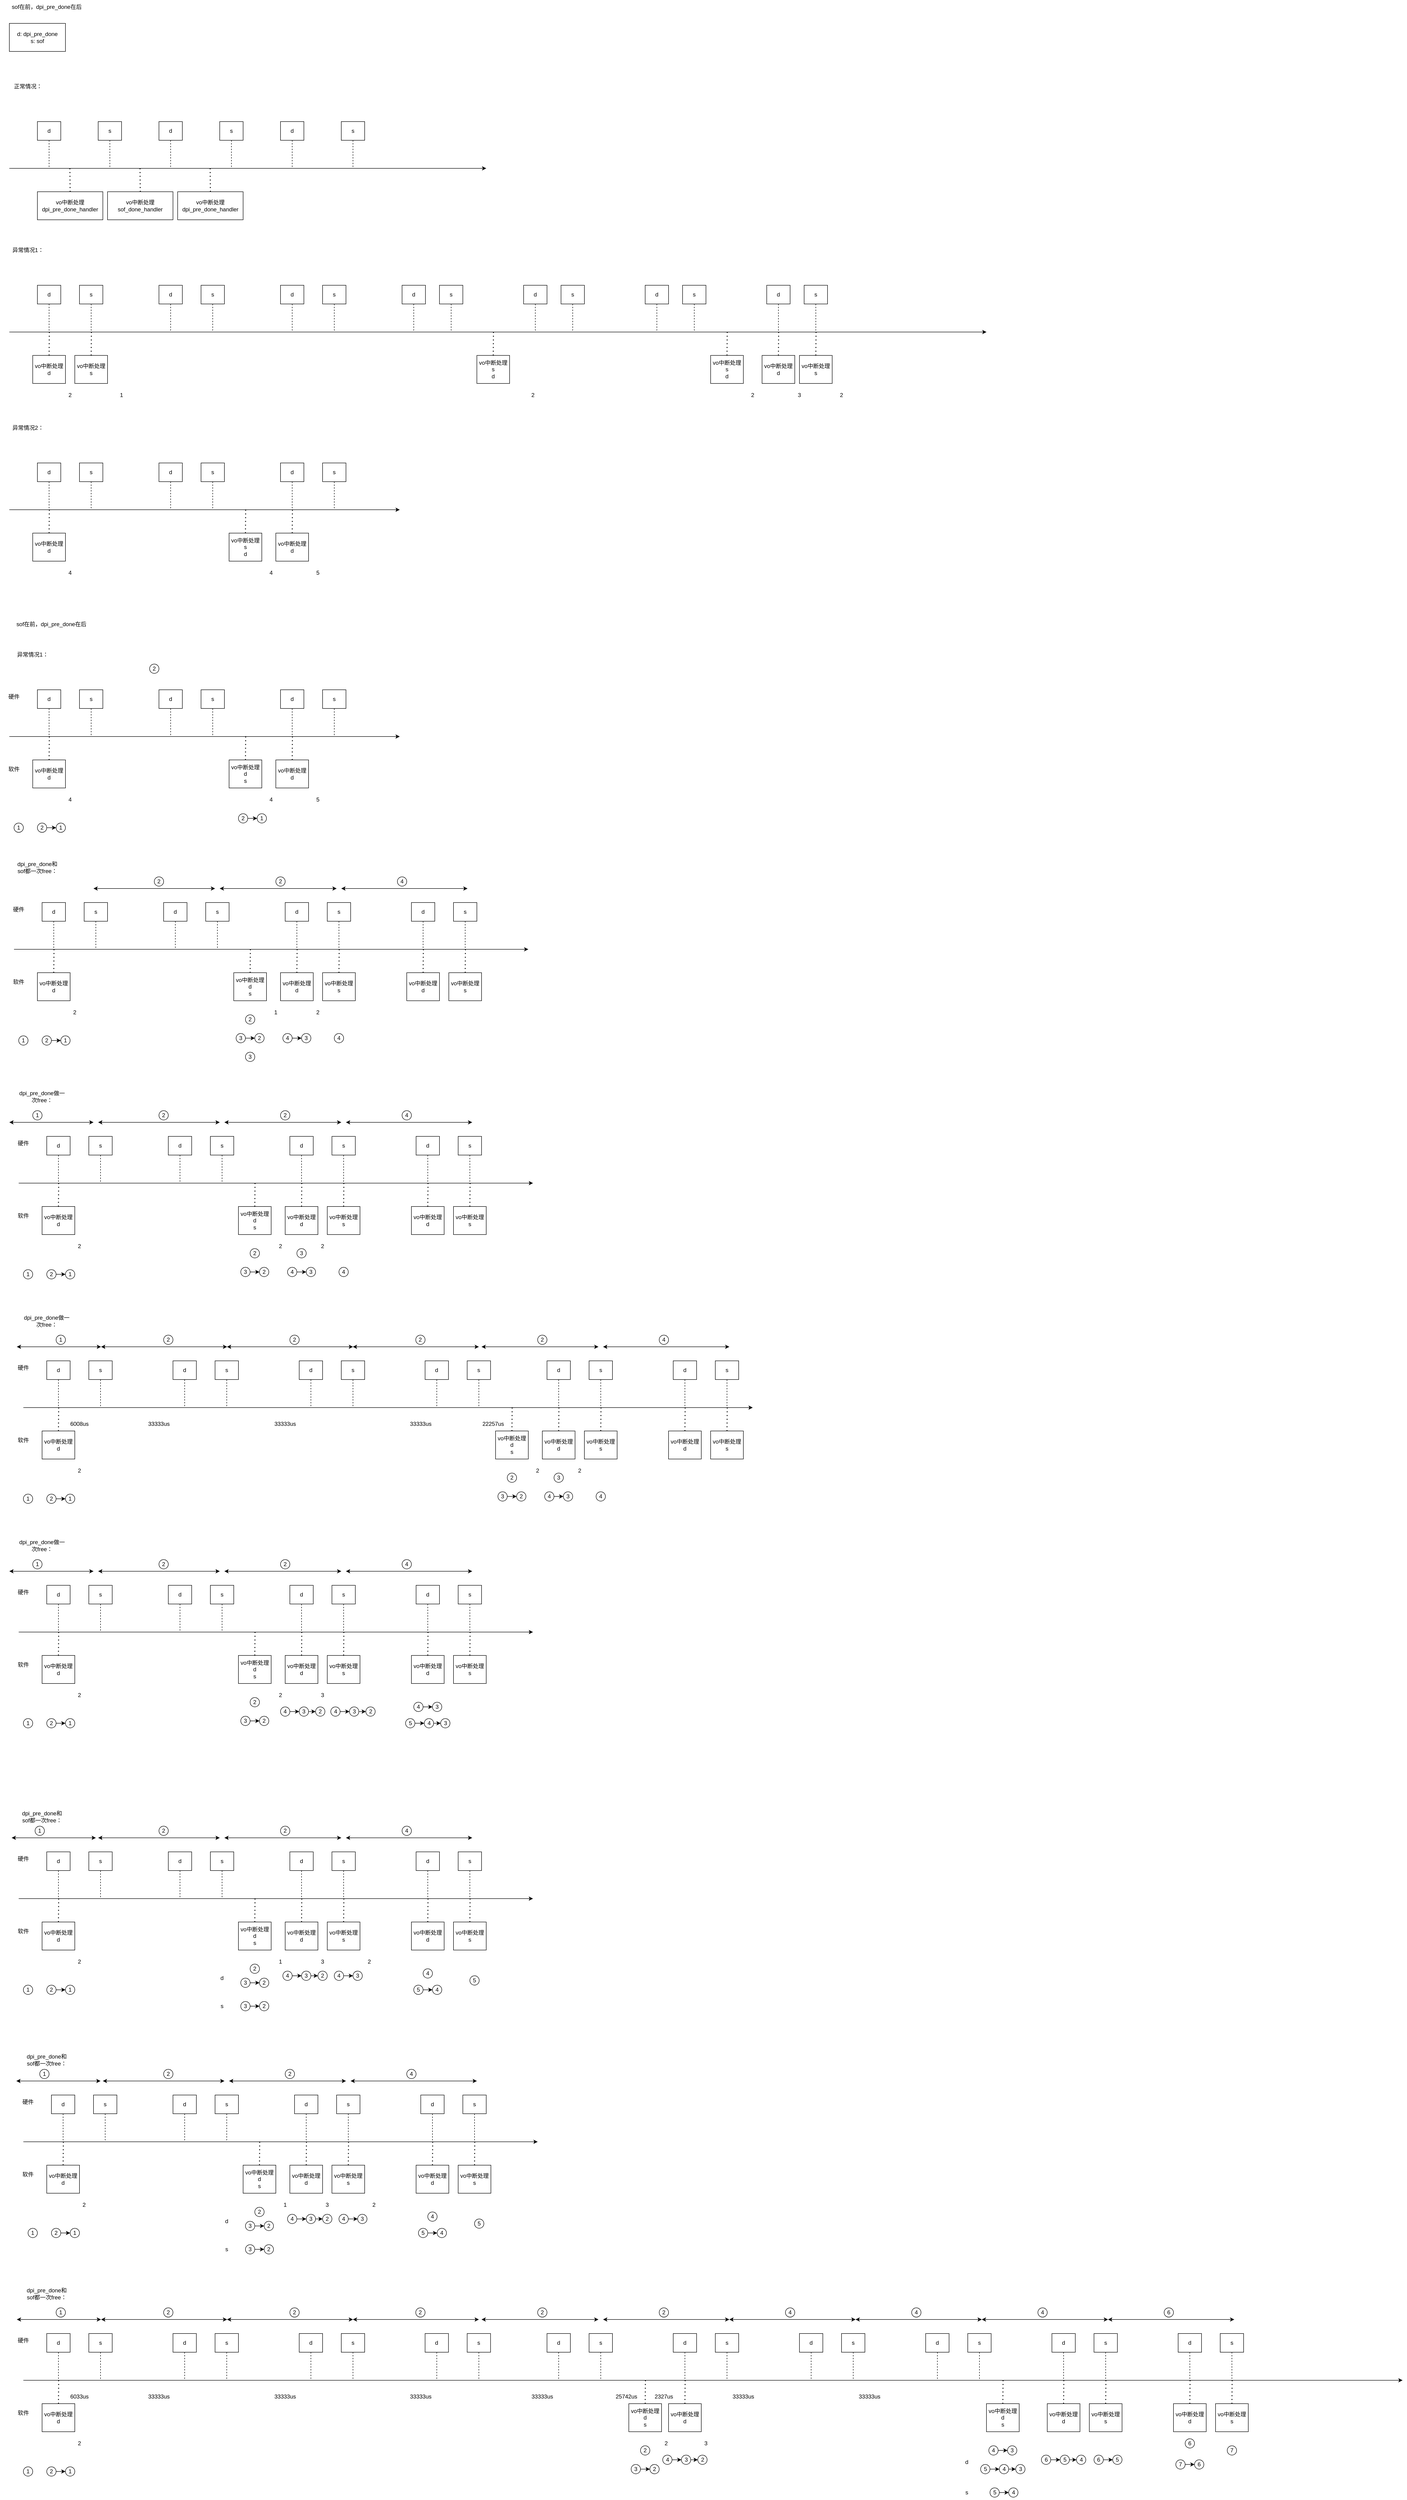 <mxfile version="21.6.3" type="github">
  <diagram name="Page-1" id="ymnBsTnLx3Ux8fwU-xB4">
    <mxGraphModel dx="1354" dy="775" grid="1" gridSize="10" guides="1" tooltips="1" connect="1" arrows="1" fold="1" page="1" pageScale="1" pageWidth="850" pageHeight="1100" math="0" shadow="0">
      <root>
        <mxCell id="0" />
        <mxCell id="1" parent="0" />
        <mxCell id="bD8jC1XGivE6zrcXYBOk-2" value="d: dpi_pre_done&lt;br&gt;s: sof" style="rounded=0;whiteSpace=wrap;html=1;" vertex="1" parent="1">
          <mxGeometry x="20" y="70" width="120" height="60" as="geometry" />
        </mxCell>
        <mxCell id="bD8jC1XGivE6zrcXYBOk-3" value="" style="endArrow=classic;html=1;rounded=0;endFill=1;" edge="1" parent="1">
          <mxGeometry width="50" height="50" relative="1" as="geometry">
            <mxPoint x="20" y="380" as="sourcePoint" />
            <mxPoint x="1040" y="380" as="targetPoint" />
          </mxGeometry>
        </mxCell>
        <mxCell id="bD8jC1XGivE6zrcXYBOk-4" value="d" style="shape=umlLifeline;perimeter=lifelinePerimeter;whiteSpace=wrap;html=1;container=1;dropTarget=0;collapsible=0;recursiveResize=0;outlineConnect=0;portConstraint=eastwest;newEdgeStyle={&quot;edgeStyle&quot;:&quot;elbowEdgeStyle&quot;,&quot;elbow&quot;:&quot;vertical&quot;,&quot;curved&quot;:0,&quot;rounded&quot;:0};" vertex="1" parent="1">
          <mxGeometry x="80" y="280" width="50" height="100" as="geometry" />
        </mxCell>
        <mxCell id="bD8jC1XGivE6zrcXYBOk-5" value="s" style="shape=umlLifeline;perimeter=lifelinePerimeter;whiteSpace=wrap;html=1;container=1;dropTarget=0;collapsible=0;recursiveResize=0;outlineConnect=0;portConstraint=eastwest;newEdgeStyle={&quot;edgeStyle&quot;:&quot;elbowEdgeStyle&quot;,&quot;elbow&quot;:&quot;vertical&quot;,&quot;curved&quot;:0,&quot;rounded&quot;:0};" vertex="1" parent="1">
          <mxGeometry x="210" y="280" width="50" height="100" as="geometry" />
        </mxCell>
        <mxCell id="bD8jC1XGivE6zrcXYBOk-7" value="d" style="shape=umlLifeline;perimeter=lifelinePerimeter;whiteSpace=wrap;html=1;container=1;dropTarget=0;collapsible=0;recursiveResize=0;outlineConnect=0;portConstraint=eastwest;newEdgeStyle={&quot;edgeStyle&quot;:&quot;elbowEdgeStyle&quot;,&quot;elbow&quot;:&quot;vertical&quot;,&quot;curved&quot;:0,&quot;rounded&quot;:0};" vertex="1" parent="1">
          <mxGeometry x="340" y="280" width="50" height="100" as="geometry" />
        </mxCell>
        <mxCell id="bD8jC1XGivE6zrcXYBOk-9" value="s" style="shape=umlLifeline;perimeter=lifelinePerimeter;whiteSpace=wrap;html=1;container=1;dropTarget=0;collapsible=0;recursiveResize=0;outlineConnect=0;portConstraint=eastwest;newEdgeStyle={&quot;edgeStyle&quot;:&quot;elbowEdgeStyle&quot;,&quot;elbow&quot;:&quot;vertical&quot;,&quot;curved&quot;:0,&quot;rounded&quot;:0};" vertex="1" parent="1">
          <mxGeometry x="470" y="280" width="50" height="100" as="geometry" />
        </mxCell>
        <mxCell id="bD8jC1XGivE6zrcXYBOk-11" value="d" style="shape=umlLifeline;perimeter=lifelinePerimeter;whiteSpace=wrap;html=1;container=1;dropTarget=0;collapsible=0;recursiveResize=0;outlineConnect=0;portConstraint=eastwest;newEdgeStyle={&quot;edgeStyle&quot;:&quot;elbowEdgeStyle&quot;,&quot;elbow&quot;:&quot;vertical&quot;,&quot;curved&quot;:0,&quot;rounded&quot;:0};" vertex="1" parent="1">
          <mxGeometry x="600" y="280" width="50" height="100" as="geometry" />
        </mxCell>
        <mxCell id="bD8jC1XGivE6zrcXYBOk-13" value="s" style="shape=umlLifeline;perimeter=lifelinePerimeter;whiteSpace=wrap;html=1;container=1;dropTarget=0;collapsible=0;recursiveResize=0;outlineConnect=0;portConstraint=eastwest;newEdgeStyle={&quot;edgeStyle&quot;:&quot;elbowEdgeStyle&quot;,&quot;elbow&quot;:&quot;vertical&quot;,&quot;curved&quot;:0,&quot;rounded&quot;:0};" vertex="1" parent="1">
          <mxGeometry x="730" y="280" width="50" height="100" as="geometry" />
        </mxCell>
        <mxCell id="bD8jC1XGivE6zrcXYBOk-17" value="" style="endArrow=none;dashed=1;html=1;dashPattern=1 3;strokeWidth=2;rounded=0;exitX=0.5;exitY=0;exitDx=0;exitDy=0;" edge="1" parent="1" source="bD8jC1XGivE6zrcXYBOk-18">
          <mxGeometry width="50" height="50" relative="1" as="geometry">
            <mxPoint x="150" y="520" as="sourcePoint" />
            <mxPoint x="149.5" y="380" as="targetPoint" />
          </mxGeometry>
        </mxCell>
        <mxCell id="bD8jC1XGivE6zrcXYBOk-18" value="vo中断处理&lt;br&gt;dpi_pre_done_handler" style="rounded=0;whiteSpace=wrap;html=1;" vertex="1" parent="1">
          <mxGeometry x="80" y="430" width="140" height="60" as="geometry" />
        </mxCell>
        <mxCell id="bD8jC1XGivE6zrcXYBOk-19" value="" style="endArrow=none;dashed=1;html=1;dashPattern=1 3;strokeWidth=2;rounded=0;exitX=0.5;exitY=0;exitDx=0;exitDy=0;" edge="1" parent="1" source="bD8jC1XGivE6zrcXYBOk-20">
          <mxGeometry width="50" height="50" relative="1" as="geometry">
            <mxPoint x="300" y="520" as="sourcePoint" />
            <mxPoint x="299.5" y="380" as="targetPoint" />
          </mxGeometry>
        </mxCell>
        <mxCell id="bD8jC1XGivE6zrcXYBOk-20" value="vo中断处理&lt;br&gt;sof_done_handler" style="rounded=0;whiteSpace=wrap;html=1;" vertex="1" parent="1">
          <mxGeometry x="230" y="430" width="140" height="60" as="geometry" />
        </mxCell>
        <mxCell id="bD8jC1XGivE6zrcXYBOk-21" value="正常情况：" style="text;html=1;strokeColor=none;fillColor=none;align=center;verticalAlign=middle;whiteSpace=wrap;rounded=0;" vertex="1" parent="1">
          <mxGeometry x="20" y="190" width="80" height="30" as="geometry" />
        </mxCell>
        <mxCell id="bD8jC1XGivE6zrcXYBOk-22" value="" style="endArrow=none;dashed=1;html=1;dashPattern=1 3;strokeWidth=2;rounded=0;exitX=0.5;exitY=0;exitDx=0;exitDy=0;" edge="1" parent="1" source="bD8jC1XGivE6zrcXYBOk-23">
          <mxGeometry width="50" height="50" relative="1" as="geometry">
            <mxPoint x="450" y="520" as="sourcePoint" />
            <mxPoint x="449.5" y="380" as="targetPoint" />
          </mxGeometry>
        </mxCell>
        <mxCell id="bD8jC1XGivE6zrcXYBOk-23" value="vo中断处理&lt;br&gt;dpi_pre_done_handler" style="rounded=0;whiteSpace=wrap;html=1;" vertex="1" parent="1">
          <mxGeometry x="380" y="430" width="140" height="60" as="geometry" />
        </mxCell>
        <mxCell id="bD8jC1XGivE6zrcXYBOk-24" value="" style="endArrow=classic;html=1;rounded=0;endFill=1;" edge="1" parent="1">
          <mxGeometry width="50" height="50" relative="1" as="geometry">
            <mxPoint x="20" y="730" as="sourcePoint" />
            <mxPoint x="2110" y="730" as="targetPoint" />
          </mxGeometry>
        </mxCell>
        <mxCell id="bD8jC1XGivE6zrcXYBOk-25" value="d" style="shape=umlLifeline;perimeter=lifelinePerimeter;whiteSpace=wrap;html=1;container=1;dropTarget=0;collapsible=0;recursiveResize=0;outlineConnect=0;portConstraint=eastwest;newEdgeStyle={&quot;edgeStyle&quot;:&quot;elbowEdgeStyle&quot;,&quot;elbow&quot;:&quot;vertical&quot;,&quot;curved&quot;:0,&quot;rounded&quot;:0};" vertex="1" parent="1">
          <mxGeometry x="80" y="630" width="50" height="100" as="geometry" />
        </mxCell>
        <mxCell id="bD8jC1XGivE6zrcXYBOk-26" value="s" style="shape=umlLifeline;perimeter=lifelinePerimeter;whiteSpace=wrap;html=1;container=1;dropTarget=0;collapsible=0;recursiveResize=0;outlineConnect=0;portConstraint=eastwest;newEdgeStyle={&quot;edgeStyle&quot;:&quot;elbowEdgeStyle&quot;,&quot;elbow&quot;:&quot;vertical&quot;,&quot;curved&quot;:0,&quot;rounded&quot;:0};" vertex="1" parent="1">
          <mxGeometry x="170" y="630" width="50" height="100" as="geometry" />
        </mxCell>
        <mxCell id="bD8jC1XGivE6zrcXYBOk-27" value="d" style="shape=umlLifeline;perimeter=lifelinePerimeter;whiteSpace=wrap;html=1;container=1;dropTarget=0;collapsible=0;recursiveResize=0;outlineConnect=0;portConstraint=eastwest;newEdgeStyle={&quot;edgeStyle&quot;:&quot;elbowEdgeStyle&quot;,&quot;elbow&quot;:&quot;vertical&quot;,&quot;curved&quot;:0,&quot;rounded&quot;:0};" vertex="1" parent="1">
          <mxGeometry x="340" y="630" width="50" height="100" as="geometry" />
        </mxCell>
        <mxCell id="bD8jC1XGivE6zrcXYBOk-28" value="s" style="shape=umlLifeline;perimeter=lifelinePerimeter;whiteSpace=wrap;html=1;container=1;dropTarget=0;collapsible=0;recursiveResize=0;outlineConnect=0;portConstraint=eastwest;newEdgeStyle={&quot;edgeStyle&quot;:&quot;elbowEdgeStyle&quot;,&quot;elbow&quot;:&quot;vertical&quot;,&quot;curved&quot;:0,&quot;rounded&quot;:0};" vertex="1" parent="1">
          <mxGeometry x="430" y="630" width="50" height="100" as="geometry" />
        </mxCell>
        <mxCell id="bD8jC1XGivE6zrcXYBOk-29" value="d" style="shape=umlLifeline;perimeter=lifelinePerimeter;whiteSpace=wrap;html=1;container=1;dropTarget=0;collapsible=0;recursiveResize=0;outlineConnect=0;portConstraint=eastwest;newEdgeStyle={&quot;edgeStyle&quot;:&quot;elbowEdgeStyle&quot;,&quot;elbow&quot;:&quot;vertical&quot;,&quot;curved&quot;:0,&quot;rounded&quot;:0};" vertex="1" parent="1">
          <mxGeometry x="600" y="630" width="50" height="100" as="geometry" />
        </mxCell>
        <mxCell id="bD8jC1XGivE6zrcXYBOk-30" value="s" style="shape=umlLifeline;perimeter=lifelinePerimeter;whiteSpace=wrap;html=1;container=1;dropTarget=0;collapsible=0;recursiveResize=0;outlineConnect=0;portConstraint=eastwest;newEdgeStyle={&quot;edgeStyle&quot;:&quot;elbowEdgeStyle&quot;,&quot;elbow&quot;:&quot;vertical&quot;,&quot;curved&quot;:0,&quot;rounded&quot;:0};" vertex="1" parent="1">
          <mxGeometry x="690" y="630" width="50" height="100" as="geometry" />
        </mxCell>
        <mxCell id="bD8jC1XGivE6zrcXYBOk-31" value="" style="endArrow=none;dashed=1;html=1;dashPattern=1 3;strokeWidth=2;rounded=0;exitX=0.5;exitY=0;exitDx=0;exitDy=0;" edge="1" parent="1" source="bD8jC1XGivE6zrcXYBOk-32">
          <mxGeometry width="50" height="50" relative="1" as="geometry">
            <mxPoint x="106" y="870" as="sourcePoint" />
            <mxPoint x="105.5" y="730" as="targetPoint" />
          </mxGeometry>
        </mxCell>
        <mxCell id="bD8jC1XGivE6zrcXYBOk-32" value="vo中断处理&lt;br&gt;d" style="rounded=0;whiteSpace=wrap;html=1;" vertex="1" parent="1">
          <mxGeometry x="70" y="780" width="70" height="60" as="geometry" />
        </mxCell>
        <mxCell id="bD8jC1XGivE6zrcXYBOk-35" value="异常情况1：" style="text;html=1;strokeColor=none;fillColor=none;align=center;verticalAlign=middle;whiteSpace=wrap;rounded=0;" vertex="1" parent="1">
          <mxGeometry x="20" y="540" width="80" height="30" as="geometry" />
        </mxCell>
        <mxCell id="bD8jC1XGivE6zrcXYBOk-38" value="d" style="shape=umlLifeline;perimeter=lifelinePerimeter;whiteSpace=wrap;html=1;container=1;dropTarget=0;collapsible=0;recursiveResize=0;outlineConnect=0;portConstraint=eastwest;newEdgeStyle={&quot;edgeStyle&quot;:&quot;elbowEdgeStyle&quot;,&quot;elbow&quot;:&quot;vertical&quot;,&quot;curved&quot;:0,&quot;rounded&quot;:0};" vertex="1" parent="1">
          <mxGeometry x="860" y="630" width="50" height="100" as="geometry" />
        </mxCell>
        <mxCell id="bD8jC1XGivE6zrcXYBOk-40" value="s" style="shape=umlLifeline;perimeter=lifelinePerimeter;whiteSpace=wrap;html=1;container=1;dropTarget=0;collapsible=0;recursiveResize=0;outlineConnect=0;portConstraint=eastwest;newEdgeStyle={&quot;edgeStyle&quot;:&quot;elbowEdgeStyle&quot;,&quot;elbow&quot;:&quot;vertical&quot;,&quot;curved&quot;:0,&quot;rounded&quot;:0};" vertex="1" parent="1">
          <mxGeometry x="940" y="630" width="50" height="100" as="geometry" />
        </mxCell>
        <mxCell id="bD8jC1XGivE6zrcXYBOk-42" value="" style="endArrow=none;dashed=1;html=1;dashPattern=1 3;strokeWidth=2;rounded=0;exitX=0.5;exitY=0;exitDx=0;exitDy=0;" edge="1" parent="1" source="bD8jC1XGivE6zrcXYBOk-43">
          <mxGeometry width="50" height="50" relative="1" as="geometry">
            <mxPoint x="196" y="870" as="sourcePoint" />
            <mxPoint x="195.5" y="730" as="targetPoint" />
          </mxGeometry>
        </mxCell>
        <mxCell id="bD8jC1XGivE6zrcXYBOk-43" value="vo中断处理&lt;br&gt;s" style="rounded=0;whiteSpace=wrap;html=1;" vertex="1" parent="1">
          <mxGeometry x="160" y="780" width="70" height="60" as="geometry" />
        </mxCell>
        <mxCell id="bD8jC1XGivE6zrcXYBOk-44" value="" style="endArrow=none;dashed=1;html=1;dashPattern=1 3;strokeWidth=2;rounded=0;exitX=0.5;exitY=0;exitDx=0;exitDy=0;" edge="1" parent="1" source="bD8jC1XGivE6zrcXYBOk-45">
          <mxGeometry width="50" height="50" relative="1" as="geometry">
            <mxPoint x="1056" y="870" as="sourcePoint" />
            <mxPoint x="1055.5" y="730" as="targetPoint" />
          </mxGeometry>
        </mxCell>
        <mxCell id="bD8jC1XGivE6zrcXYBOk-45" value="vo中断处理&lt;br&gt;s&lt;br&gt;d" style="rounded=0;whiteSpace=wrap;html=1;" vertex="1" parent="1">
          <mxGeometry x="1020" y="780" width="70" height="60" as="geometry" />
        </mxCell>
        <mxCell id="bD8jC1XGivE6zrcXYBOk-46" value="d" style="shape=umlLifeline;perimeter=lifelinePerimeter;whiteSpace=wrap;html=1;container=1;dropTarget=0;collapsible=0;recursiveResize=0;outlineConnect=0;portConstraint=eastwest;newEdgeStyle={&quot;edgeStyle&quot;:&quot;elbowEdgeStyle&quot;,&quot;elbow&quot;:&quot;vertical&quot;,&quot;curved&quot;:0,&quot;rounded&quot;:0};" vertex="1" parent="1">
          <mxGeometry x="1120" y="630" width="50" height="100" as="geometry" />
        </mxCell>
        <mxCell id="bD8jC1XGivE6zrcXYBOk-47" value="s" style="shape=umlLifeline;perimeter=lifelinePerimeter;whiteSpace=wrap;html=1;container=1;dropTarget=0;collapsible=0;recursiveResize=0;outlineConnect=0;portConstraint=eastwest;newEdgeStyle={&quot;edgeStyle&quot;:&quot;elbowEdgeStyle&quot;,&quot;elbow&quot;:&quot;vertical&quot;,&quot;curved&quot;:0,&quot;rounded&quot;:0};" vertex="1" parent="1">
          <mxGeometry x="1200" y="630" width="50" height="100" as="geometry" />
        </mxCell>
        <mxCell id="bD8jC1XGivE6zrcXYBOk-48" value="d" style="shape=umlLifeline;perimeter=lifelinePerimeter;whiteSpace=wrap;html=1;container=1;dropTarget=0;collapsible=0;recursiveResize=0;outlineConnect=0;portConstraint=eastwest;newEdgeStyle={&quot;edgeStyle&quot;:&quot;elbowEdgeStyle&quot;,&quot;elbow&quot;:&quot;vertical&quot;,&quot;curved&quot;:0,&quot;rounded&quot;:0};" vertex="1" parent="1">
          <mxGeometry x="1640" y="630" width="50" height="100" as="geometry" />
        </mxCell>
        <mxCell id="bD8jC1XGivE6zrcXYBOk-49" value="s" style="shape=umlLifeline;perimeter=lifelinePerimeter;whiteSpace=wrap;html=1;container=1;dropTarget=0;collapsible=0;recursiveResize=0;outlineConnect=0;portConstraint=eastwest;newEdgeStyle={&quot;edgeStyle&quot;:&quot;elbowEdgeStyle&quot;,&quot;elbow&quot;:&quot;vertical&quot;,&quot;curved&quot;:0,&quot;rounded&quot;:0};" vertex="1" parent="1">
          <mxGeometry x="1720" y="630" width="50" height="100" as="geometry" />
        </mxCell>
        <mxCell id="bD8jC1XGivE6zrcXYBOk-50" value="" style="endArrow=none;dashed=1;html=1;dashPattern=1 3;strokeWidth=2;rounded=0;exitX=0.5;exitY=0;exitDx=0;exitDy=0;" edge="1" parent="1" source="bD8jC1XGivE6zrcXYBOk-51">
          <mxGeometry width="50" height="50" relative="1" as="geometry">
            <mxPoint x="1746" y="870" as="sourcePoint" />
            <mxPoint x="1745.5" y="730" as="targetPoint" />
          </mxGeometry>
        </mxCell>
        <mxCell id="bD8jC1XGivE6zrcXYBOk-51" value="vo中断处理&lt;br&gt;s" style="rounded=0;whiteSpace=wrap;html=1;" vertex="1" parent="1">
          <mxGeometry x="1710" y="780" width="70" height="60" as="geometry" />
        </mxCell>
        <mxCell id="bD8jC1XGivE6zrcXYBOk-52" value="" style="endArrow=none;dashed=1;html=1;dashPattern=1 3;strokeWidth=2;rounded=0;exitX=0.5;exitY=0;exitDx=0;exitDy=0;" edge="1" parent="1" source="bD8jC1XGivE6zrcXYBOk-53">
          <mxGeometry width="50" height="50" relative="1" as="geometry">
            <mxPoint x="1666" y="870" as="sourcePoint" />
            <mxPoint x="1665.5" y="730" as="targetPoint" />
          </mxGeometry>
        </mxCell>
        <mxCell id="bD8jC1XGivE6zrcXYBOk-53" value="vo中断处理&lt;br&gt;d" style="rounded=0;whiteSpace=wrap;html=1;" vertex="1" parent="1">
          <mxGeometry x="1630" y="780" width="70" height="60" as="geometry" />
        </mxCell>
        <mxCell id="bD8jC1XGivE6zrcXYBOk-54" value="" style="endArrow=none;dashed=1;html=1;dashPattern=1 3;strokeWidth=2;rounded=0;exitX=0.5;exitY=0;exitDx=0;exitDy=0;" edge="1" parent="1" source="bD8jC1XGivE6zrcXYBOk-55">
          <mxGeometry width="50" height="50" relative="1" as="geometry">
            <mxPoint x="1556" y="870" as="sourcePoint" />
            <mxPoint x="1555.5" y="730" as="targetPoint" />
          </mxGeometry>
        </mxCell>
        <mxCell id="bD8jC1XGivE6zrcXYBOk-55" value="vo中断处理&lt;br&gt;s&lt;br&gt;d" style="rounded=0;whiteSpace=wrap;html=1;" vertex="1" parent="1">
          <mxGeometry x="1520" y="780" width="70" height="60" as="geometry" />
        </mxCell>
        <mxCell id="bD8jC1XGivE6zrcXYBOk-56" value="d" style="shape=umlLifeline;perimeter=lifelinePerimeter;whiteSpace=wrap;html=1;container=1;dropTarget=0;collapsible=0;recursiveResize=0;outlineConnect=0;portConstraint=eastwest;newEdgeStyle={&quot;edgeStyle&quot;:&quot;elbowEdgeStyle&quot;,&quot;elbow&quot;:&quot;vertical&quot;,&quot;curved&quot;:0,&quot;rounded&quot;:0};" vertex="1" parent="1">
          <mxGeometry x="1380" y="630" width="50" height="100" as="geometry" />
        </mxCell>
        <mxCell id="bD8jC1XGivE6zrcXYBOk-57" value="s" style="shape=umlLifeline;perimeter=lifelinePerimeter;whiteSpace=wrap;html=1;container=1;dropTarget=0;collapsible=0;recursiveResize=0;outlineConnect=0;portConstraint=eastwest;newEdgeStyle={&quot;edgeStyle&quot;:&quot;elbowEdgeStyle&quot;,&quot;elbow&quot;:&quot;vertical&quot;,&quot;curved&quot;:0,&quot;rounded&quot;:0};" vertex="1" parent="1">
          <mxGeometry x="1460" y="630" width="50" height="100" as="geometry" />
        </mxCell>
        <mxCell id="bD8jC1XGivE6zrcXYBOk-58" value="2" style="text;html=1;strokeColor=none;fillColor=none;align=center;verticalAlign=middle;whiteSpace=wrap;rounded=0;fontSize=12;fontFamily=Helvetica;fontColor=default;" vertex="1" parent="1">
          <mxGeometry x="120" y="850" width="60" height="30" as="geometry" />
        </mxCell>
        <mxCell id="bD8jC1XGivE6zrcXYBOk-59" value="1" style="text;html=1;strokeColor=none;fillColor=none;align=center;verticalAlign=middle;whiteSpace=wrap;rounded=0;fontSize=12;fontFamily=Helvetica;fontColor=default;" vertex="1" parent="1">
          <mxGeometry x="230" y="850" width="60" height="30" as="geometry" />
        </mxCell>
        <mxCell id="bD8jC1XGivE6zrcXYBOk-60" value="2" style="text;html=1;strokeColor=none;fillColor=none;align=center;verticalAlign=middle;whiteSpace=wrap;rounded=0;fontSize=12;fontFamily=Helvetica;fontColor=default;" vertex="1" parent="1">
          <mxGeometry x="1110" y="850" width="60" height="30" as="geometry" />
        </mxCell>
        <mxCell id="bD8jC1XGivE6zrcXYBOk-63" value="2" style="text;html=1;strokeColor=none;fillColor=none;align=center;verticalAlign=middle;whiteSpace=wrap;rounded=0;fontSize=12;fontFamily=Helvetica;fontColor=default;" vertex="1" parent="1">
          <mxGeometry x="1580" y="850" width="60" height="30" as="geometry" />
        </mxCell>
        <mxCell id="bD8jC1XGivE6zrcXYBOk-64" value="3" style="text;html=1;strokeColor=none;fillColor=none;align=center;verticalAlign=middle;whiteSpace=wrap;rounded=0;fontSize=12;fontFamily=Helvetica;fontColor=default;" vertex="1" parent="1">
          <mxGeometry x="1680" y="850" width="60" height="30" as="geometry" />
        </mxCell>
        <mxCell id="bD8jC1XGivE6zrcXYBOk-65" value="2" style="text;html=1;strokeColor=none;fillColor=none;align=center;verticalAlign=middle;whiteSpace=wrap;rounded=0;fontSize=12;fontFamily=Helvetica;fontColor=default;" vertex="1" parent="1">
          <mxGeometry x="1770" y="850" width="60" height="30" as="geometry" />
        </mxCell>
        <mxCell id="bD8jC1XGivE6zrcXYBOk-66" value="" style="endArrow=classic;html=1;rounded=0;endFill=1;" edge="1" parent="1">
          <mxGeometry width="50" height="50" relative="1" as="geometry">
            <mxPoint x="20" y="1110" as="sourcePoint" />
            <mxPoint x="855" y="1110" as="targetPoint" />
          </mxGeometry>
        </mxCell>
        <mxCell id="bD8jC1XGivE6zrcXYBOk-67" value="d" style="shape=umlLifeline;perimeter=lifelinePerimeter;whiteSpace=wrap;html=1;container=1;dropTarget=0;collapsible=0;recursiveResize=0;outlineConnect=0;portConstraint=eastwest;newEdgeStyle={&quot;edgeStyle&quot;:&quot;elbowEdgeStyle&quot;,&quot;elbow&quot;:&quot;vertical&quot;,&quot;curved&quot;:0,&quot;rounded&quot;:0};" vertex="1" parent="1">
          <mxGeometry x="80" y="1010" width="50" height="100" as="geometry" />
        </mxCell>
        <mxCell id="bD8jC1XGivE6zrcXYBOk-68" value="s" style="shape=umlLifeline;perimeter=lifelinePerimeter;whiteSpace=wrap;html=1;container=1;dropTarget=0;collapsible=0;recursiveResize=0;outlineConnect=0;portConstraint=eastwest;newEdgeStyle={&quot;edgeStyle&quot;:&quot;elbowEdgeStyle&quot;,&quot;elbow&quot;:&quot;vertical&quot;,&quot;curved&quot;:0,&quot;rounded&quot;:0};" vertex="1" parent="1">
          <mxGeometry x="170" y="1010" width="50" height="100" as="geometry" />
        </mxCell>
        <mxCell id="bD8jC1XGivE6zrcXYBOk-69" value="d" style="shape=umlLifeline;perimeter=lifelinePerimeter;whiteSpace=wrap;html=1;container=1;dropTarget=0;collapsible=0;recursiveResize=0;outlineConnect=0;portConstraint=eastwest;newEdgeStyle={&quot;edgeStyle&quot;:&quot;elbowEdgeStyle&quot;,&quot;elbow&quot;:&quot;vertical&quot;,&quot;curved&quot;:0,&quot;rounded&quot;:0};" vertex="1" parent="1">
          <mxGeometry x="340" y="1010" width="50" height="100" as="geometry" />
        </mxCell>
        <mxCell id="bD8jC1XGivE6zrcXYBOk-70" value="s" style="shape=umlLifeline;perimeter=lifelinePerimeter;whiteSpace=wrap;html=1;container=1;dropTarget=0;collapsible=0;recursiveResize=0;outlineConnect=0;portConstraint=eastwest;newEdgeStyle={&quot;edgeStyle&quot;:&quot;elbowEdgeStyle&quot;,&quot;elbow&quot;:&quot;vertical&quot;,&quot;curved&quot;:0,&quot;rounded&quot;:0};" vertex="1" parent="1">
          <mxGeometry x="430" y="1010" width="50" height="100" as="geometry" />
        </mxCell>
        <mxCell id="bD8jC1XGivE6zrcXYBOk-71" value="d" style="shape=umlLifeline;perimeter=lifelinePerimeter;whiteSpace=wrap;html=1;container=1;dropTarget=0;collapsible=0;recursiveResize=0;outlineConnect=0;portConstraint=eastwest;newEdgeStyle={&quot;edgeStyle&quot;:&quot;elbowEdgeStyle&quot;,&quot;elbow&quot;:&quot;vertical&quot;,&quot;curved&quot;:0,&quot;rounded&quot;:0};" vertex="1" parent="1">
          <mxGeometry x="600" y="1010" width="50" height="100" as="geometry" />
        </mxCell>
        <mxCell id="bD8jC1XGivE6zrcXYBOk-72" value="s" style="shape=umlLifeline;perimeter=lifelinePerimeter;whiteSpace=wrap;html=1;container=1;dropTarget=0;collapsible=0;recursiveResize=0;outlineConnect=0;portConstraint=eastwest;newEdgeStyle={&quot;edgeStyle&quot;:&quot;elbowEdgeStyle&quot;,&quot;elbow&quot;:&quot;vertical&quot;,&quot;curved&quot;:0,&quot;rounded&quot;:0};" vertex="1" parent="1">
          <mxGeometry x="690" y="1010" width="50" height="100" as="geometry" />
        </mxCell>
        <mxCell id="bD8jC1XGivE6zrcXYBOk-73" value="" style="endArrow=none;dashed=1;html=1;dashPattern=1 3;strokeWidth=2;rounded=0;exitX=0.5;exitY=0;exitDx=0;exitDy=0;" edge="1" parent="1" source="bD8jC1XGivE6zrcXYBOk-74">
          <mxGeometry width="50" height="50" relative="1" as="geometry">
            <mxPoint x="106" y="1250" as="sourcePoint" />
            <mxPoint x="105.5" y="1110" as="targetPoint" />
          </mxGeometry>
        </mxCell>
        <mxCell id="bD8jC1XGivE6zrcXYBOk-74" value="vo中断处理&lt;br&gt;d" style="rounded=0;whiteSpace=wrap;html=1;" vertex="1" parent="1">
          <mxGeometry x="70" y="1160" width="70" height="60" as="geometry" />
        </mxCell>
        <mxCell id="bD8jC1XGivE6zrcXYBOk-75" value="异常情况2：" style="text;html=1;strokeColor=none;fillColor=none;align=center;verticalAlign=middle;whiteSpace=wrap;rounded=0;" vertex="1" parent="1">
          <mxGeometry x="20" y="920" width="80" height="30" as="geometry" />
        </mxCell>
        <mxCell id="bD8jC1XGivE6zrcXYBOk-80" value="" style="endArrow=none;dashed=1;html=1;dashPattern=1 3;strokeWidth=2;rounded=0;exitX=0.5;exitY=0;exitDx=0;exitDy=0;" edge="1" parent="1" source="bD8jC1XGivE6zrcXYBOk-81">
          <mxGeometry width="50" height="50" relative="1" as="geometry">
            <mxPoint x="526" y="1250" as="sourcePoint" />
            <mxPoint x="525.5" y="1110" as="targetPoint" />
          </mxGeometry>
        </mxCell>
        <mxCell id="bD8jC1XGivE6zrcXYBOk-81" value="vo中断处理&lt;br&gt;s&lt;br&gt;d" style="rounded=0;whiteSpace=wrap;html=1;" vertex="1" parent="1">
          <mxGeometry x="490" y="1160" width="70" height="60" as="geometry" />
        </mxCell>
        <mxCell id="bD8jC1XGivE6zrcXYBOk-94" value="4" style="text;html=1;strokeColor=none;fillColor=none;align=center;verticalAlign=middle;whiteSpace=wrap;rounded=0;fontSize=12;fontFamily=Helvetica;fontColor=default;" vertex="1" parent="1">
          <mxGeometry x="120" y="1230" width="60" height="30" as="geometry" />
        </mxCell>
        <mxCell id="bD8jC1XGivE6zrcXYBOk-100" value="4" style="text;html=1;strokeColor=none;fillColor=none;align=center;verticalAlign=middle;whiteSpace=wrap;rounded=0;fontSize=12;fontFamily=Helvetica;fontColor=default;" vertex="1" parent="1">
          <mxGeometry x="550" y="1230" width="60" height="30" as="geometry" />
        </mxCell>
        <mxCell id="bD8jC1XGivE6zrcXYBOk-101" value="" style="endArrow=none;dashed=1;html=1;dashPattern=1 3;strokeWidth=2;rounded=0;exitX=0.5;exitY=0;exitDx=0;exitDy=0;" edge="1" parent="1" source="bD8jC1XGivE6zrcXYBOk-102">
          <mxGeometry width="50" height="50" relative="1" as="geometry">
            <mxPoint x="626" y="1250" as="sourcePoint" />
            <mxPoint x="625.5" y="1110" as="targetPoint" />
          </mxGeometry>
        </mxCell>
        <mxCell id="bD8jC1XGivE6zrcXYBOk-102" value="vo中断处理&lt;br&gt;d" style="rounded=0;whiteSpace=wrap;html=1;" vertex="1" parent="1">
          <mxGeometry x="590" y="1160" width="70" height="60" as="geometry" />
        </mxCell>
        <mxCell id="bD8jC1XGivE6zrcXYBOk-103" value="5" style="text;html=1;strokeColor=none;fillColor=none;align=center;verticalAlign=middle;whiteSpace=wrap;rounded=0;fontSize=12;fontFamily=Helvetica;fontColor=default;" vertex="1" parent="1">
          <mxGeometry x="650" y="1230" width="60" height="30" as="geometry" />
        </mxCell>
        <mxCell id="bD8jC1XGivE6zrcXYBOk-104" value="sof在前，dpi_pre_done在后" style="text;html=1;strokeColor=none;fillColor=none;align=center;verticalAlign=middle;whiteSpace=wrap;rounded=0;fontSize=12;fontFamily=Helvetica;fontColor=default;" vertex="1" parent="1">
          <mxGeometry x="10" y="20" width="180" height="30" as="geometry" />
        </mxCell>
        <mxCell id="bD8jC1XGivE6zrcXYBOk-106" value="" style="endArrow=classic;html=1;rounded=0;endFill=1;" edge="1" parent="1">
          <mxGeometry width="50" height="50" relative="1" as="geometry">
            <mxPoint x="20" y="1595" as="sourcePoint" />
            <mxPoint x="855" y="1595" as="targetPoint" />
          </mxGeometry>
        </mxCell>
        <mxCell id="bD8jC1XGivE6zrcXYBOk-107" value="d" style="shape=umlLifeline;perimeter=lifelinePerimeter;whiteSpace=wrap;html=1;container=1;dropTarget=0;collapsible=0;recursiveResize=0;outlineConnect=0;portConstraint=eastwest;newEdgeStyle={&quot;edgeStyle&quot;:&quot;elbowEdgeStyle&quot;,&quot;elbow&quot;:&quot;vertical&quot;,&quot;curved&quot;:0,&quot;rounded&quot;:0};" vertex="1" parent="1">
          <mxGeometry x="80" y="1495" width="50" height="100" as="geometry" />
        </mxCell>
        <mxCell id="bD8jC1XGivE6zrcXYBOk-108" value="s" style="shape=umlLifeline;perimeter=lifelinePerimeter;whiteSpace=wrap;html=1;container=1;dropTarget=0;collapsible=0;recursiveResize=0;outlineConnect=0;portConstraint=eastwest;newEdgeStyle={&quot;edgeStyle&quot;:&quot;elbowEdgeStyle&quot;,&quot;elbow&quot;:&quot;vertical&quot;,&quot;curved&quot;:0,&quot;rounded&quot;:0};" vertex="1" parent="1">
          <mxGeometry x="170" y="1495" width="50" height="100" as="geometry" />
        </mxCell>
        <mxCell id="bD8jC1XGivE6zrcXYBOk-109" value="d" style="shape=umlLifeline;perimeter=lifelinePerimeter;whiteSpace=wrap;html=1;container=1;dropTarget=0;collapsible=0;recursiveResize=0;outlineConnect=0;portConstraint=eastwest;newEdgeStyle={&quot;edgeStyle&quot;:&quot;elbowEdgeStyle&quot;,&quot;elbow&quot;:&quot;vertical&quot;,&quot;curved&quot;:0,&quot;rounded&quot;:0};" vertex="1" parent="1">
          <mxGeometry x="340" y="1495" width="50" height="100" as="geometry" />
        </mxCell>
        <mxCell id="bD8jC1XGivE6zrcXYBOk-110" value="s" style="shape=umlLifeline;perimeter=lifelinePerimeter;whiteSpace=wrap;html=1;container=1;dropTarget=0;collapsible=0;recursiveResize=0;outlineConnect=0;portConstraint=eastwest;newEdgeStyle={&quot;edgeStyle&quot;:&quot;elbowEdgeStyle&quot;,&quot;elbow&quot;:&quot;vertical&quot;,&quot;curved&quot;:0,&quot;rounded&quot;:0};" vertex="1" parent="1">
          <mxGeometry x="430" y="1495" width="50" height="100" as="geometry" />
        </mxCell>
        <mxCell id="bD8jC1XGivE6zrcXYBOk-111" value="d" style="shape=umlLifeline;perimeter=lifelinePerimeter;whiteSpace=wrap;html=1;container=1;dropTarget=0;collapsible=0;recursiveResize=0;outlineConnect=0;portConstraint=eastwest;newEdgeStyle={&quot;edgeStyle&quot;:&quot;elbowEdgeStyle&quot;,&quot;elbow&quot;:&quot;vertical&quot;,&quot;curved&quot;:0,&quot;rounded&quot;:0};" vertex="1" parent="1">
          <mxGeometry x="600" y="1495" width="50" height="100" as="geometry" />
        </mxCell>
        <mxCell id="bD8jC1XGivE6zrcXYBOk-112" value="s" style="shape=umlLifeline;perimeter=lifelinePerimeter;whiteSpace=wrap;html=1;container=1;dropTarget=0;collapsible=0;recursiveResize=0;outlineConnect=0;portConstraint=eastwest;newEdgeStyle={&quot;edgeStyle&quot;:&quot;elbowEdgeStyle&quot;,&quot;elbow&quot;:&quot;vertical&quot;,&quot;curved&quot;:0,&quot;rounded&quot;:0};" vertex="1" parent="1">
          <mxGeometry x="690" y="1495" width="50" height="100" as="geometry" />
        </mxCell>
        <mxCell id="bD8jC1XGivE6zrcXYBOk-113" value="" style="endArrow=none;dashed=1;html=1;dashPattern=1 3;strokeWidth=2;rounded=0;exitX=0.5;exitY=0;exitDx=0;exitDy=0;" edge="1" parent="1" source="bD8jC1XGivE6zrcXYBOk-114">
          <mxGeometry width="50" height="50" relative="1" as="geometry">
            <mxPoint x="106" y="1735" as="sourcePoint" />
            <mxPoint x="105.5" y="1595" as="targetPoint" />
          </mxGeometry>
        </mxCell>
        <mxCell id="bD8jC1XGivE6zrcXYBOk-114" value="vo中断处理&lt;br&gt;d" style="rounded=0;whiteSpace=wrap;html=1;" vertex="1" parent="1">
          <mxGeometry x="70" y="1645" width="70" height="60" as="geometry" />
        </mxCell>
        <mxCell id="bD8jC1XGivE6zrcXYBOk-115" value="异常情况1：" style="text;html=1;strokeColor=none;fillColor=none;align=center;verticalAlign=middle;whiteSpace=wrap;rounded=0;" vertex="1" parent="1">
          <mxGeometry x="20" y="1405" width="100" height="30" as="geometry" />
        </mxCell>
        <mxCell id="bD8jC1XGivE6zrcXYBOk-116" value="" style="endArrow=none;dashed=1;html=1;dashPattern=1 3;strokeWidth=2;rounded=0;exitX=0.5;exitY=0;exitDx=0;exitDy=0;" edge="1" parent="1" source="bD8jC1XGivE6zrcXYBOk-117">
          <mxGeometry width="50" height="50" relative="1" as="geometry">
            <mxPoint x="526" y="1735" as="sourcePoint" />
            <mxPoint x="525.5" y="1595" as="targetPoint" />
          </mxGeometry>
        </mxCell>
        <mxCell id="bD8jC1XGivE6zrcXYBOk-117" value="vo中断处理&lt;br&gt;d&lt;br&gt;s" style="rounded=0;whiteSpace=wrap;html=1;" vertex="1" parent="1">
          <mxGeometry x="490" y="1645" width="70" height="60" as="geometry" />
        </mxCell>
        <mxCell id="bD8jC1XGivE6zrcXYBOk-118" value="4" style="text;html=1;strokeColor=none;fillColor=none;align=center;verticalAlign=middle;whiteSpace=wrap;rounded=0;fontSize=12;fontFamily=Helvetica;fontColor=default;" vertex="1" parent="1">
          <mxGeometry x="120" y="1715" width="60" height="30" as="geometry" />
        </mxCell>
        <mxCell id="bD8jC1XGivE6zrcXYBOk-119" value="4" style="text;html=1;strokeColor=none;fillColor=none;align=center;verticalAlign=middle;whiteSpace=wrap;rounded=0;fontSize=12;fontFamily=Helvetica;fontColor=default;" vertex="1" parent="1">
          <mxGeometry x="550" y="1715" width="60" height="30" as="geometry" />
        </mxCell>
        <mxCell id="bD8jC1XGivE6zrcXYBOk-120" value="" style="endArrow=none;dashed=1;html=1;dashPattern=1 3;strokeWidth=2;rounded=0;exitX=0.5;exitY=0;exitDx=0;exitDy=0;" edge="1" parent="1" source="bD8jC1XGivE6zrcXYBOk-121">
          <mxGeometry width="50" height="50" relative="1" as="geometry">
            <mxPoint x="626" y="1735" as="sourcePoint" />
            <mxPoint x="625.5" y="1595" as="targetPoint" />
          </mxGeometry>
        </mxCell>
        <mxCell id="bD8jC1XGivE6zrcXYBOk-121" value="vo中断处理&lt;br style=&quot;border-color: var(--border-color);&quot;&gt;d" style="rounded=0;whiteSpace=wrap;html=1;" vertex="1" parent="1">
          <mxGeometry x="590" y="1645" width="70" height="60" as="geometry" />
        </mxCell>
        <mxCell id="bD8jC1XGivE6zrcXYBOk-122" value="5" style="text;html=1;strokeColor=none;fillColor=none;align=center;verticalAlign=middle;whiteSpace=wrap;rounded=0;fontSize=12;fontFamily=Helvetica;fontColor=default;" vertex="1" parent="1">
          <mxGeometry x="650" y="1715" width="60" height="30" as="geometry" />
        </mxCell>
        <mxCell id="bD8jC1XGivE6zrcXYBOk-123" value="sof在前，dpi_pre_done在后" style="text;html=1;strokeColor=none;fillColor=none;align=center;verticalAlign=middle;whiteSpace=wrap;rounded=0;fontSize=12;fontFamily=Helvetica;fontColor=default;" vertex="1" parent="1">
          <mxGeometry x="20" y="1340" width="180" height="30" as="geometry" />
        </mxCell>
        <mxCell id="bD8jC1XGivE6zrcXYBOk-124" value="硬件" style="text;html=1;strokeColor=none;fillColor=none;align=center;verticalAlign=middle;whiteSpace=wrap;rounded=0;fontSize=12;fontFamily=Helvetica;fontColor=default;" vertex="1" parent="1">
          <mxGeometry y="1495" width="60" height="30" as="geometry" />
        </mxCell>
        <mxCell id="bD8jC1XGivE6zrcXYBOk-125" value="软件" style="text;html=1;strokeColor=none;fillColor=none;align=center;verticalAlign=middle;whiteSpace=wrap;rounded=0;fontSize=12;fontFamily=Helvetica;fontColor=default;" vertex="1" parent="1">
          <mxGeometry y="1650" width="60" height="30" as="geometry" />
        </mxCell>
        <mxCell id="bD8jC1XGivE6zrcXYBOk-132" value="" style="edgeStyle=orthogonalEdgeStyle;rounded=0;orthogonalLoop=1;jettySize=auto;html=1;fontFamily=Helvetica;fontSize=12;fontColor=default;" edge="1" parent="1" source="bD8jC1XGivE6zrcXYBOk-128" target="bD8jC1XGivE6zrcXYBOk-131">
          <mxGeometry relative="1" as="geometry" />
        </mxCell>
        <mxCell id="bD8jC1XGivE6zrcXYBOk-128" value="2" style="ellipse;whiteSpace=wrap;html=1;aspect=fixed;rounded=0;strokeColor=default;fontFamily=Helvetica;fontSize=12;fontColor=default;fillColor=default;" vertex="1" parent="1">
          <mxGeometry x="80" y="1780" width="20" height="20" as="geometry" />
        </mxCell>
        <mxCell id="bD8jC1XGivE6zrcXYBOk-131" value="1" style="ellipse;whiteSpace=wrap;html=1;aspect=fixed;rounded=0;strokeColor=default;fontFamily=Helvetica;fontSize=12;fontColor=default;fillColor=default;" vertex="1" parent="1">
          <mxGeometry x="120" y="1780" width="20" height="20" as="geometry" />
        </mxCell>
        <mxCell id="bD8jC1XGivE6zrcXYBOk-134" value="1" style="ellipse;whiteSpace=wrap;html=1;aspect=fixed;rounded=0;strokeColor=default;fontFamily=Helvetica;fontSize=12;fontColor=default;fillColor=default;" vertex="1" parent="1">
          <mxGeometry x="30" y="1780" width="20" height="20" as="geometry" />
        </mxCell>
        <mxCell id="bD8jC1XGivE6zrcXYBOk-137" value="2" style="ellipse;whiteSpace=wrap;html=1;aspect=fixed;rounded=0;strokeColor=default;fontFamily=Helvetica;fontSize=12;fontColor=default;fillColor=default;" vertex="1" parent="1">
          <mxGeometry x="320" y="1440" width="20" height="20" as="geometry" />
        </mxCell>
        <mxCell id="bD8jC1XGivE6zrcXYBOk-138" value="" style="edgeStyle=orthogonalEdgeStyle;rounded=0;orthogonalLoop=1;jettySize=auto;html=1;fontFamily=Helvetica;fontSize=12;fontColor=default;" edge="1" parent="1" source="bD8jC1XGivE6zrcXYBOk-139" target="bD8jC1XGivE6zrcXYBOk-140">
          <mxGeometry relative="1" as="geometry" />
        </mxCell>
        <mxCell id="bD8jC1XGivE6zrcXYBOk-139" value="2" style="ellipse;whiteSpace=wrap;html=1;aspect=fixed;rounded=0;strokeColor=default;fontFamily=Helvetica;fontSize=12;fontColor=default;fillColor=default;" vertex="1" parent="1">
          <mxGeometry x="510" y="1760" width="20" height="20" as="geometry" />
        </mxCell>
        <mxCell id="bD8jC1XGivE6zrcXYBOk-140" value="1" style="ellipse;whiteSpace=wrap;html=1;aspect=fixed;rounded=0;strokeColor=default;fontFamily=Helvetica;fontSize=12;fontColor=default;fillColor=default;" vertex="1" parent="1">
          <mxGeometry x="550" y="1760" width="20" height="20" as="geometry" />
        </mxCell>
        <mxCell id="bD8jC1XGivE6zrcXYBOk-141" value="" style="endArrow=classic;html=1;rounded=0;endFill=1;" edge="1" parent="1">
          <mxGeometry width="50" height="50" relative="1" as="geometry">
            <mxPoint x="30" y="2050" as="sourcePoint" />
            <mxPoint x="1130" y="2050" as="targetPoint" />
          </mxGeometry>
        </mxCell>
        <mxCell id="bD8jC1XGivE6zrcXYBOk-142" value="d" style="shape=umlLifeline;perimeter=lifelinePerimeter;whiteSpace=wrap;html=1;container=1;dropTarget=0;collapsible=0;recursiveResize=0;outlineConnect=0;portConstraint=eastwest;newEdgeStyle={&quot;edgeStyle&quot;:&quot;elbowEdgeStyle&quot;,&quot;elbow&quot;:&quot;vertical&quot;,&quot;curved&quot;:0,&quot;rounded&quot;:0};" vertex="1" parent="1">
          <mxGeometry x="90" y="1950" width="50" height="100" as="geometry" />
        </mxCell>
        <mxCell id="bD8jC1XGivE6zrcXYBOk-143" value="s" style="shape=umlLifeline;perimeter=lifelinePerimeter;whiteSpace=wrap;html=1;container=1;dropTarget=0;collapsible=0;recursiveResize=0;outlineConnect=0;portConstraint=eastwest;newEdgeStyle={&quot;edgeStyle&quot;:&quot;elbowEdgeStyle&quot;,&quot;elbow&quot;:&quot;vertical&quot;,&quot;curved&quot;:0,&quot;rounded&quot;:0};" vertex="1" parent="1">
          <mxGeometry x="180" y="1950" width="50" height="100" as="geometry" />
        </mxCell>
        <mxCell id="bD8jC1XGivE6zrcXYBOk-144" value="d" style="shape=umlLifeline;perimeter=lifelinePerimeter;whiteSpace=wrap;html=1;container=1;dropTarget=0;collapsible=0;recursiveResize=0;outlineConnect=0;portConstraint=eastwest;newEdgeStyle={&quot;edgeStyle&quot;:&quot;elbowEdgeStyle&quot;,&quot;elbow&quot;:&quot;vertical&quot;,&quot;curved&quot;:0,&quot;rounded&quot;:0};" vertex="1" parent="1">
          <mxGeometry x="350" y="1950" width="50" height="100" as="geometry" />
        </mxCell>
        <mxCell id="bD8jC1XGivE6zrcXYBOk-145" value="s" style="shape=umlLifeline;perimeter=lifelinePerimeter;whiteSpace=wrap;html=1;container=1;dropTarget=0;collapsible=0;recursiveResize=0;outlineConnect=0;portConstraint=eastwest;newEdgeStyle={&quot;edgeStyle&quot;:&quot;elbowEdgeStyle&quot;,&quot;elbow&quot;:&quot;vertical&quot;,&quot;curved&quot;:0,&quot;rounded&quot;:0};" vertex="1" parent="1">
          <mxGeometry x="440" y="1950" width="50" height="100" as="geometry" />
        </mxCell>
        <mxCell id="bD8jC1XGivE6zrcXYBOk-146" value="d" style="shape=umlLifeline;perimeter=lifelinePerimeter;whiteSpace=wrap;html=1;container=1;dropTarget=0;collapsible=0;recursiveResize=0;outlineConnect=0;portConstraint=eastwest;newEdgeStyle={&quot;edgeStyle&quot;:&quot;elbowEdgeStyle&quot;,&quot;elbow&quot;:&quot;vertical&quot;,&quot;curved&quot;:0,&quot;rounded&quot;:0};" vertex="1" parent="1">
          <mxGeometry x="610" y="1950" width="50" height="100" as="geometry" />
        </mxCell>
        <mxCell id="bD8jC1XGivE6zrcXYBOk-147" value="s" style="shape=umlLifeline;perimeter=lifelinePerimeter;whiteSpace=wrap;html=1;container=1;dropTarget=0;collapsible=0;recursiveResize=0;outlineConnect=0;portConstraint=eastwest;newEdgeStyle={&quot;edgeStyle&quot;:&quot;elbowEdgeStyle&quot;,&quot;elbow&quot;:&quot;vertical&quot;,&quot;curved&quot;:0,&quot;rounded&quot;:0};" vertex="1" parent="1">
          <mxGeometry x="700" y="1950" width="50" height="100" as="geometry" />
        </mxCell>
        <mxCell id="bD8jC1XGivE6zrcXYBOk-148" value="" style="endArrow=none;dashed=1;html=1;dashPattern=1 3;strokeWidth=2;rounded=0;exitX=0.5;exitY=0;exitDx=0;exitDy=0;" edge="1" parent="1" source="bD8jC1XGivE6zrcXYBOk-149">
          <mxGeometry width="50" height="50" relative="1" as="geometry">
            <mxPoint x="116" y="2190" as="sourcePoint" />
            <mxPoint x="115.5" y="2050" as="targetPoint" />
          </mxGeometry>
        </mxCell>
        <mxCell id="bD8jC1XGivE6zrcXYBOk-149" value="vo中断处理&lt;br&gt;d" style="rounded=0;whiteSpace=wrap;html=1;" vertex="1" parent="1">
          <mxGeometry x="80" y="2100" width="70" height="60" as="geometry" />
        </mxCell>
        <mxCell id="bD8jC1XGivE6zrcXYBOk-150" value="dpi_pre_done和sof都一次free：" style="text;html=1;strokeColor=none;fillColor=none;align=center;verticalAlign=middle;whiteSpace=wrap;rounded=0;" vertex="1" parent="1">
          <mxGeometry x="30" y="1860" width="100" height="30" as="geometry" />
        </mxCell>
        <mxCell id="bD8jC1XGivE6zrcXYBOk-151" value="" style="endArrow=none;dashed=1;html=1;dashPattern=1 3;strokeWidth=2;rounded=0;exitX=0.5;exitY=0;exitDx=0;exitDy=0;" edge="1" parent="1" source="bD8jC1XGivE6zrcXYBOk-152">
          <mxGeometry width="50" height="50" relative="1" as="geometry">
            <mxPoint x="536" y="2190" as="sourcePoint" />
            <mxPoint x="535.5" y="2050" as="targetPoint" />
          </mxGeometry>
        </mxCell>
        <mxCell id="bD8jC1XGivE6zrcXYBOk-152" value="vo中断处理&lt;br&gt;d&lt;br&gt;s" style="rounded=0;whiteSpace=wrap;html=1;" vertex="1" parent="1">
          <mxGeometry x="500" y="2100" width="70" height="60" as="geometry" />
        </mxCell>
        <mxCell id="bD8jC1XGivE6zrcXYBOk-153" value="2" style="text;html=1;strokeColor=none;fillColor=none;align=center;verticalAlign=middle;whiteSpace=wrap;rounded=0;fontSize=12;fontFamily=Helvetica;fontColor=default;" vertex="1" parent="1">
          <mxGeometry x="130" y="2170" width="60" height="30" as="geometry" />
        </mxCell>
        <mxCell id="bD8jC1XGivE6zrcXYBOk-154" value="1" style="text;html=1;strokeColor=none;fillColor=none;align=center;verticalAlign=middle;whiteSpace=wrap;rounded=0;fontSize=12;fontFamily=Helvetica;fontColor=default;" vertex="1" parent="1">
          <mxGeometry x="560" y="2170" width="60" height="30" as="geometry" />
        </mxCell>
        <mxCell id="bD8jC1XGivE6zrcXYBOk-155" value="" style="endArrow=none;dashed=1;html=1;dashPattern=1 3;strokeWidth=2;rounded=0;exitX=0.5;exitY=0;exitDx=0;exitDy=0;" edge="1" parent="1" source="bD8jC1XGivE6zrcXYBOk-156">
          <mxGeometry width="50" height="50" relative="1" as="geometry">
            <mxPoint x="636" y="2190" as="sourcePoint" />
            <mxPoint x="635.5" y="2050" as="targetPoint" />
          </mxGeometry>
        </mxCell>
        <mxCell id="bD8jC1XGivE6zrcXYBOk-156" value="vo中断处理&lt;br style=&quot;border-color: var(--border-color);&quot;&gt;d" style="rounded=0;whiteSpace=wrap;html=1;" vertex="1" parent="1">
          <mxGeometry x="600" y="2100" width="70" height="60" as="geometry" />
        </mxCell>
        <mxCell id="bD8jC1XGivE6zrcXYBOk-157" value="2" style="text;html=1;strokeColor=none;fillColor=none;align=center;verticalAlign=middle;whiteSpace=wrap;rounded=0;fontSize=12;fontFamily=Helvetica;fontColor=default;" vertex="1" parent="1">
          <mxGeometry x="650" y="2170" width="60" height="30" as="geometry" />
        </mxCell>
        <mxCell id="bD8jC1XGivE6zrcXYBOk-158" value="硬件" style="text;html=1;strokeColor=none;fillColor=none;align=center;verticalAlign=middle;whiteSpace=wrap;rounded=0;fontSize=12;fontFamily=Helvetica;fontColor=default;" vertex="1" parent="1">
          <mxGeometry x="10" y="1950" width="60" height="30" as="geometry" />
        </mxCell>
        <mxCell id="bD8jC1XGivE6zrcXYBOk-159" value="软件" style="text;html=1;strokeColor=none;fillColor=none;align=center;verticalAlign=middle;whiteSpace=wrap;rounded=0;fontSize=12;fontFamily=Helvetica;fontColor=default;" vertex="1" parent="1">
          <mxGeometry x="10" y="2105" width="60" height="30" as="geometry" />
        </mxCell>
        <mxCell id="bD8jC1XGivE6zrcXYBOk-160" value="" style="edgeStyle=orthogonalEdgeStyle;rounded=0;orthogonalLoop=1;jettySize=auto;html=1;fontFamily=Helvetica;fontSize=12;fontColor=default;" edge="1" parent="1" source="bD8jC1XGivE6zrcXYBOk-161" target="bD8jC1XGivE6zrcXYBOk-162">
          <mxGeometry relative="1" as="geometry" />
        </mxCell>
        <mxCell id="bD8jC1XGivE6zrcXYBOk-161" value="2" style="ellipse;whiteSpace=wrap;html=1;aspect=fixed;rounded=0;strokeColor=default;fontFamily=Helvetica;fontSize=12;fontColor=default;fillColor=default;" vertex="1" parent="1">
          <mxGeometry x="90" y="2235" width="20" height="20" as="geometry" />
        </mxCell>
        <mxCell id="bD8jC1XGivE6zrcXYBOk-162" value="1" style="ellipse;whiteSpace=wrap;html=1;aspect=fixed;rounded=0;strokeColor=default;fontFamily=Helvetica;fontSize=12;fontColor=default;fillColor=default;" vertex="1" parent="1">
          <mxGeometry x="130" y="2235" width="20" height="20" as="geometry" />
        </mxCell>
        <mxCell id="bD8jC1XGivE6zrcXYBOk-163" value="1" style="ellipse;whiteSpace=wrap;html=1;aspect=fixed;rounded=0;strokeColor=default;fontFamily=Helvetica;fontSize=12;fontColor=default;fillColor=default;" vertex="1" parent="1">
          <mxGeometry x="40" y="2235" width="20" height="20" as="geometry" />
        </mxCell>
        <mxCell id="bD8jC1XGivE6zrcXYBOk-164" value="2" style="ellipse;whiteSpace=wrap;html=1;aspect=fixed;rounded=0;strokeColor=default;fontFamily=Helvetica;fontSize=12;fontColor=default;fillColor=default;" vertex="1" parent="1">
          <mxGeometry x="330" y="1895" width="20" height="20" as="geometry" />
        </mxCell>
        <mxCell id="bD8jC1XGivE6zrcXYBOk-165" value="" style="edgeStyle=orthogonalEdgeStyle;rounded=0;orthogonalLoop=1;jettySize=auto;html=1;fontFamily=Helvetica;fontSize=12;fontColor=default;" edge="1" parent="1" source="bD8jC1XGivE6zrcXYBOk-166" target="bD8jC1XGivE6zrcXYBOk-167">
          <mxGeometry relative="1" as="geometry" />
        </mxCell>
        <mxCell id="bD8jC1XGivE6zrcXYBOk-166" value="3" style="ellipse;whiteSpace=wrap;html=1;aspect=fixed;rounded=0;strokeColor=default;fontFamily=Helvetica;fontSize=12;fontColor=default;fillColor=default;" vertex="1" parent="1">
          <mxGeometry x="505" y="2230" width="20" height="20" as="geometry" />
        </mxCell>
        <mxCell id="bD8jC1XGivE6zrcXYBOk-167" value="2" style="ellipse;whiteSpace=wrap;html=1;aspect=fixed;rounded=0;strokeColor=default;fontFamily=Helvetica;fontSize=12;fontColor=default;fillColor=default;" vertex="1" parent="1">
          <mxGeometry x="545" y="2230" width="20" height="20" as="geometry" />
        </mxCell>
        <mxCell id="bD8jC1XGivE6zrcXYBOk-168" value="" style="endArrow=classic;startArrow=classic;html=1;rounded=0;fontFamily=Helvetica;fontSize=12;fontColor=default;" edge="1" parent="1">
          <mxGeometry width="50" height="50" relative="1" as="geometry">
            <mxPoint x="200" y="1920" as="sourcePoint" />
            <mxPoint x="460" y="1920" as="targetPoint" />
          </mxGeometry>
        </mxCell>
        <mxCell id="bD8jC1XGivE6zrcXYBOk-169" value="" style="endArrow=classic;startArrow=classic;html=1;rounded=0;fontFamily=Helvetica;fontSize=12;fontColor=default;" edge="1" parent="1">
          <mxGeometry width="50" height="50" relative="1" as="geometry">
            <mxPoint x="470" y="1920" as="sourcePoint" />
            <mxPoint x="720" y="1920" as="targetPoint" />
          </mxGeometry>
        </mxCell>
        <mxCell id="bD8jC1XGivE6zrcXYBOk-170" value="2" style="ellipse;whiteSpace=wrap;html=1;aspect=fixed;rounded=0;strokeColor=default;fontFamily=Helvetica;fontSize=12;fontColor=default;fillColor=default;" vertex="1" parent="1">
          <mxGeometry x="525" y="2190" width="20" height="20" as="geometry" />
        </mxCell>
        <mxCell id="bD8jC1XGivE6zrcXYBOk-171" value="3" style="ellipse;whiteSpace=wrap;html=1;aspect=fixed;rounded=0;strokeColor=default;fontFamily=Helvetica;fontSize=12;fontColor=default;fillColor=default;" vertex="1" parent="1">
          <mxGeometry x="525" y="2270" width="20" height="20" as="geometry" />
        </mxCell>
        <mxCell id="bD8jC1XGivE6zrcXYBOk-172" value="2" style="ellipse;whiteSpace=wrap;html=1;aspect=fixed;rounded=0;strokeColor=default;fontFamily=Helvetica;fontSize=12;fontColor=default;fillColor=default;" vertex="1" parent="1">
          <mxGeometry x="590" y="1895" width="20" height="20" as="geometry" />
        </mxCell>
        <mxCell id="bD8jC1XGivE6zrcXYBOk-177" value="" style="edgeStyle=orthogonalEdgeStyle;rounded=0;orthogonalLoop=1;jettySize=auto;html=1;fontFamily=Helvetica;fontSize=12;fontColor=default;" edge="1" parent="1" source="bD8jC1XGivE6zrcXYBOk-178" target="bD8jC1XGivE6zrcXYBOk-179">
          <mxGeometry relative="1" as="geometry" />
        </mxCell>
        <mxCell id="bD8jC1XGivE6zrcXYBOk-178" value="4" style="ellipse;whiteSpace=wrap;html=1;aspect=fixed;rounded=0;strokeColor=default;fontFamily=Helvetica;fontSize=12;fontColor=default;fillColor=default;" vertex="1" parent="1">
          <mxGeometry x="605" y="2230" width="20" height="20" as="geometry" />
        </mxCell>
        <mxCell id="bD8jC1XGivE6zrcXYBOk-179" value="3" style="ellipse;whiteSpace=wrap;html=1;aspect=fixed;rounded=0;strokeColor=default;fontFamily=Helvetica;fontSize=12;fontColor=default;fillColor=default;" vertex="1" parent="1">
          <mxGeometry x="645" y="2230" width="20" height="20" as="geometry" />
        </mxCell>
        <mxCell id="bD8jC1XGivE6zrcXYBOk-180" value="" style="endArrow=none;dashed=1;html=1;dashPattern=1 3;strokeWidth=2;rounded=0;exitX=0.5;exitY=0;exitDx=0;exitDy=0;" edge="1" parent="1" source="bD8jC1XGivE6zrcXYBOk-181">
          <mxGeometry width="50" height="50" relative="1" as="geometry">
            <mxPoint x="726" y="2190" as="sourcePoint" />
            <mxPoint x="725.5" y="2050" as="targetPoint" />
          </mxGeometry>
        </mxCell>
        <mxCell id="bD8jC1XGivE6zrcXYBOk-181" value="vo中断处理&lt;br style=&quot;border-color: var(--border-color);&quot;&gt;s" style="rounded=0;whiteSpace=wrap;html=1;" vertex="1" parent="1">
          <mxGeometry x="690" y="2100" width="70" height="60" as="geometry" />
        </mxCell>
        <mxCell id="bD8jC1XGivE6zrcXYBOk-185" value="4" style="ellipse;whiteSpace=wrap;html=1;aspect=fixed;rounded=0;strokeColor=default;fontFamily=Helvetica;fontSize=12;fontColor=default;fillColor=default;" vertex="1" parent="1">
          <mxGeometry x="715" y="2230" width="20" height="20" as="geometry" />
        </mxCell>
        <mxCell id="bD8jC1XGivE6zrcXYBOk-186" value="d" style="shape=umlLifeline;perimeter=lifelinePerimeter;whiteSpace=wrap;html=1;container=1;dropTarget=0;collapsible=0;recursiveResize=0;outlineConnect=0;portConstraint=eastwest;newEdgeStyle={&quot;edgeStyle&quot;:&quot;elbowEdgeStyle&quot;,&quot;elbow&quot;:&quot;vertical&quot;,&quot;curved&quot;:0,&quot;rounded&quot;:0};" vertex="1" parent="1">
          <mxGeometry x="880" y="1950" width="50" height="100" as="geometry" />
        </mxCell>
        <mxCell id="bD8jC1XGivE6zrcXYBOk-187" value="s" style="shape=umlLifeline;perimeter=lifelinePerimeter;whiteSpace=wrap;html=1;container=1;dropTarget=0;collapsible=0;recursiveResize=0;outlineConnect=0;portConstraint=eastwest;newEdgeStyle={&quot;edgeStyle&quot;:&quot;elbowEdgeStyle&quot;,&quot;elbow&quot;:&quot;vertical&quot;,&quot;curved&quot;:0,&quot;rounded&quot;:0};" vertex="1" parent="1">
          <mxGeometry x="970" y="1950" width="50" height="100" as="geometry" />
        </mxCell>
        <mxCell id="bD8jC1XGivE6zrcXYBOk-188" value="" style="endArrow=none;dashed=1;html=1;dashPattern=1 3;strokeWidth=2;rounded=0;exitX=0.5;exitY=0;exitDx=0;exitDy=0;" edge="1" parent="1" source="bD8jC1XGivE6zrcXYBOk-189">
          <mxGeometry width="50" height="50" relative="1" as="geometry">
            <mxPoint x="906" y="2190" as="sourcePoint" />
            <mxPoint x="905.5" y="2050" as="targetPoint" />
          </mxGeometry>
        </mxCell>
        <mxCell id="bD8jC1XGivE6zrcXYBOk-189" value="vo中断处理&lt;br style=&quot;border-color: var(--border-color);&quot;&gt;d" style="rounded=0;whiteSpace=wrap;html=1;" vertex="1" parent="1">
          <mxGeometry x="870" y="2100" width="70" height="60" as="geometry" />
        </mxCell>
        <mxCell id="bD8jC1XGivE6zrcXYBOk-190" value="" style="endArrow=none;dashed=1;html=1;dashPattern=1 3;strokeWidth=2;rounded=0;exitX=0.5;exitY=0;exitDx=0;exitDy=0;" edge="1" parent="1" source="bD8jC1XGivE6zrcXYBOk-191">
          <mxGeometry width="50" height="50" relative="1" as="geometry">
            <mxPoint x="996" y="2190" as="sourcePoint" />
            <mxPoint x="995.5" y="2050" as="targetPoint" />
          </mxGeometry>
        </mxCell>
        <mxCell id="bD8jC1XGivE6zrcXYBOk-191" value="vo中断处理&lt;br style=&quot;border-color: var(--border-color);&quot;&gt;s" style="rounded=0;whiteSpace=wrap;html=1;" vertex="1" parent="1">
          <mxGeometry x="960" y="2100" width="70" height="60" as="geometry" />
        </mxCell>
        <mxCell id="bD8jC1XGivE6zrcXYBOk-192" value="" style="endArrow=classic;startArrow=classic;html=1;rounded=0;fontFamily=Helvetica;fontSize=12;fontColor=default;" edge="1" parent="1">
          <mxGeometry width="50" height="50" relative="1" as="geometry">
            <mxPoint x="730" y="1920" as="sourcePoint" />
            <mxPoint x="1000" y="1920" as="targetPoint" />
          </mxGeometry>
        </mxCell>
        <mxCell id="bD8jC1XGivE6zrcXYBOk-193" value="4" style="ellipse;whiteSpace=wrap;html=1;aspect=fixed;rounded=0;strokeColor=default;fontFamily=Helvetica;fontSize=12;fontColor=default;fillColor=default;" vertex="1" parent="1">
          <mxGeometry x="850" y="1895" width="20" height="20" as="geometry" />
        </mxCell>
        <mxCell id="bD8jC1XGivE6zrcXYBOk-194" value="" style="endArrow=classic;html=1;rounded=0;endFill=1;" edge="1" parent="1">
          <mxGeometry width="50" height="50" relative="1" as="geometry">
            <mxPoint x="40" y="2550" as="sourcePoint" />
            <mxPoint x="1140" y="2550" as="targetPoint" />
          </mxGeometry>
        </mxCell>
        <mxCell id="bD8jC1XGivE6zrcXYBOk-195" value="d" style="shape=umlLifeline;perimeter=lifelinePerimeter;whiteSpace=wrap;html=1;container=1;dropTarget=0;collapsible=0;recursiveResize=0;outlineConnect=0;portConstraint=eastwest;newEdgeStyle={&quot;edgeStyle&quot;:&quot;elbowEdgeStyle&quot;,&quot;elbow&quot;:&quot;vertical&quot;,&quot;curved&quot;:0,&quot;rounded&quot;:0};" vertex="1" parent="1">
          <mxGeometry x="100" y="2450" width="50" height="100" as="geometry" />
        </mxCell>
        <mxCell id="bD8jC1XGivE6zrcXYBOk-196" value="s" style="shape=umlLifeline;perimeter=lifelinePerimeter;whiteSpace=wrap;html=1;container=1;dropTarget=0;collapsible=0;recursiveResize=0;outlineConnect=0;portConstraint=eastwest;newEdgeStyle={&quot;edgeStyle&quot;:&quot;elbowEdgeStyle&quot;,&quot;elbow&quot;:&quot;vertical&quot;,&quot;curved&quot;:0,&quot;rounded&quot;:0};" vertex="1" parent="1">
          <mxGeometry x="190" y="2450" width="50" height="100" as="geometry" />
        </mxCell>
        <mxCell id="bD8jC1XGivE6zrcXYBOk-197" value="d" style="shape=umlLifeline;perimeter=lifelinePerimeter;whiteSpace=wrap;html=1;container=1;dropTarget=0;collapsible=0;recursiveResize=0;outlineConnect=0;portConstraint=eastwest;newEdgeStyle={&quot;edgeStyle&quot;:&quot;elbowEdgeStyle&quot;,&quot;elbow&quot;:&quot;vertical&quot;,&quot;curved&quot;:0,&quot;rounded&quot;:0};" vertex="1" parent="1">
          <mxGeometry x="360" y="2450" width="50" height="100" as="geometry" />
        </mxCell>
        <mxCell id="bD8jC1XGivE6zrcXYBOk-198" value="s" style="shape=umlLifeline;perimeter=lifelinePerimeter;whiteSpace=wrap;html=1;container=1;dropTarget=0;collapsible=0;recursiveResize=0;outlineConnect=0;portConstraint=eastwest;newEdgeStyle={&quot;edgeStyle&quot;:&quot;elbowEdgeStyle&quot;,&quot;elbow&quot;:&quot;vertical&quot;,&quot;curved&quot;:0,&quot;rounded&quot;:0};" vertex="1" parent="1">
          <mxGeometry x="450" y="2450" width="50" height="100" as="geometry" />
        </mxCell>
        <mxCell id="bD8jC1XGivE6zrcXYBOk-199" value="d" style="shape=umlLifeline;perimeter=lifelinePerimeter;whiteSpace=wrap;html=1;container=1;dropTarget=0;collapsible=0;recursiveResize=0;outlineConnect=0;portConstraint=eastwest;newEdgeStyle={&quot;edgeStyle&quot;:&quot;elbowEdgeStyle&quot;,&quot;elbow&quot;:&quot;vertical&quot;,&quot;curved&quot;:0,&quot;rounded&quot;:0};" vertex="1" parent="1">
          <mxGeometry x="620" y="2450" width="50" height="100" as="geometry" />
        </mxCell>
        <mxCell id="bD8jC1XGivE6zrcXYBOk-200" value="s" style="shape=umlLifeline;perimeter=lifelinePerimeter;whiteSpace=wrap;html=1;container=1;dropTarget=0;collapsible=0;recursiveResize=0;outlineConnect=0;portConstraint=eastwest;newEdgeStyle={&quot;edgeStyle&quot;:&quot;elbowEdgeStyle&quot;,&quot;elbow&quot;:&quot;vertical&quot;,&quot;curved&quot;:0,&quot;rounded&quot;:0};" vertex="1" parent="1">
          <mxGeometry x="710" y="2450" width="50" height="100" as="geometry" />
        </mxCell>
        <mxCell id="bD8jC1XGivE6zrcXYBOk-201" value="" style="endArrow=none;dashed=1;html=1;dashPattern=1 3;strokeWidth=2;rounded=0;exitX=0.5;exitY=0;exitDx=0;exitDy=0;" edge="1" parent="1" source="bD8jC1XGivE6zrcXYBOk-202">
          <mxGeometry width="50" height="50" relative="1" as="geometry">
            <mxPoint x="126" y="2690" as="sourcePoint" />
            <mxPoint x="125.5" y="2550" as="targetPoint" />
          </mxGeometry>
        </mxCell>
        <mxCell id="bD8jC1XGivE6zrcXYBOk-202" value="vo中断处理&lt;br&gt;d" style="rounded=0;whiteSpace=wrap;html=1;" vertex="1" parent="1">
          <mxGeometry x="90" y="2600" width="70" height="60" as="geometry" />
        </mxCell>
        <mxCell id="bD8jC1XGivE6zrcXYBOk-203" value="dpi_pre_done做一次free：" style="text;html=1;strokeColor=none;fillColor=none;align=center;verticalAlign=middle;whiteSpace=wrap;rounded=0;" vertex="1" parent="1">
          <mxGeometry x="40" y="2350" width="100" height="30" as="geometry" />
        </mxCell>
        <mxCell id="bD8jC1XGivE6zrcXYBOk-204" value="" style="endArrow=none;dashed=1;html=1;dashPattern=1 3;strokeWidth=2;rounded=0;exitX=0.5;exitY=0;exitDx=0;exitDy=0;" edge="1" parent="1" source="bD8jC1XGivE6zrcXYBOk-205">
          <mxGeometry width="50" height="50" relative="1" as="geometry">
            <mxPoint x="546" y="2690" as="sourcePoint" />
            <mxPoint x="545.5" y="2550" as="targetPoint" />
          </mxGeometry>
        </mxCell>
        <mxCell id="bD8jC1XGivE6zrcXYBOk-205" value="vo中断处理&lt;br&gt;d&lt;br&gt;s" style="rounded=0;whiteSpace=wrap;html=1;" vertex="1" parent="1">
          <mxGeometry x="510" y="2600" width="70" height="60" as="geometry" />
        </mxCell>
        <mxCell id="bD8jC1XGivE6zrcXYBOk-206" value="2" style="text;html=1;strokeColor=none;fillColor=none;align=center;verticalAlign=middle;whiteSpace=wrap;rounded=0;fontSize=12;fontFamily=Helvetica;fontColor=default;" vertex="1" parent="1">
          <mxGeometry x="140" y="2670" width="60" height="30" as="geometry" />
        </mxCell>
        <mxCell id="bD8jC1XGivE6zrcXYBOk-207" value="2" style="text;html=1;strokeColor=none;fillColor=none;align=center;verticalAlign=middle;whiteSpace=wrap;rounded=0;fontSize=12;fontFamily=Helvetica;fontColor=default;" vertex="1" parent="1">
          <mxGeometry x="570" y="2670" width="60" height="30" as="geometry" />
        </mxCell>
        <mxCell id="bD8jC1XGivE6zrcXYBOk-208" value="" style="endArrow=none;dashed=1;html=1;dashPattern=1 3;strokeWidth=2;rounded=0;exitX=0.5;exitY=0;exitDx=0;exitDy=0;" edge="1" parent="1" source="bD8jC1XGivE6zrcXYBOk-209">
          <mxGeometry width="50" height="50" relative="1" as="geometry">
            <mxPoint x="646" y="2690" as="sourcePoint" />
            <mxPoint x="645.5" y="2550" as="targetPoint" />
          </mxGeometry>
        </mxCell>
        <mxCell id="bD8jC1XGivE6zrcXYBOk-209" value="vo中断处理&lt;br style=&quot;border-color: var(--border-color);&quot;&gt;d" style="rounded=0;whiteSpace=wrap;html=1;" vertex="1" parent="1">
          <mxGeometry x="610" y="2600" width="70" height="60" as="geometry" />
        </mxCell>
        <mxCell id="bD8jC1XGivE6zrcXYBOk-210" value="2" style="text;html=1;strokeColor=none;fillColor=none;align=center;verticalAlign=middle;whiteSpace=wrap;rounded=0;fontSize=12;fontFamily=Helvetica;fontColor=default;" vertex="1" parent="1">
          <mxGeometry x="660" y="2670" width="60" height="30" as="geometry" />
        </mxCell>
        <mxCell id="bD8jC1XGivE6zrcXYBOk-211" value="硬件" style="text;html=1;strokeColor=none;fillColor=none;align=center;verticalAlign=middle;whiteSpace=wrap;rounded=0;fontSize=12;fontFamily=Helvetica;fontColor=default;" vertex="1" parent="1">
          <mxGeometry x="20" y="2450" width="60" height="30" as="geometry" />
        </mxCell>
        <mxCell id="bD8jC1XGivE6zrcXYBOk-212" value="软件" style="text;html=1;strokeColor=none;fillColor=none;align=center;verticalAlign=middle;whiteSpace=wrap;rounded=0;fontSize=12;fontFamily=Helvetica;fontColor=default;" vertex="1" parent="1">
          <mxGeometry x="20" y="2605" width="60" height="30" as="geometry" />
        </mxCell>
        <mxCell id="bD8jC1XGivE6zrcXYBOk-213" value="" style="edgeStyle=orthogonalEdgeStyle;rounded=0;orthogonalLoop=1;jettySize=auto;html=1;fontFamily=Helvetica;fontSize=12;fontColor=default;" edge="1" parent="1" source="bD8jC1XGivE6zrcXYBOk-214" target="bD8jC1XGivE6zrcXYBOk-215">
          <mxGeometry relative="1" as="geometry" />
        </mxCell>
        <mxCell id="bD8jC1XGivE6zrcXYBOk-214" value="2" style="ellipse;whiteSpace=wrap;html=1;aspect=fixed;rounded=0;strokeColor=default;fontFamily=Helvetica;fontSize=12;fontColor=default;fillColor=default;" vertex="1" parent="1">
          <mxGeometry x="100" y="2735" width="20" height="20" as="geometry" />
        </mxCell>
        <mxCell id="bD8jC1XGivE6zrcXYBOk-215" value="1" style="ellipse;whiteSpace=wrap;html=1;aspect=fixed;rounded=0;strokeColor=default;fontFamily=Helvetica;fontSize=12;fontColor=default;fillColor=default;" vertex="1" parent="1">
          <mxGeometry x="140" y="2735" width="20" height="20" as="geometry" />
        </mxCell>
        <mxCell id="bD8jC1XGivE6zrcXYBOk-216" value="1" style="ellipse;whiteSpace=wrap;html=1;aspect=fixed;rounded=0;strokeColor=default;fontFamily=Helvetica;fontSize=12;fontColor=default;fillColor=default;" vertex="1" parent="1">
          <mxGeometry x="50" y="2735" width="20" height="20" as="geometry" />
        </mxCell>
        <mxCell id="bD8jC1XGivE6zrcXYBOk-217" value="2" style="ellipse;whiteSpace=wrap;html=1;aspect=fixed;rounded=0;strokeColor=default;fontFamily=Helvetica;fontSize=12;fontColor=default;fillColor=default;" vertex="1" parent="1">
          <mxGeometry x="340" y="2395" width="20" height="20" as="geometry" />
        </mxCell>
        <mxCell id="bD8jC1XGivE6zrcXYBOk-218" value="" style="edgeStyle=orthogonalEdgeStyle;rounded=0;orthogonalLoop=1;jettySize=auto;html=1;fontFamily=Helvetica;fontSize=12;fontColor=default;" edge="1" parent="1" source="bD8jC1XGivE6zrcXYBOk-219" target="bD8jC1XGivE6zrcXYBOk-220">
          <mxGeometry relative="1" as="geometry" />
        </mxCell>
        <mxCell id="bD8jC1XGivE6zrcXYBOk-219" value="3" style="ellipse;whiteSpace=wrap;html=1;aspect=fixed;rounded=0;strokeColor=default;fontFamily=Helvetica;fontSize=12;fontColor=default;fillColor=default;" vertex="1" parent="1">
          <mxGeometry x="515" y="2730" width="20" height="20" as="geometry" />
        </mxCell>
        <mxCell id="bD8jC1XGivE6zrcXYBOk-220" value="2" style="ellipse;whiteSpace=wrap;html=1;aspect=fixed;rounded=0;strokeColor=default;fontFamily=Helvetica;fontSize=12;fontColor=default;fillColor=default;" vertex="1" parent="1">
          <mxGeometry x="555" y="2730" width="20" height="20" as="geometry" />
        </mxCell>
        <mxCell id="bD8jC1XGivE6zrcXYBOk-221" value="" style="endArrow=classic;startArrow=classic;html=1;rounded=0;fontFamily=Helvetica;fontSize=12;fontColor=default;" edge="1" parent="1">
          <mxGeometry width="50" height="50" relative="1" as="geometry">
            <mxPoint x="210" y="2420" as="sourcePoint" />
            <mxPoint x="470" y="2420" as="targetPoint" />
          </mxGeometry>
        </mxCell>
        <mxCell id="bD8jC1XGivE6zrcXYBOk-222" value="" style="endArrow=classic;startArrow=classic;html=1;rounded=0;fontFamily=Helvetica;fontSize=12;fontColor=default;" edge="1" parent="1">
          <mxGeometry width="50" height="50" relative="1" as="geometry">
            <mxPoint x="480" y="2420" as="sourcePoint" />
            <mxPoint x="730" y="2420" as="targetPoint" />
          </mxGeometry>
        </mxCell>
        <mxCell id="bD8jC1XGivE6zrcXYBOk-223" value="2" style="ellipse;whiteSpace=wrap;html=1;aspect=fixed;rounded=0;strokeColor=default;fontFamily=Helvetica;fontSize=12;fontColor=default;fillColor=default;" vertex="1" parent="1">
          <mxGeometry x="535" y="2690" width="20" height="20" as="geometry" />
        </mxCell>
        <mxCell id="bD8jC1XGivE6zrcXYBOk-225" value="2" style="ellipse;whiteSpace=wrap;html=1;aspect=fixed;rounded=0;strokeColor=default;fontFamily=Helvetica;fontSize=12;fontColor=default;fillColor=default;" vertex="1" parent="1">
          <mxGeometry x="600" y="2395" width="20" height="20" as="geometry" />
        </mxCell>
        <mxCell id="bD8jC1XGivE6zrcXYBOk-226" value="" style="edgeStyle=orthogonalEdgeStyle;rounded=0;orthogonalLoop=1;jettySize=auto;html=1;fontFamily=Helvetica;fontSize=12;fontColor=default;" edge="1" parent="1" source="bD8jC1XGivE6zrcXYBOk-227" target="bD8jC1XGivE6zrcXYBOk-228">
          <mxGeometry relative="1" as="geometry" />
        </mxCell>
        <mxCell id="bD8jC1XGivE6zrcXYBOk-227" value="4" style="ellipse;whiteSpace=wrap;html=1;aspect=fixed;rounded=0;strokeColor=default;fontFamily=Helvetica;fontSize=12;fontColor=default;fillColor=default;" vertex="1" parent="1">
          <mxGeometry x="615" y="2730" width="20" height="20" as="geometry" />
        </mxCell>
        <mxCell id="bD8jC1XGivE6zrcXYBOk-228" value="3" style="ellipse;whiteSpace=wrap;html=1;aspect=fixed;rounded=0;strokeColor=default;fontFamily=Helvetica;fontSize=12;fontColor=default;fillColor=default;" vertex="1" parent="1">
          <mxGeometry x="655" y="2730" width="20" height="20" as="geometry" />
        </mxCell>
        <mxCell id="bD8jC1XGivE6zrcXYBOk-229" value="" style="endArrow=none;dashed=1;html=1;dashPattern=1 3;strokeWidth=2;rounded=0;exitX=0.5;exitY=0;exitDx=0;exitDy=0;" edge="1" parent="1" source="bD8jC1XGivE6zrcXYBOk-230">
          <mxGeometry width="50" height="50" relative="1" as="geometry">
            <mxPoint x="736" y="2690" as="sourcePoint" />
            <mxPoint x="735.5" y="2550" as="targetPoint" />
          </mxGeometry>
        </mxCell>
        <mxCell id="bD8jC1XGivE6zrcXYBOk-230" value="vo中断处理&lt;br style=&quot;border-color: var(--border-color);&quot;&gt;s" style="rounded=0;whiteSpace=wrap;html=1;" vertex="1" parent="1">
          <mxGeometry x="700" y="2600" width="70" height="60" as="geometry" />
        </mxCell>
        <mxCell id="bD8jC1XGivE6zrcXYBOk-231" value="4" style="ellipse;whiteSpace=wrap;html=1;aspect=fixed;rounded=0;strokeColor=default;fontFamily=Helvetica;fontSize=12;fontColor=default;fillColor=default;" vertex="1" parent="1">
          <mxGeometry x="725" y="2730" width="20" height="20" as="geometry" />
        </mxCell>
        <mxCell id="bD8jC1XGivE6zrcXYBOk-232" value="d" style="shape=umlLifeline;perimeter=lifelinePerimeter;whiteSpace=wrap;html=1;container=1;dropTarget=0;collapsible=0;recursiveResize=0;outlineConnect=0;portConstraint=eastwest;newEdgeStyle={&quot;edgeStyle&quot;:&quot;elbowEdgeStyle&quot;,&quot;elbow&quot;:&quot;vertical&quot;,&quot;curved&quot;:0,&quot;rounded&quot;:0};" vertex="1" parent="1">
          <mxGeometry x="890" y="2450" width="50" height="100" as="geometry" />
        </mxCell>
        <mxCell id="bD8jC1XGivE6zrcXYBOk-233" value="s" style="shape=umlLifeline;perimeter=lifelinePerimeter;whiteSpace=wrap;html=1;container=1;dropTarget=0;collapsible=0;recursiveResize=0;outlineConnect=0;portConstraint=eastwest;newEdgeStyle={&quot;edgeStyle&quot;:&quot;elbowEdgeStyle&quot;,&quot;elbow&quot;:&quot;vertical&quot;,&quot;curved&quot;:0,&quot;rounded&quot;:0};" vertex="1" parent="1">
          <mxGeometry x="980" y="2450" width="50" height="100" as="geometry" />
        </mxCell>
        <mxCell id="bD8jC1XGivE6zrcXYBOk-234" value="" style="endArrow=none;dashed=1;html=1;dashPattern=1 3;strokeWidth=2;rounded=0;exitX=0.5;exitY=0;exitDx=0;exitDy=0;" edge="1" parent="1" source="bD8jC1XGivE6zrcXYBOk-235">
          <mxGeometry width="50" height="50" relative="1" as="geometry">
            <mxPoint x="916" y="2690" as="sourcePoint" />
            <mxPoint x="915.5" y="2550" as="targetPoint" />
          </mxGeometry>
        </mxCell>
        <mxCell id="bD8jC1XGivE6zrcXYBOk-235" value="vo中断处理&lt;br style=&quot;border-color: var(--border-color);&quot;&gt;d" style="rounded=0;whiteSpace=wrap;html=1;" vertex="1" parent="1">
          <mxGeometry x="880" y="2600" width="70" height="60" as="geometry" />
        </mxCell>
        <mxCell id="bD8jC1XGivE6zrcXYBOk-236" value="" style="endArrow=none;dashed=1;html=1;dashPattern=1 3;strokeWidth=2;rounded=0;exitX=0.5;exitY=0;exitDx=0;exitDy=0;" edge="1" parent="1" source="bD8jC1XGivE6zrcXYBOk-237">
          <mxGeometry width="50" height="50" relative="1" as="geometry">
            <mxPoint x="1006" y="2690" as="sourcePoint" />
            <mxPoint x="1005.5" y="2550" as="targetPoint" />
          </mxGeometry>
        </mxCell>
        <mxCell id="bD8jC1XGivE6zrcXYBOk-237" value="vo中断处理&lt;br style=&quot;border-color: var(--border-color);&quot;&gt;s" style="rounded=0;whiteSpace=wrap;html=1;" vertex="1" parent="1">
          <mxGeometry x="970" y="2600" width="70" height="60" as="geometry" />
        </mxCell>
        <mxCell id="bD8jC1XGivE6zrcXYBOk-238" value="" style="endArrow=classic;startArrow=classic;html=1;rounded=0;fontFamily=Helvetica;fontSize=12;fontColor=default;" edge="1" parent="1">
          <mxGeometry width="50" height="50" relative="1" as="geometry">
            <mxPoint x="740" y="2420" as="sourcePoint" />
            <mxPoint x="1010" y="2420" as="targetPoint" />
          </mxGeometry>
        </mxCell>
        <mxCell id="bD8jC1XGivE6zrcXYBOk-239" value="4" style="ellipse;whiteSpace=wrap;html=1;aspect=fixed;rounded=0;strokeColor=default;fontFamily=Helvetica;fontSize=12;fontColor=default;fillColor=default;" vertex="1" parent="1">
          <mxGeometry x="860" y="2395" width="20" height="20" as="geometry" />
        </mxCell>
        <mxCell id="bD8jC1XGivE6zrcXYBOk-240" value="1" style="ellipse;whiteSpace=wrap;html=1;aspect=fixed;rounded=0;strokeColor=default;fontFamily=Helvetica;fontSize=12;fontColor=default;fillColor=default;" vertex="1" parent="1">
          <mxGeometry x="70" y="2395" width="20" height="20" as="geometry" />
        </mxCell>
        <mxCell id="bD8jC1XGivE6zrcXYBOk-241" value="" style="endArrow=classic;startArrow=classic;html=1;rounded=0;fontFamily=Helvetica;fontSize=12;fontColor=default;" edge="1" parent="1">
          <mxGeometry width="50" height="50" relative="1" as="geometry">
            <mxPoint x="20" y="2420" as="sourcePoint" />
            <mxPoint x="200" y="2420" as="targetPoint" />
          </mxGeometry>
        </mxCell>
        <mxCell id="bD8jC1XGivE6zrcXYBOk-242" value="" style="endArrow=classic;html=1;rounded=0;endFill=1;" edge="1" parent="1">
          <mxGeometry width="50" height="50" relative="1" as="geometry">
            <mxPoint x="50" y="3030" as="sourcePoint" />
            <mxPoint x="1610" y="3030" as="targetPoint" />
          </mxGeometry>
        </mxCell>
        <mxCell id="bD8jC1XGivE6zrcXYBOk-243" value="d" style="shape=umlLifeline;perimeter=lifelinePerimeter;whiteSpace=wrap;html=1;container=1;dropTarget=0;collapsible=0;recursiveResize=0;outlineConnect=0;portConstraint=eastwest;newEdgeStyle={&quot;edgeStyle&quot;:&quot;elbowEdgeStyle&quot;,&quot;elbow&quot;:&quot;vertical&quot;,&quot;curved&quot;:0,&quot;rounded&quot;:0};" vertex="1" parent="1">
          <mxGeometry x="100" y="2930" width="50" height="100" as="geometry" />
        </mxCell>
        <mxCell id="bD8jC1XGivE6zrcXYBOk-244" value="s" style="shape=umlLifeline;perimeter=lifelinePerimeter;whiteSpace=wrap;html=1;container=1;dropTarget=0;collapsible=0;recursiveResize=0;outlineConnect=0;portConstraint=eastwest;newEdgeStyle={&quot;edgeStyle&quot;:&quot;elbowEdgeStyle&quot;,&quot;elbow&quot;:&quot;vertical&quot;,&quot;curved&quot;:0,&quot;rounded&quot;:0};" vertex="1" parent="1">
          <mxGeometry x="190" y="2930" width="50" height="100" as="geometry" />
        </mxCell>
        <mxCell id="bD8jC1XGivE6zrcXYBOk-245" value="d" style="shape=umlLifeline;perimeter=lifelinePerimeter;whiteSpace=wrap;html=1;container=1;dropTarget=0;collapsible=0;recursiveResize=0;outlineConnect=0;portConstraint=eastwest;newEdgeStyle={&quot;edgeStyle&quot;:&quot;elbowEdgeStyle&quot;,&quot;elbow&quot;:&quot;vertical&quot;,&quot;curved&quot;:0,&quot;rounded&quot;:0};" vertex="1" parent="1">
          <mxGeometry x="370" y="2930" width="50" height="100" as="geometry" />
        </mxCell>
        <mxCell id="bD8jC1XGivE6zrcXYBOk-246" value="s" style="shape=umlLifeline;perimeter=lifelinePerimeter;whiteSpace=wrap;html=1;container=1;dropTarget=0;collapsible=0;recursiveResize=0;outlineConnect=0;portConstraint=eastwest;newEdgeStyle={&quot;edgeStyle&quot;:&quot;elbowEdgeStyle&quot;,&quot;elbow&quot;:&quot;vertical&quot;,&quot;curved&quot;:0,&quot;rounded&quot;:0};" vertex="1" parent="1">
          <mxGeometry x="460" y="2930" width="50" height="100" as="geometry" />
        </mxCell>
        <mxCell id="bD8jC1XGivE6zrcXYBOk-247" value="d" style="shape=umlLifeline;perimeter=lifelinePerimeter;whiteSpace=wrap;html=1;container=1;dropTarget=0;collapsible=0;recursiveResize=0;outlineConnect=0;portConstraint=eastwest;newEdgeStyle={&quot;edgeStyle&quot;:&quot;elbowEdgeStyle&quot;,&quot;elbow&quot;:&quot;vertical&quot;,&quot;curved&quot;:0,&quot;rounded&quot;:0};" vertex="1" parent="1">
          <mxGeometry x="1170" y="2930" width="50" height="100" as="geometry" />
        </mxCell>
        <mxCell id="bD8jC1XGivE6zrcXYBOk-248" value="s" style="shape=umlLifeline;perimeter=lifelinePerimeter;whiteSpace=wrap;html=1;container=1;dropTarget=0;collapsible=0;recursiveResize=0;outlineConnect=0;portConstraint=eastwest;newEdgeStyle={&quot;edgeStyle&quot;:&quot;elbowEdgeStyle&quot;,&quot;elbow&quot;:&quot;vertical&quot;,&quot;curved&quot;:0,&quot;rounded&quot;:0};" vertex="1" parent="1">
          <mxGeometry x="1260" y="2930" width="50" height="100" as="geometry" />
        </mxCell>
        <mxCell id="bD8jC1XGivE6zrcXYBOk-249" value="" style="endArrow=none;dashed=1;html=1;dashPattern=1 3;strokeWidth=2;rounded=0;exitX=0.5;exitY=0;exitDx=0;exitDy=0;" edge="1" parent="1" source="bD8jC1XGivE6zrcXYBOk-250">
          <mxGeometry width="50" height="50" relative="1" as="geometry">
            <mxPoint x="126" y="3170" as="sourcePoint" />
            <mxPoint x="125.5" y="3030" as="targetPoint" />
          </mxGeometry>
        </mxCell>
        <mxCell id="bD8jC1XGivE6zrcXYBOk-250" value="vo中断处理&lt;br&gt;d" style="rounded=0;whiteSpace=wrap;html=1;" vertex="1" parent="1">
          <mxGeometry x="90" y="3080" width="70" height="60" as="geometry" />
        </mxCell>
        <mxCell id="bD8jC1XGivE6zrcXYBOk-251" value="dpi_pre_done做一次free：" style="text;html=1;strokeColor=none;fillColor=none;align=center;verticalAlign=middle;whiteSpace=wrap;rounded=0;" vertex="1" parent="1">
          <mxGeometry x="50" y="2830" width="100" height="30" as="geometry" />
        </mxCell>
        <mxCell id="bD8jC1XGivE6zrcXYBOk-252" value="" style="endArrow=none;dashed=1;html=1;dashPattern=1 3;strokeWidth=2;rounded=0;exitX=0.5;exitY=0;exitDx=0;exitDy=0;" edge="1" parent="1" source="bD8jC1XGivE6zrcXYBOk-253">
          <mxGeometry width="50" height="50" relative="1" as="geometry">
            <mxPoint x="1096" y="3170" as="sourcePoint" />
            <mxPoint x="1095.5" y="3030" as="targetPoint" />
          </mxGeometry>
        </mxCell>
        <mxCell id="bD8jC1XGivE6zrcXYBOk-253" value="vo中断处理&lt;br&gt;d&lt;br&gt;s" style="rounded=0;whiteSpace=wrap;html=1;" vertex="1" parent="1">
          <mxGeometry x="1060" y="3080" width="70" height="60" as="geometry" />
        </mxCell>
        <mxCell id="bD8jC1XGivE6zrcXYBOk-254" value="2" style="text;html=1;strokeColor=none;fillColor=none;align=center;verticalAlign=middle;whiteSpace=wrap;rounded=0;fontSize=12;fontFamily=Helvetica;fontColor=default;" vertex="1" parent="1">
          <mxGeometry x="140" y="3150" width="60" height="30" as="geometry" />
        </mxCell>
        <mxCell id="bD8jC1XGivE6zrcXYBOk-255" value="2" style="text;html=1;strokeColor=none;fillColor=none;align=center;verticalAlign=middle;whiteSpace=wrap;rounded=0;fontSize=12;fontFamily=Helvetica;fontColor=default;" vertex="1" parent="1">
          <mxGeometry x="1120" y="3150" width="60" height="30" as="geometry" />
        </mxCell>
        <mxCell id="bD8jC1XGivE6zrcXYBOk-256" value="" style="endArrow=none;dashed=1;html=1;dashPattern=1 3;strokeWidth=2;rounded=0;exitX=0.5;exitY=0;exitDx=0;exitDy=0;" edge="1" parent="1" source="bD8jC1XGivE6zrcXYBOk-257">
          <mxGeometry width="50" height="50" relative="1" as="geometry">
            <mxPoint x="1196" y="3170" as="sourcePoint" />
            <mxPoint x="1195.5" y="3030" as="targetPoint" />
          </mxGeometry>
        </mxCell>
        <mxCell id="bD8jC1XGivE6zrcXYBOk-257" value="vo中断处理&lt;br style=&quot;border-color: var(--border-color);&quot;&gt;d" style="rounded=0;whiteSpace=wrap;html=1;" vertex="1" parent="1">
          <mxGeometry x="1160" y="3080" width="70" height="60" as="geometry" />
        </mxCell>
        <mxCell id="bD8jC1XGivE6zrcXYBOk-258" value="2" style="text;html=1;strokeColor=none;fillColor=none;align=center;verticalAlign=middle;whiteSpace=wrap;rounded=0;fontSize=12;fontFamily=Helvetica;fontColor=default;" vertex="1" parent="1">
          <mxGeometry x="1210" y="3150" width="60" height="30" as="geometry" />
        </mxCell>
        <mxCell id="bD8jC1XGivE6zrcXYBOk-259" value="硬件" style="text;html=1;strokeColor=none;fillColor=none;align=center;verticalAlign=middle;whiteSpace=wrap;rounded=0;fontSize=12;fontFamily=Helvetica;fontColor=default;" vertex="1" parent="1">
          <mxGeometry x="20" y="2930" width="60" height="30" as="geometry" />
        </mxCell>
        <mxCell id="bD8jC1XGivE6zrcXYBOk-260" value="软件" style="text;html=1;strokeColor=none;fillColor=none;align=center;verticalAlign=middle;whiteSpace=wrap;rounded=0;fontSize=12;fontFamily=Helvetica;fontColor=default;" vertex="1" parent="1">
          <mxGeometry x="20" y="3085" width="60" height="30" as="geometry" />
        </mxCell>
        <mxCell id="bD8jC1XGivE6zrcXYBOk-261" value="" style="edgeStyle=orthogonalEdgeStyle;rounded=0;orthogonalLoop=1;jettySize=auto;html=1;fontFamily=Helvetica;fontSize=12;fontColor=default;" edge="1" parent="1" source="bD8jC1XGivE6zrcXYBOk-262" target="bD8jC1XGivE6zrcXYBOk-263">
          <mxGeometry relative="1" as="geometry" />
        </mxCell>
        <mxCell id="bD8jC1XGivE6zrcXYBOk-262" value="2" style="ellipse;whiteSpace=wrap;html=1;aspect=fixed;rounded=0;strokeColor=default;fontFamily=Helvetica;fontSize=12;fontColor=default;fillColor=default;" vertex="1" parent="1">
          <mxGeometry x="100" y="3215" width="20" height="20" as="geometry" />
        </mxCell>
        <mxCell id="bD8jC1XGivE6zrcXYBOk-263" value="1" style="ellipse;whiteSpace=wrap;html=1;aspect=fixed;rounded=0;strokeColor=default;fontFamily=Helvetica;fontSize=12;fontColor=default;fillColor=default;" vertex="1" parent="1">
          <mxGeometry x="140" y="3215" width="20" height="20" as="geometry" />
        </mxCell>
        <mxCell id="bD8jC1XGivE6zrcXYBOk-264" value="1" style="ellipse;whiteSpace=wrap;html=1;aspect=fixed;rounded=0;strokeColor=default;fontFamily=Helvetica;fontSize=12;fontColor=default;fillColor=default;" vertex="1" parent="1">
          <mxGeometry x="50" y="3215" width="20" height="20" as="geometry" />
        </mxCell>
        <mxCell id="bD8jC1XGivE6zrcXYBOk-265" value="2" style="ellipse;whiteSpace=wrap;html=1;aspect=fixed;rounded=0;strokeColor=default;fontFamily=Helvetica;fontSize=12;fontColor=default;fillColor=default;" vertex="1" parent="1">
          <mxGeometry x="350" y="2875" width="20" height="20" as="geometry" />
        </mxCell>
        <mxCell id="bD8jC1XGivE6zrcXYBOk-266" value="" style="edgeStyle=orthogonalEdgeStyle;rounded=0;orthogonalLoop=1;jettySize=auto;html=1;fontFamily=Helvetica;fontSize=12;fontColor=default;" edge="1" parent="1" source="bD8jC1XGivE6zrcXYBOk-267" target="bD8jC1XGivE6zrcXYBOk-268">
          <mxGeometry relative="1" as="geometry" />
        </mxCell>
        <mxCell id="bD8jC1XGivE6zrcXYBOk-267" value="3" style="ellipse;whiteSpace=wrap;html=1;aspect=fixed;rounded=0;strokeColor=default;fontFamily=Helvetica;fontSize=12;fontColor=default;fillColor=default;" vertex="1" parent="1">
          <mxGeometry x="1065" y="3210" width="20" height="20" as="geometry" />
        </mxCell>
        <mxCell id="bD8jC1XGivE6zrcXYBOk-268" value="2" style="ellipse;whiteSpace=wrap;html=1;aspect=fixed;rounded=0;strokeColor=default;fontFamily=Helvetica;fontSize=12;fontColor=default;fillColor=default;" vertex="1" parent="1">
          <mxGeometry x="1105" y="3210" width="20" height="20" as="geometry" />
        </mxCell>
        <mxCell id="bD8jC1XGivE6zrcXYBOk-270" value="" style="endArrow=classic;startArrow=classic;html=1;rounded=0;fontFamily=Helvetica;fontSize=12;fontColor=default;" edge="1" parent="1">
          <mxGeometry width="50" height="50" relative="1" as="geometry">
            <mxPoint x="1030" y="2900" as="sourcePoint" />
            <mxPoint x="1280" y="2900" as="targetPoint" />
          </mxGeometry>
        </mxCell>
        <mxCell id="bD8jC1XGivE6zrcXYBOk-271" value="2" style="ellipse;whiteSpace=wrap;html=1;aspect=fixed;rounded=0;strokeColor=default;fontFamily=Helvetica;fontSize=12;fontColor=default;fillColor=default;" vertex="1" parent="1">
          <mxGeometry x="1085" y="3170" width="20" height="20" as="geometry" />
        </mxCell>
        <mxCell id="bD8jC1XGivE6zrcXYBOk-272" value="2" style="ellipse;whiteSpace=wrap;html=1;aspect=fixed;rounded=0;strokeColor=default;fontFamily=Helvetica;fontSize=12;fontColor=default;fillColor=default;" vertex="1" parent="1">
          <mxGeometry x="1150" y="2875" width="20" height="20" as="geometry" />
        </mxCell>
        <mxCell id="bD8jC1XGivE6zrcXYBOk-273" value="" style="edgeStyle=orthogonalEdgeStyle;rounded=0;orthogonalLoop=1;jettySize=auto;html=1;fontFamily=Helvetica;fontSize=12;fontColor=default;" edge="1" parent="1" source="bD8jC1XGivE6zrcXYBOk-274" target="bD8jC1XGivE6zrcXYBOk-275">
          <mxGeometry relative="1" as="geometry" />
        </mxCell>
        <mxCell id="bD8jC1XGivE6zrcXYBOk-274" value="4" style="ellipse;whiteSpace=wrap;html=1;aspect=fixed;rounded=0;strokeColor=default;fontFamily=Helvetica;fontSize=12;fontColor=default;fillColor=default;" vertex="1" parent="1">
          <mxGeometry x="1165" y="3210" width="20" height="20" as="geometry" />
        </mxCell>
        <mxCell id="bD8jC1XGivE6zrcXYBOk-275" value="3" style="ellipse;whiteSpace=wrap;html=1;aspect=fixed;rounded=0;strokeColor=default;fontFamily=Helvetica;fontSize=12;fontColor=default;fillColor=default;" vertex="1" parent="1">
          <mxGeometry x="1205" y="3210" width="20" height="20" as="geometry" />
        </mxCell>
        <mxCell id="bD8jC1XGivE6zrcXYBOk-276" value="" style="endArrow=none;dashed=1;html=1;dashPattern=1 3;strokeWidth=2;rounded=0;exitX=0.5;exitY=0;exitDx=0;exitDy=0;" edge="1" parent="1" source="bD8jC1XGivE6zrcXYBOk-277">
          <mxGeometry width="50" height="50" relative="1" as="geometry">
            <mxPoint x="1286" y="3170" as="sourcePoint" />
            <mxPoint x="1285.5" y="3030" as="targetPoint" />
          </mxGeometry>
        </mxCell>
        <mxCell id="bD8jC1XGivE6zrcXYBOk-277" value="vo中断处理&lt;br style=&quot;border-color: var(--border-color);&quot;&gt;s" style="rounded=0;whiteSpace=wrap;html=1;" vertex="1" parent="1">
          <mxGeometry x="1250" y="3080" width="70" height="60" as="geometry" />
        </mxCell>
        <mxCell id="bD8jC1XGivE6zrcXYBOk-278" value="4" style="ellipse;whiteSpace=wrap;html=1;aspect=fixed;rounded=0;strokeColor=default;fontFamily=Helvetica;fontSize=12;fontColor=default;fillColor=default;" vertex="1" parent="1">
          <mxGeometry x="1275" y="3210" width="20" height="20" as="geometry" />
        </mxCell>
        <mxCell id="bD8jC1XGivE6zrcXYBOk-279" value="d" style="shape=umlLifeline;perimeter=lifelinePerimeter;whiteSpace=wrap;html=1;container=1;dropTarget=0;collapsible=0;recursiveResize=0;outlineConnect=0;portConstraint=eastwest;newEdgeStyle={&quot;edgeStyle&quot;:&quot;elbowEdgeStyle&quot;,&quot;elbow&quot;:&quot;vertical&quot;,&quot;curved&quot;:0,&quot;rounded&quot;:0};" vertex="1" parent="1">
          <mxGeometry x="1440" y="2930" width="50" height="100" as="geometry" />
        </mxCell>
        <mxCell id="bD8jC1XGivE6zrcXYBOk-280" value="s" style="shape=umlLifeline;perimeter=lifelinePerimeter;whiteSpace=wrap;html=1;container=1;dropTarget=0;collapsible=0;recursiveResize=0;outlineConnect=0;portConstraint=eastwest;newEdgeStyle={&quot;edgeStyle&quot;:&quot;elbowEdgeStyle&quot;,&quot;elbow&quot;:&quot;vertical&quot;,&quot;curved&quot;:0,&quot;rounded&quot;:0};" vertex="1" parent="1">
          <mxGeometry x="1530" y="2930" width="50" height="100" as="geometry" />
        </mxCell>
        <mxCell id="bD8jC1XGivE6zrcXYBOk-281" value="" style="endArrow=none;dashed=1;html=1;dashPattern=1 3;strokeWidth=2;rounded=0;exitX=0.5;exitY=0;exitDx=0;exitDy=0;" edge="1" parent="1" source="bD8jC1XGivE6zrcXYBOk-282">
          <mxGeometry width="50" height="50" relative="1" as="geometry">
            <mxPoint x="1466" y="3170" as="sourcePoint" />
            <mxPoint x="1465.5" y="3030" as="targetPoint" />
          </mxGeometry>
        </mxCell>
        <mxCell id="bD8jC1XGivE6zrcXYBOk-282" value="vo中断处理&lt;br style=&quot;border-color: var(--border-color);&quot;&gt;d" style="rounded=0;whiteSpace=wrap;html=1;" vertex="1" parent="1">
          <mxGeometry x="1430" y="3080" width="70" height="60" as="geometry" />
        </mxCell>
        <mxCell id="bD8jC1XGivE6zrcXYBOk-283" value="" style="endArrow=none;dashed=1;html=1;dashPattern=1 3;strokeWidth=2;rounded=0;exitX=0.5;exitY=0;exitDx=0;exitDy=0;" edge="1" parent="1" source="bD8jC1XGivE6zrcXYBOk-284">
          <mxGeometry width="50" height="50" relative="1" as="geometry">
            <mxPoint x="1556" y="3170" as="sourcePoint" />
            <mxPoint x="1555.5" y="3030" as="targetPoint" />
          </mxGeometry>
        </mxCell>
        <mxCell id="bD8jC1XGivE6zrcXYBOk-284" value="vo中断处理&lt;br style=&quot;border-color: var(--border-color);&quot;&gt;s" style="rounded=0;whiteSpace=wrap;html=1;" vertex="1" parent="1">
          <mxGeometry x="1520" y="3080" width="70" height="60" as="geometry" />
        </mxCell>
        <mxCell id="bD8jC1XGivE6zrcXYBOk-285" value="" style="endArrow=classic;startArrow=classic;html=1;rounded=0;fontFamily=Helvetica;fontSize=12;fontColor=default;" edge="1" parent="1">
          <mxGeometry width="50" height="50" relative="1" as="geometry">
            <mxPoint x="1290" y="2900" as="sourcePoint" />
            <mxPoint x="1560" y="2900" as="targetPoint" />
          </mxGeometry>
        </mxCell>
        <mxCell id="bD8jC1XGivE6zrcXYBOk-286" value="4" style="ellipse;whiteSpace=wrap;html=1;aspect=fixed;rounded=0;strokeColor=default;fontFamily=Helvetica;fontSize=12;fontColor=default;fillColor=default;" vertex="1" parent="1">
          <mxGeometry x="1410" y="2875" width="20" height="20" as="geometry" />
        </mxCell>
        <mxCell id="bD8jC1XGivE6zrcXYBOk-287" value="1" style="ellipse;whiteSpace=wrap;html=1;aspect=fixed;rounded=0;strokeColor=default;fontFamily=Helvetica;fontSize=12;fontColor=default;fillColor=default;" vertex="1" parent="1">
          <mxGeometry x="120" y="2875" width="20" height="20" as="geometry" />
        </mxCell>
        <mxCell id="bD8jC1XGivE6zrcXYBOk-288" value="" style="endArrow=classic;startArrow=classic;html=1;rounded=0;fontFamily=Helvetica;fontSize=12;fontColor=default;" edge="1" parent="1">
          <mxGeometry width="50" height="50" relative="1" as="geometry">
            <mxPoint x="36" y="2900" as="sourcePoint" />
            <mxPoint x="216" y="2900" as="targetPoint" />
          </mxGeometry>
        </mxCell>
        <mxCell id="bD8jC1XGivE6zrcXYBOk-294" value="d" style="shape=umlLifeline;perimeter=lifelinePerimeter;whiteSpace=wrap;html=1;container=1;dropTarget=0;collapsible=0;recursiveResize=0;outlineConnect=0;portConstraint=eastwest;newEdgeStyle={&quot;edgeStyle&quot;:&quot;elbowEdgeStyle&quot;,&quot;elbow&quot;:&quot;vertical&quot;,&quot;curved&quot;:0,&quot;rounded&quot;:0};" vertex="1" parent="1">
          <mxGeometry x="640" y="2930" width="50" height="100" as="geometry" />
        </mxCell>
        <mxCell id="bD8jC1XGivE6zrcXYBOk-295" value="s" style="shape=umlLifeline;perimeter=lifelinePerimeter;whiteSpace=wrap;html=1;container=1;dropTarget=0;collapsible=0;recursiveResize=0;outlineConnect=0;portConstraint=eastwest;newEdgeStyle={&quot;edgeStyle&quot;:&quot;elbowEdgeStyle&quot;,&quot;elbow&quot;:&quot;vertical&quot;,&quot;curved&quot;:0,&quot;rounded&quot;:0};" vertex="1" parent="1">
          <mxGeometry x="730" y="2930" width="50" height="100" as="geometry" />
        </mxCell>
        <mxCell id="bD8jC1XGivE6zrcXYBOk-296" value="2" style="ellipse;whiteSpace=wrap;html=1;aspect=fixed;rounded=0;strokeColor=default;fontFamily=Helvetica;fontSize=12;fontColor=default;fillColor=default;" vertex="1" parent="1">
          <mxGeometry x="620" y="2875" width="20" height="20" as="geometry" />
        </mxCell>
        <mxCell id="bD8jC1XGivE6zrcXYBOk-297" value="" style="endArrow=classic;startArrow=classic;html=1;rounded=0;fontFamily=Helvetica;fontSize=12;fontColor=default;" edge="1" parent="1">
          <mxGeometry width="50" height="50" relative="1" as="geometry">
            <mxPoint x="485.5" y="2900" as="sourcePoint" />
            <mxPoint x="755" y="2900" as="targetPoint" />
          </mxGeometry>
        </mxCell>
        <mxCell id="bD8jC1XGivE6zrcXYBOk-299" value="" style="endArrow=classic;startArrow=classic;html=1;rounded=0;fontFamily=Helvetica;fontSize=12;fontColor=default;" edge="1" parent="1">
          <mxGeometry width="50" height="50" relative="1" as="geometry">
            <mxPoint x="216.25" y="2900" as="sourcePoint" />
            <mxPoint x="485.75" y="2900" as="targetPoint" />
          </mxGeometry>
        </mxCell>
        <mxCell id="bD8jC1XGivE6zrcXYBOk-302" value="d" style="shape=umlLifeline;perimeter=lifelinePerimeter;whiteSpace=wrap;html=1;container=1;dropTarget=0;collapsible=0;recursiveResize=0;outlineConnect=0;portConstraint=eastwest;newEdgeStyle={&quot;edgeStyle&quot;:&quot;elbowEdgeStyle&quot;,&quot;elbow&quot;:&quot;vertical&quot;,&quot;curved&quot;:0,&quot;rounded&quot;:0};" vertex="1" parent="1">
          <mxGeometry x="909.25" y="2930" width="50" height="100" as="geometry" />
        </mxCell>
        <mxCell id="bD8jC1XGivE6zrcXYBOk-303" value="s" style="shape=umlLifeline;perimeter=lifelinePerimeter;whiteSpace=wrap;html=1;container=1;dropTarget=0;collapsible=0;recursiveResize=0;outlineConnect=0;portConstraint=eastwest;newEdgeStyle={&quot;edgeStyle&quot;:&quot;elbowEdgeStyle&quot;,&quot;elbow&quot;:&quot;vertical&quot;,&quot;curved&quot;:0,&quot;rounded&quot;:0};" vertex="1" parent="1">
          <mxGeometry x="999.25" y="2930" width="50" height="100" as="geometry" />
        </mxCell>
        <mxCell id="bD8jC1XGivE6zrcXYBOk-304" value="2" style="ellipse;whiteSpace=wrap;html=1;aspect=fixed;rounded=0;strokeColor=default;fontFamily=Helvetica;fontSize=12;fontColor=default;fillColor=default;" vertex="1" parent="1">
          <mxGeometry x="889.25" y="2875" width="20" height="20" as="geometry" />
        </mxCell>
        <mxCell id="bD8jC1XGivE6zrcXYBOk-305" value="" style="endArrow=classic;startArrow=classic;html=1;rounded=0;fontFamily=Helvetica;fontSize=12;fontColor=default;" edge="1" parent="1">
          <mxGeometry width="50" height="50" relative="1" as="geometry">
            <mxPoint x="754.75" y="2900" as="sourcePoint" />
            <mxPoint x="1024.25" y="2900" as="targetPoint" />
          </mxGeometry>
        </mxCell>
        <mxCell id="bD8jC1XGivE6zrcXYBOk-308" value="33333us" style="text;html=1;strokeColor=none;fillColor=none;align=center;verticalAlign=middle;whiteSpace=wrap;rounded=0;fontSize=12;fontFamily=Helvetica;fontColor=default;" vertex="1" parent="1">
          <mxGeometry x="310" y="3050" width="60" height="30" as="geometry" />
        </mxCell>
        <mxCell id="bD8jC1XGivE6zrcXYBOk-309" value="33333us" style="text;html=1;strokeColor=none;fillColor=none;align=center;verticalAlign=middle;whiteSpace=wrap;rounded=0;fontSize=12;fontFamily=Helvetica;fontColor=default;" vertex="1" parent="1">
          <mxGeometry x="580" y="3050" width="60" height="30" as="geometry" />
        </mxCell>
        <mxCell id="bD8jC1XGivE6zrcXYBOk-310" value="33333us" style="text;html=1;strokeColor=none;fillColor=none;align=center;verticalAlign=middle;whiteSpace=wrap;rounded=0;fontSize=12;fontFamily=Helvetica;fontColor=default;" vertex="1" parent="1">
          <mxGeometry x="870" y="3050" width="60" height="30" as="geometry" />
        </mxCell>
        <mxCell id="bD8jC1XGivE6zrcXYBOk-311" value="6008us" style="text;html=1;strokeColor=none;fillColor=none;align=center;verticalAlign=middle;whiteSpace=wrap;rounded=0;fontSize=12;fontFamily=Helvetica;fontColor=default;" vertex="1" parent="1">
          <mxGeometry x="140" y="3050" width="60" height="30" as="geometry" />
        </mxCell>
        <mxCell id="bD8jC1XGivE6zrcXYBOk-312" value="22257us" style="text;html=1;strokeColor=none;fillColor=none;align=center;verticalAlign=middle;whiteSpace=wrap;rounded=0;fontSize=12;fontFamily=Helvetica;fontColor=default;" vertex="1" parent="1">
          <mxGeometry x="1025" y="3050" width="60" height="30" as="geometry" />
        </mxCell>
        <mxCell id="bD8jC1XGivE6zrcXYBOk-313" value="3" style="ellipse;whiteSpace=wrap;html=1;aspect=fixed;rounded=0;strokeColor=default;fontFamily=Helvetica;fontSize=12;fontColor=default;fillColor=default;" vertex="1" parent="1">
          <mxGeometry x="1185" y="3170" width="20" height="20" as="geometry" />
        </mxCell>
        <mxCell id="bD8jC1XGivE6zrcXYBOk-375" value="3" style="ellipse;whiteSpace=wrap;html=1;aspect=fixed;rounded=0;strokeColor=default;fontFamily=Helvetica;fontSize=12;fontColor=default;fillColor=default;" vertex="1" parent="1">
          <mxGeometry x="635" y="2690" width="20" height="20" as="geometry" />
        </mxCell>
        <mxCell id="bD8jC1XGivE6zrcXYBOk-376" value="" style="endArrow=classic;html=1;rounded=0;endFill=1;" edge="1" parent="1">
          <mxGeometry width="50" height="50" relative="1" as="geometry">
            <mxPoint x="40" y="3510" as="sourcePoint" />
            <mxPoint x="1140" y="3510" as="targetPoint" />
          </mxGeometry>
        </mxCell>
        <mxCell id="bD8jC1XGivE6zrcXYBOk-377" value="d" style="shape=umlLifeline;perimeter=lifelinePerimeter;whiteSpace=wrap;html=1;container=1;dropTarget=0;collapsible=0;recursiveResize=0;outlineConnect=0;portConstraint=eastwest;newEdgeStyle={&quot;edgeStyle&quot;:&quot;elbowEdgeStyle&quot;,&quot;elbow&quot;:&quot;vertical&quot;,&quot;curved&quot;:0,&quot;rounded&quot;:0};" vertex="1" parent="1">
          <mxGeometry x="100" y="3410" width="50" height="100" as="geometry" />
        </mxCell>
        <mxCell id="bD8jC1XGivE6zrcXYBOk-378" value="s" style="shape=umlLifeline;perimeter=lifelinePerimeter;whiteSpace=wrap;html=1;container=1;dropTarget=0;collapsible=0;recursiveResize=0;outlineConnect=0;portConstraint=eastwest;newEdgeStyle={&quot;edgeStyle&quot;:&quot;elbowEdgeStyle&quot;,&quot;elbow&quot;:&quot;vertical&quot;,&quot;curved&quot;:0,&quot;rounded&quot;:0};" vertex="1" parent="1">
          <mxGeometry x="190" y="3410" width="50" height="100" as="geometry" />
        </mxCell>
        <mxCell id="bD8jC1XGivE6zrcXYBOk-379" value="d" style="shape=umlLifeline;perimeter=lifelinePerimeter;whiteSpace=wrap;html=1;container=1;dropTarget=0;collapsible=0;recursiveResize=0;outlineConnect=0;portConstraint=eastwest;newEdgeStyle={&quot;edgeStyle&quot;:&quot;elbowEdgeStyle&quot;,&quot;elbow&quot;:&quot;vertical&quot;,&quot;curved&quot;:0,&quot;rounded&quot;:0};" vertex="1" parent="1">
          <mxGeometry x="360" y="3410" width="50" height="100" as="geometry" />
        </mxCell>
        <mxCell id="bD8jC1XGivE6zrcXYBOk-380" value="s" style="shape=umlLifeline;perimeter=lifelinePerimeter;whiteSpace=wrap;html=1;container=1;dropTarget=0;collapsible=0;recursiveResize=0;outlineConnect=0;portConstraint=eastwest;newEdgeStyle={&quot;edgeStyle&quot;:&quot;elbowEdgeStyle&quot;,&quot;elbow&quot;:&quot;vertical&quot;,&quot;curved&quot;:0,&quot;rounded&quot;:0};" vertex="1" parent="1">
          <mxGeometry x="450" y="3410" width="50" height="100" as="geometry" />
        </mxCell>
        <mxCell id="bD8jC1XGivE6zrcXYBOk-381" value="d" style="shape=umlLifeline;perimeter=lifelinePerimeter;whiteSpace=wrap;html=1;container=1;dropTarget=0;collapsible=0;recursiveResize=0;outlineConnect=0;portConstraint=eastwest;newEdgeStyle={&quot;edgeStyle&quot;:&quot;elbowEdgeStyle&quot;,&quot;elbow&quot;:&quot;vertical&quot;,&quot;curved&quot;:0,&quot;rounded&quot;:0};" vertex="1" parent="1">
          <mxGeometry x="620" y="3410" width="50" height="100" as="geometry" />
        </mxCell>
        <mxCell id="bD8jC1XGivE6zrcXYBOk-382" value="s" style="shape=umlLifeline;perimeter=lifelinePerimeter;whiteSpace=wrap;html=1;container=1;dropTarget=0;collapsible=0;recursiveResize=0;outlineConnect=0;portConstraint=eastwest;newEdgeStyle={&quot;edgeStyle&quot;:&quot;elbowEdgeStyle&quot;,&quot;elbow&quot;:&quot;vertical&quot;,&quot;curved&quot;:0,&quot;rounded&quot;:0};" vertex="1" parent="1">
          <mxGeometry x="710" y="3410" width="50" height="100" as="geometry" />
        </mxCell>
        <mxCell id="bD8jC1XGivE6zrcXYBOk-383" value="" style="endArrow=none;dashed=1;html=1;dashPattern=1 3;strokeWidth=2;rounded=0;exitX=0.5;exitY=0;exitDx=0;exitDy=0;" edge="1" parent="1" source="bD8jC1XGivE6zrcXYBOk-384">
          <mxGeometry width="50" height="50" relative="1" as="geometry">
            <mxPoint x="126" y="3650" as="sourcePoint" />
            <mxPoint x="125.5" y="3510" as="targetPoint" />
          </mxGeometry>
        </mxCell>
        <mxCell id="bD8jC1XGivE6zrcXYBOk-384" value="vo中断处理&lt;br&gt;d" style="rounded=0;whiteSpace=wrap;html=1;" vertex="1" parent="1">
          <mxGeometry x="90" y="3560" width="70" height="60" as="geometry" />
        </mxCell>
        <mxCell id="bD8jC1XGivE6zrcXYBOk-385" value="dpi_pre_done做一次free：" style="text;html=1;strokeColor=none;fillColor=none;align=center;verticalAlign=middle;whiteSpace=wrap;rounded=0;" vertex="1" parent="1">
          <mxGeometry x="40" y="3310" width="100" height="30" as="geometry" />
        </mxCell>
        <mxCell id="bD8jC1XGivE6zrcXYBOk-386" value="" style="endArrow=none;dashed=1;html=1;dashPattern=1 3;strokeWidth=2;rounded=0;exitX=0.5;exitY=0;exitDx=0;exitDy=0;" edge="1" parent="1" source="bD8jC1XGivE6zrcXYBOk-387">
          <mxGeometry width="50" height="50" relative="1" as="geometry">
            <mxPoint x="546" y="3650" as="sourcePoint" />
            <mxPoint x="545.5" y="3510" as="targetPoint" />
          </mxGeometry>
        </mxCell>
        <mxCell id="bD8jC1XGivE6zrcXYBOk-387" value="vo中断处理&lt;br&gt;d&lt;br&gt;s" style="rounded=0;whiteSpace=wrap;html=1;" vertex="1" parent="1">
          <mxGeometry x="510" y="3560" width="70" height="60" as="geometry" />
        </mxCell>
        <mxCell id="bD8jC1XGivE6zrcXYBOk-388" value="2" style="text;html=1;strokeColor=none;fillColor=none;align=center;verticalAlign=middle;whiteSpace=wrap;rounded=0;fontSize=12;fontFamily=Helvetica;fontColor=default;" vertex="1" parent="1">
          <mxGeometry x="140" y="3630" width="60" height="30" as="geometry" />
        </mxCell>
        <mxCell id="bD8jC1XGivE6zrcXYBOk-389" value="2" style="text;html=1;strokeColor=none;fillColor=none;align=center;verticalAlign=middle;whiteSpace=wrap;rounded=0;fontSize=12;fontFamily=Helvetica;fontColor=default;" vertex="1" parent="1">
          <mxGeometry x="570" y="3630" width="60" height="30" as="geometry" />
        </mxCell>
        <mxCell id="bD8jC1XGivE6zrcXYBOk-390" value="" style="endArrow=none;dashed=1;html=1;dashPattern=1 3;strokeWidth=2;rounded=0;exitX=0.5;exitY=0;exitDx=0;exitDy=0;" edge="1" parent="1" source="bD8jC1XGivE6zrcXYBOk-391">
          <mxGeometry width="50" height="50" relative="1" as="geometry">
            <mxPoint x="646" y="3650" as="sourcePoint" />
            <mxPoint x="645.5" y="3510" as="targetPoint" />
          </mxGeometry>
        </mxCell>
        <mxCell id="bD8jC1XGivE6zrcXYBOk-391" value="vo中断处理&lt;br style=&quot;border-color: var(--border-color);&quot;&gt;d" style="rounded=0;whiteSpace=wrap;html=1;" vertex="1" parent="1">
          <mxGeometry x="610" y="3560" width="70" height="60" as="geometry" />
        </mxCell>
        <mxCell id="bD8jC1XGivE6zrcXYBOk-392" value="3" style="text;html=1;strokeColor=none;fillColor=none;align=center;verticalAlign=middle;whiteSpace=wrap;rounded=0;fontSize=12;fontFamily=Helvetica;fontColor=default;" vertex="1" parent="1">
          <mxGeometry x="660" y="3630" width="60" height="30" as="geometry" />
        </mxCell>
        <mxCell id="bD8jC1XGivE6zrcXYBOk-393" value="硬件" style="text;html=1;strokeColor=none;fillColor=none;align=center;verticalAlign=middle;whiteSpace=wrap;rounded=0;fontSize=12;fontFamily=Helvetica;fontColor=default;" vertex="1" parent="1">
          <mxGeometry x="20" y="3410" width="60" height="30" as="geometry" />
        </mxCell>
        <mxCell id="bD8jC1XGivE6zrcXYBOk-394" value="软件" style="text;html=1;strokeColor=none;fillColor=none;align=center;verticalAlign=middle;whiteSpace=wrap;rounded=0;fontSize=12;fontFamily=Helvetica;fontColor=default;" vertex="1" parent="1">
          <mxGeometry x="20" y="3565" width="60" height="30" as="geometry" />
        </mxCell>
        <mxCell id="bD8jC1XGivE6zrcXYBOk-395" value="" style="edgeStyle=orthogonalEdgeStyle;rounded=0;orthogonalLoop=1;jettySize=auto;html=1;fontFamily=Helvetica;fontSize=12;fontColor=default;" edge="1" parent="1" source="bD8jC1XGivE6zrcXYBOk-396" target="bD8jC1XGivE6zrcXYBOk-397">
          <mxGeometry relative="1" as="geometry" />
        </mxCell>
        <mxCell id="bD8jC1XGivE6zrcXYBOk-396" value="2" style="ellipse;whiteSpace=wrap;html=1;aspect=fixed;rounded=0;strokeColor=default;fontFamily=Helvetica;fontSize=12;fontColor=default;fillColor=default;" vertex="1" parent="1">
          <mxGeometry x="100" y="3695" width="20" height="20" as="geometry" />
        </mxCell>
        <mxCell id="bD8jC1XGivE6zrcXYBOk-397" value="1" style="ellipse;whiteSpace=wrap;html=1;aspect=fixed;rounded=0;strokeColor=default;fontFamily=Helvetica;fontSize=12;fontColor=default;fillColor=default;" vertex="1" parent="1">
          <mxGeometry x="140" y="3695" width="20" height="20" as="geometry" />
        </mxCell>
        <mxCell id="bD8jC1XGivE6zrcXYBOk-398" value="1" style="ellipse;whiteSpace=wrap;html=1;aspect=fixed;rounded=0;strokeColor=default;fontFamily=Helvetica;fontSize=12;fontColor=default;fillColor=default;" vertex="1" parent="1">
          <mxGeometry x="50" y="3695" width="20" height="20" as="geometry" />
        </mxCell>
        <mxCell id="bD8jC1XGivE6zrcXYBOk-399" value="2" style="ellipse;whiteSpace=wrap;html=1;aspect=fixed;rounded=0;strokeColor=default;fontFamily=Helvetica;fontSize=12;fontColor=default;fillColor=default;" vertex="1" parent="1">
          <mxGeometry x="340" y="3355" width="20" height="20" as="geometry" />
        </mxCell>
        <mxCell id="bD8jC1XGivE6zrcXYBOk-400" value="" style="edgeStyle=orthogonalEdgeStyle;rounded=0;orthogonalLoop=1;jettySize=auto;html=1;fontFamily=Helvetica;fontSize=12;fontColor=default;" edge="1" parent="1" source="bD8jC1XGivE6zrcXYBOk-401" target="bD8jC1XGivE6zrcXYBOk-402">
          <mxGeometry relative="1" as="geometry" />
        </mxCell>
        <mxCell id="bD8jC1XGivE6zrcXYBOk-401" value="3" style="ellipse;whiteSpace=wrap;html=1;aspect=fixed;rounded=0;strokeColor=default;fontFamily=Helvetica;fontSize=12;fontColor=default;fillColor=default;" vertex="1" parent="1">
          <mxGeometry x="515" y="3690" width="20" height="20" as="geometry" />
        </mxCell>
        <mxCell id="bD8jC1XGivE6zrcXYBOk-402" value="2" style="ellipse;whiteSpace=wrap;html=1;aspect=fixed;rounded=0;strokeColor=default;fontFamily=Helvetica;fontSize=12;fontColor=default;fillColor=default;" vertex="1" parent="1">
          <mxGeometry x="555" y="3690" width="20" height="20" as="geometry" />
        </mxCell>
        <mxCell id="bD8jC1XGivE6zrcXYBOk-403" value="" style="endArrow=classic;startArrow=classic;html=1;rounded=0;fontFamily=Helvetica;fontSize=12;fontColor=default;" edge="1" parent="1">
          <mxGeometry width="50" height="50" relative="1" as="geometry">
            <mxPoint x="210" y="3380" as="sourcePoint" />
            <mxPoint x="470" y="3380" as="targetPoint" />
          </mxGeometry>
        </mxCell>
        <mxCell id="bD8jC1XGivE6zrcXYBOk-404" value="" style="endArrow=classic;startArrow=classic;html=1;rounded=0;fontFamily=Helvetica;fontSize=12;fontColor=default;" edge="1" parent="1">
          <mxGeometry width="50" height="50" relative="1" as="geometry">
            <mxPoint x="480" y="3380" as="sourcePoint" />
            <mxPoint x="730" y="3380" as="targetPoint" />
          </mxGeometry>
        </mxCell>
        <mxCell id="bD8jC1XGivE6zrcXYBOk-405" value="2" style="ellipse;whiteSpace=wrap;html=1;aspect=fixed;rounded=0;strokeColor=default;fontFamily=Helvetica;fontSize=12;fontColor=default;fillColor=default;" vertex="1" parent="1">
          <mxGeometry x="535" y="3650" width="20" height="20" as="geometry" />
        </mxCell>
        <mxCell id="bD8jC1XGivE6zrcXYBOk-406" value="2" style="ellipse;whiteSpace=wrap;html=1;aspect=fixed;rounded=0;strokeColor=default;fontFamily=Helvetica;fontSize=12;fontColor=default;fillColor=default;" vertex="1" parent="1">
          <mxGeometry x="600" y="3355" width="20" height="20" as="geometry" />
        </mxCell>
        <mxCell id="bD8jC1XGivE6zrcXYBOk-410" value="" style="endArrow=none;dashed=1;html=1;dashPattern=1 3;strokeWidth=2;rounded=0;exitX=0.5;exitY=0;exitDx=0;exitDy=0;" edge="1" parent="1" source="bD8jC1XGivE6zrcXYBOk-411">
          <mxGeometry width="50" height="50" relative="1" as="geometry">
            <mxPoint x="736" y="3650" as="sourcePoint" />
            <mxPoint x="735.5" y="3510" as="targetPoint" />
          </mxGeometry>
        </mxCell>
        <mxCell id="bD8jC1XGivE6zrcXYBOk-411" value="vo中断处理&lt;br style=&quot;border-color: var(--border-color);&quot;&gt;s" style="rounded=0;whiteSpace=wrap;html=1;" vertex="1" parent="1">
          <mxGeometry x="700" y="3560" width="70" height="60" as="geometry" />
        </mxCell>
        <mxCell id="bD8jC1XGivE6zrcXYBOk-413" value="d" style="shape=umlLifeline;perimeter=lifelinePerimeter;whiteSpace=wrap;html=1;container=1;dropTarget=0;collapsible=0;recursiveResize=0;outlineConnect=0;portConstraint=eastwest;newEdgeStyle={&quot;edgeStyle&quot;:&quot;elbowEdgeStyle&quot;,&quot;elbow&quot;:&quot;vertical&quot;,&quot;curved&quot;:0,&quot;rounded&quot;:0};" vertex="1" parent="1">
          <mxGeometry x="890" y="3410" width="50" height="100" as="geometry" />
        </mxCell>
        <mxCell id="bD8jC1XGivE6zrcXYBOk-414" value="s" style="shape=umlLifeline;perimeter=lifelinePerimeter;whiteSpace=wrap;html=1;container=1;dropTarget=0;collapsible=0;recursiveResize=0;outlineConnect=0;portConstraint=eastwest;newEdgeStyle={&quot;edgeStyle&quot;:&quot;elbowEdgeStyle&quot;,&quot;elbow&quot;:&quot;vertical&quot;,&quot;curved&quot;:0,&quot;rounded&quot;:0};" vertex="1" parent="1">
          <mxGeometry x="980" y="3410" width="50" height="100" as="geometry" />
        </mxCell>
        <mxCell id="bD8jC1XGivE6zrcXYBOk-415" value="" style="endArrow=none;dashed=1;html=1;dashPattern=1 3;strokeWidth=2;rounded=0;exitX=0.5;exitY=0;exitDx=0;exitDy=0;" edge="1" parent="1" source="bD8jC1XGivE6zrcXYBOk-416">
          <mxGeometry width="50" height="50" relative="1" as="geometry">
            <mxPoint x="916" y="3650" as="sourcePoint" />
            <mxPoint x="915.5" y="3510" as="targetPoint" />
          </mxGeometry>
        </mxCell>
        <mxCell id="bD8jC1XGivE6zrcXYBOk-416" value="vo中断处理&lt;br style=&quot;border-color: var(--border-color);&quot;&gt;d" style="rounded=0;whiteSpace=wrap;html=1;" vertex="1" parent="1">
          <mxGeometry x="880" y="3560" width="70" height="60" as="geometry" />
        </mxCell>
        <mxCell id="bD8jC1XGivE6zrcXYBOk-417" value="" style="endArrow=none;dashed=1;html=1;dashPattern=1 3;strokeWidth=2;rounded=0;exitX=0.5;exitY=0;exitDx=0;exitDy=0;" edge="1" parent="1" source="bD8jC1XGivE6zrcXYBOk-418">
          <mxGeometry width="50" height="50" relative="1" as="geometry">
            <mxPoint x="1006" y="3650" as="sourcePoint" />
            <mxPoint x="1005.5" y="3510" as="targetPoint" />
          </mxGeometry>
        </mxCell>
        <mxCell id="bD8jC1XGivE6zrcXYBOk-418" value="vo中断处理&lt;br style=&quot;border-color: var(--border-color);&quot;&gt;s" style="rounded=0;whiteSpace=wrap;html=1;" vertex="1" parent="1">
          <mxGeometry x="970" y="3560" width="70" height="60" as="geometry" />
        </mxCell>
        <mxCell id="bD8jC1XGivE6zrcXYBOk-419" value="" style="endArrow=classic;startArrow=classic;html=1;rounded=0;fontFamily=Helvetica;fontSize=12;fontColor=default;" edge="1" parent="1">
          <mxGeometry width="50" height="50" relative="1" as="geometry">
            <mxPoint x="740" y="3380" as="sourcePoint" />
            <mxPoint x="1010" y="3380" as="targetPoint" />
          </mxGeometry>
        </mxCell>
        <mxCell id="bD8jC1XGivE6zrcXYBOk-420" value="4" style="ellipse;whiteSpace=wrap;html=1;aspect=fixed;rounded=0;strokeColor=default;fontFamily=Helvetica;fontSize=12;fontColor=default;fillColor=default;" vertex="1" parent="1">
          <mxGeometry x="860" y="3355" width="20" height="20" as="geometry" />
        </mxCell>
        <mxCell id="bD8jC1XGivE6zrcXYBOk-421" value="1" style="ellipse;whiteSpace=wrap;html=1;aspect=fixed;rounded=0;strokeColor=default;fontFamily=Helvetica;fontSize=12;fontColor=default;fillColor=default;" vertex="1" parent="1">
          <mxGeometry x="70" y="3355" width="20" height="20" as="geometry" />
        </mxCell>
        <mxCell id="bD8jC1XGivE6zrcXYBOk-422" value="" style="endArrow=classic;startArrow=classic;html=1;rounded=0;fontFamily=Helvetica;fontSize=12;fontColor=default;" edge="1" parent="1">
          <mxGeometry width="50" height="50" relative="1" as="geometry">
            <mxPoint x="20" y="3380" as="sourcePoint" />
            <mxPoint x="200" y="3380" as="targetPoint" />
          </mxGeometry>
        </mxCell>
        <mxCell id="bD8jC1XGivE6zrcXYBOk-424" value="" style="endArrow=classic;html=1;rounded=0;endFill=1;" edge="1" parent="1">
          <mxGeometry width="50" height="50" relative="1" as="geometry">
            <mxPoint x="40" y="4080" as="sourcePoint" />
            <mxPoint x="1140" y="4080" as="targetPoint" />
          </mxGeometry>
        </mxCell>
        <mxCell id="bD8jC1XGivE6zrcXYBOk-425" value="d" style="shape=umlLifeline;perimeter=lifelinePerimeter;whiteSpace=wrap;html=1;container=1;dropTarget=0;collapsible=0;recursiveResize=0;outlineConnect=0;portConstraint=eastwest;newEdgeStyle={&quot;edgeStyle&quot;:&quot;elbowEdgeStyle&quot;,&quot;elbow&quot;:&quot;vertical&quot;,&quot;curved&quot;:0,&quot;rounded&quot;:0};" vertex="1" parent="1">
          <mxGeometry x="100" y="3980" width="50" height="100" as="geometry" />
        </mxCell>
        <mxCell id="bD8jC1XGivE6zrcXYBOk-426" value="s" style="shape=umlLifeline;perimeter=lifelinePerimeter;whiteSpace=wrap;html=1;container=1;dropTarget=0;collapsible=0;recursiveResize=0;outlineConnect=0;portConstraint=eastwest;newEdgeStyle={&quot;edgeStyle&quot;:&quot;elbowEdgeStyle&quot;,&quot;elbow&quot;:&quot;vertical&quot;,&quot;curved&quot;:0,&quot;rounded&quot;:0};" vertex="1" parent="1">
          <mxGeometry x="190" y="3980" width="50" height="100" as="geometry" />
        </mxCell>
        <mxCell id="bD8jC1XGivE6zrcXYBOk-427" value="d" style="shape=umlLifeline;perimeter=lifelinePerimeter;whiteSpace=wrap;html=1;container=1;dropTarget=0;collapsible=0;recursiveResize=0;outlineConnect=0;portConstraint=eastwest;newEdgeStyle={&quot;edgeStyle&quot;:&quot;elbowEdgeStyle&quot;,&quot;elbow&quot;:&quot;vertical&quot;,&quot;curved&quot;:0,&quot;rounded&quot;:0};" vertex="1" parent="1">
          <mxGeometry x="360" y="3980" width="50" height="100" as="geometry" />
        </mxCell>
        <mxCell id="bD8jC1XGivE6zrcXYBOk-428" value="s" style="shape=umlLifeline;perimeter=lifelinePerimeter;whiteSpace=wrap;html=1;container=1;dropTarget=0;collapsible=0;recursiveResize=0;outlineConnect=0;portConstraint=eastwest;newEdgeStyle={&quot;edgeStyle&quot;:&quot;elbowEdgeStyle&quot;,&quot;elbow&quot;:&quot;vertical&quot;,&quot;curved&quot;:0,&quot;rounded&quot;:0};" vertex="1" parent="1">
          <mxGeometry x="450" y="3980" width="50" height="100" as="geometry" />
        </mxCell>
        <mxCell id="bD8jC1XGivE6zrcXYBOk-429" value="d" style="shape=umlLifeline;perimeter=lifelinePerimeter;whiteSpace=wrap;html=1;container=1;dropTarget=0;collapsible=0;recursiveResize=0;outlineConnect=0;portConstraint=eastwest;newEdgeStyle={&quot;edgeStyle&quot;:&quot;elbowEdgeStyle&quot;,&quot;elbow&quot;:&quot;vertical&quot;,&quot;curved&quot;:0,&quot;rounded&quot;:0};" vertex="1" parent="1">
          <mxGeometry x="620" y="3980" width="50" height="100" as="geometry" />
        </mxCell>
        <mxCell id="bD8jC1XGivE6zrcXYBOk-430" value="s" style="shape=umlLifeline;perimeter=lifelinePerimeter;whiteSpace=wrap;html=1;container=1;dropTarget=0;collapsible=0;recursiveResize=0;outlineConnect=0;portConstraint=eastwest;newEdgeStyle={&quot;edgeStyle&quot;:&quot;elbowEdgeStyle&quot;,&quot;elbow&quot;:&quot;vertical&quot;,&quot;curved&quot;:0,&quot;rounded&quot;:0};" vertex="1" parent="1">
          <mxGeometry x="710" y="3980" width="50" height="100" as="geometry" />
        </mxCell>
        <mxCell id="bD8jC1XGivE6zrcXYBOk-431" value="" style="endArrow=none;dashed=1;html=1;dashPattern=1 3;strokeWidth=2;rounded=0;exitX=0.5;exitY=0;exitDx=0;exitDy=0;" edge="1" parent="1" source="bD8jC1XGivE6zrcXYBOk-432">
          <mxGeometry width="50" height="50" relative="1" as="geometry">
            <mxPoint x="126" y="4220" as="sourcePoint" />
            <mxPoint x="125.5" y="4080" as="targetPoint" />
          </mxGeometry>
        </mxCell>
        <mxCell id="bD8jC1XGivE6zrcXYBOk-432" value="vo中断处理&lt;br&gt;d" style="rounded=0;whiteSpace=wrap;html=1;" vertex="1" parent="1">
          <mxGeometry x="90" y="4130" width="70" height="60" as="geometry" />
        </mxCell>
        <mxCell id="bD8jC1XGivE6zrcXYBOk-433" value="dpi_pre_done和sof都一次free：" style="text;html=1;strokeColor=none;fillColor=none;align=center;verticalAlign=middle;whiteSpace=wrap;rounded=0;" vertex="1" parent="1">
          <mxGeometry x="40" y="3890" width="100" height="30" as="geometry" />
        </mxCell>
        <mxCell id="bD8jC1XGivE6zrcXYBOk-434" value="" style="endArrow=none;dashed=1;html=1;dashPattern=1 3;strokeWidth=2;rounded=0;exitX=0.5;exitY=0;exitDx=0;exitDy=0;" edge="1" parent="1" source="bD8jC1XGivE6zrcXYBOk-435">
          <mxGeometry width="50" height="50" relative="1" as="geometry">
            <mxPoint x="546" y="4220" as="sourcePoint" />
            <mxPoint x="545.5" y="4080" as="targetPoint" />
          </mxGeometry>
        </mxCell>
        <mxCell id="bD8jC1XGivE6zrcXYBOk-435" value="vo中断处理&lt;br&gt;d&lt;br&gt;s" style="rounded=0;whiteSpace=wrap;html=1;" vertex="1" parent="1">
          <mxGeometry x="510" y="4130" width="70" height="60" as="geometry" />
        </mxCell>
        <mxCell id="bD8jC1XGivE6zrcXYBOk-436" value="2" style="text;html=1;strokeColor=none;fillColor=none;align=center;verticalAlign=middle;whiteSpace=wrap;rounded=0;fontSize=12;fontFamily=Helvetica;fontColor=default;" vertex="1" parent="1">
          <mxGeometry x="140" y="4200" width="60" height="30" as="geometry" />
        </mxCell>
        <mxCell id="bD8jC1XGivE6zrcXYBOk-437" value="1" style="text;html=1;strokeColor=none;fillColor=none;align=center;verticalAlign=middle;whiteSpace=wrap;rounded=0;fontSize=12;fontFamily=Helvetica;fontColor=default;" vertex="1" parent="1">
          <mxGeometry x="570" y="4200" width="60" height="30" as="geometry" />
        </mxCell>
        <mxCell id="bD8jC1XGivE6zrcXYBOk-438" value="" style="endArrow=none;dashed=1;html=1;dashPattern=1 3;strokeWidth=2;rounded=0;exitX=0.5;exitY=0;exitDx=0;exitDy=0;" edge="1" parent="1" source="bD8jC1XGivE6zrcXYBOk-439">
          <mxGeometry width="50" height="50" relative="1" as="geometry">
            <mxPoint x="646" y="4220" as="sourcePoint" />
            <mxPoint x="645.5" y="4080" as="targetPoint" />
          </mxGeometry>
        </mxCell>
        <mxCell id="bD8jC1XGivE6zrcXYBOk-439" value="vo中断处理&lt;br style=&quot;border-color: var(--border-color);&quot;&gt;d" style="rounded=0;whiteSpace=wrap;html=1;" vertex="1" parent="1">
          <mxGeometry x="610" y="4130" width="70" height="60" as="geometry" />
        </mxCell>
        <mxCell id="bD8jC1XGivE6zrcXYBOk-440" value="3" style="text;html=1;strokeColor=none;fillColor=none;align=center;verticalAlign=middle;whiteSpace=wrap;rounded=0;fontSize=12;fontFamily=Helvetica;fontColor=default;" vertex="1" parent="1">
          <mxGeometry x="660" y="4200" width="60" height="30" as="geometry" />
        </mxCell>
        <mxCell id="bD8jC1XGivE6zrcXYBOk-441" value="硬件" style="text;html=1;strokeColor=none;fillColor=none;align=center;verticalAlign=middle;whiteSpace=wrap;rounded=0;fontSize=12;fontFamily=Helvetica;fontColor=default;" vertex="1" parent="1">
          <mxGeometry x="20" y="3980" width="60" height="30" as="geometry" />
        </mxCell>
        <mxCell id="bD8jC1XGivE6zrcXYBOk-442" value="软件" style="text;html=1;strokeColor=none;fillColor=none;align=center;verticalAlign=middle;whiteSpace=wrap;rounded=0;fontSize=12;fontFamily=Helvetica;fontColor=default;" vertex="1" parent="1">
          <mxGeometry x="20" y="4135" width="60" height="30" as="geometry" />
        </mxCell>
        <mxCell id="bD8jC1XGivE6zrcXYBOk-443" value="" style="edgeStyle=orthogonalEdgeStyle;rounded=0;orthogonalLoop=1;jettySize=auto;html=1;fontFamily=Helvetica;fontSize=12;fontColor=default;" edge="1" parent="1" source="bD8jC1XGivE6zrcXYBOk-444" target="bD8jC1XGivE6zrcXYBOk-445">
          <mxGeometry relative="1" as="geometry" />
        </mxCell>
        <mxCell id="bD8jC1XGivE6zrcXYBOk-444" value="2" style="ellipse;whiteSpace=wrap;html=1;aspect=fixed;rounded=0;strokeColor=default;fontFamily=Helvetica;fontSize=12;fontColor=default;fillColor=default;" vertex="1" parent="1">
          <mxGeometry x="100" y="4265" width="20" height="20" as="geometry" />
        </mxCell>
        <mxCell id="bD8jC1XGivE6zrcXYBOk-445" value="1" style="ellipse;whiteSpace=wrap;html=1;aspect=fixed;rounded=0;strokeColor=default;fontFamily=Helvetica;fontSize=12;fontColor=default;fillColor=default;" vertex="1" parent="1">
          <mxGeometry x="140" y="4265" width="20" height="20" as="geometry" />
        </mxCell>
        <mxCell id="bD8jC1XGivE6zrcXYBOk-446" value="1" style="ellipse;whiteSpace=wrap;html=1;aspect=fixed;rounded=0;strokeColor=default;fontFamily=Helvetica;fontSize=12;fontColor=default;fillColor=default;" vertex="1" parent="1">
          <mxGeometry x="50" y="4265" width="20" height="20" as="geometry" />
        </mxCell>
        <mxCell id="bD8jC1XGivE6zrcXYBOk-447" value="2" style="ellipse;whiteSpace=wrap;html=1;aspect=fixed;rounded=0;strokeColor=default;fontFamily=Helvetica;fontSize=12;fontColor=default;fillColor=default;" vertex="1" parent="1">
          <mxGeometry x="340" y="3925" width="20" height="20" as="geometry" />
        </mxCell>
        <mxCell id="bD8jC1XGivE6zrcXYBOk-448" value="" style="edgeStyle=orthogonalEdgeStyle;rounded=0;orthogonalLoop=1;jettySize=auto;html=1;fontFamily=Helvetica;fontSize=12;fontColor=default;" edge="1" parent="1" source="bD8jC1XGivE6zrcXYBOk-449" target="bD8jC1XGivE6zrcXYBOk-450">
          <mxGeometry relative="1" as="geometry" />
        </mxCell>
        <mxCell id="bD8jC1XGivE6zrcXYBOk-449" value="3" style="ellipse;whiteSpace=wrap;html=1;aspect=fixed;rounded=0;strokeColor=default;fontFamily=Helvetica;fontSize=12;fontColor=default;fillColor=default;" vertex="1" parent="1">
          <mxGeometry x="515" y="4250" width="20" height="20" as="geometry" />
        </mxCell>
        <mxCell id="bD8jC1XGivE6zrcXYBOk-450" value="2" style="ellipse;whiteSpace=wrap;html=1;aspect=fixed;rounded=0;strokeColor=default;fontFamily=Helvetica;fontSize=12;fontColor=default;fillColor=default;" vertex="1" parent="1">
          <mxGeometry x="555" y="4250" width="20" height="20" as="geometry" />
        </mxCell>
        <mxCell id="bD8jC1XGivE6zrcXYBOk-451" value="" style="endArrow=classic;startArrow=classic;html=1;rounded=0;fontFamily=Helvetica;fontSize=12;fontColor=default;" edge="1" parent="1">
          <mxGeometry width="50" height="50" relative="1" as="geometry">
            <mxPoint x="210" y="3950" as="sourcePoint" />
            <mxPoint x="470" y="3950" as="targetPoint" />
          </mxGeometry>
        </mxCell>
        <mxCell id="bD8jC1XGivE6zrcXYBOk-452" value="" style="endArrow=classic;startArrow=classic;html=1;rounded=0;fontFamily=Helvetica;fontSize=12;fontColor=default;" edge="1" parent="1">
          <mxGeometry width="50" height="50" relative="1" as="geometry">
            <mxPoint x="480" y="3950" as="sourcePoint" />
            <mxPoint x="730" y="3950" as="targetPoint" />
          </mxGeometry>
        </mxCell>
        <mxCell id="bD8jC1XGivE6zrcXYBOk-453" value="2" style="ellipse;whiteSpace=wrap;html=1;aspect=fixed;rounded=0;strokeColor=default;fontFamily=Helvetica;fontSize=12;fontColor=default;fillColor=default;" vertex="1" parent="1">
          <mxGeometry x="535" y="4220" width="20" height="20" as="geometry" />
        </mxCell>
        <mxCell id="bD8jC1XGivE6zrcXYBOk-455" value="2" style="ellipse;whiteSpace=wrap;html=1;aspect=fixed;rounded=0;strokeColor=default;fontFamily=Helvetica;fontSize=12;fontColor=default;fillColor=default;" vertex="1" parent="1">
          <mxGeometry x="600" y="3925" width="20" height="20" as="geometry" />
        </mxCell>
        <mxCell id="bD8jC1XGivE6zrcXYBOk-456" value="" style="edgeStyle=orthogonalEdgeStyle;rounded=0;orthogonalLoop=1;jettySize=auto;html=1;fontFamily=Helvetica;fontSize=12;fontColor=default;" edge="1" parent="1" source="bD8jC1XGivE6zrcXYBOk-457" target="bD8jC1XGivE6zrcXYBOk-458">
          <mxGeometry relative="1" as="geometry" />
        </mxCell>
        <mxCell id="bD8jC1XGivE6zrcXYBOk-457" value="4" style="ellipse;whiteSpace=wrap;html=1;aspect=fixed;rounded=0;strokeColor=default;fontFamily=Helvetica;fontSize=12;fontColor=default;fillColor=default;" vertex="1" parent="1">
          <mxGeometry x="605" y="4235" width="20" height="20" as="geometry" />
        </mxCell>
        <mxCell id="bD8jC1XGivE6zrcXYBOk-487" style="edgeStyle=orthogonalEdgeStyle;rounded=0;orthogonalLoop=1;jettySize=auto;html=1;exitX=1;exitY=0.5;exitDx=0;exitDy=0;entryX=0;entryY=0.5;entryDx=0;entryDy=0;fontFamily=Helvetica;fontSize=12;fontColor=default;" edge="1" parent="1" source="bD8jC1XGivE6zrcXYBOk-458" target="bD8jC1XGivE6zrcXYBOk-486">
          <mxGeometry relative="1" as="geometry" />
        </mxCell>
        <mxCell id="bD8jC1XGivE6zrcXYBOk-458" value="3" style="ellipse;whiteSpace=wrap;html=1;aspect=fixed;rounded=0;strokeColor=default;fontFamily=Helvetica;fontSize=12;fontColor=default;fillColor=default;" vertex="1" parent="1">
          <mxGeometry x="645" y="4235" width="20" height="20" as="geometry" />
        </mxCell>
        <mxCell id="bD8jC1XGivE6zrcXYBOk-459" value="" style="endArrow=none;dashed=1;html=1;dashPattern=1 3;strokeWidth=2;rounded=0;exitX=0.5;exitY=0;exitDx=0;exitDy=0;" edge="1" parent="1" source="bD8jC1XGivE6zrcXYBOk-460">
          <mxGeometry width="50" height="50" relative="1" as="geometry">
            <mxPoint x="736" y="4220" as="sourcePoint" />
            <mxPoint x="735.5" y="4080" as="targetPoint" />
          </mxGeometry>
        </mxCell>
        <mxCell id="bD8jC1XGivE6zrcXYBOk-460" value="vo中断处理&lt;br style=&quot;border-color: var(--border-color);&quot;&gt;s" style="rounded=0;whiteSpace=wrap;html=1;" vertex="1" parent="1">
          <mxGeometry x="700" y="4130" width="70" height="60" as="geometry" />
        </mxCell>
        <mxCell id="bD8jC1XGivE6zrcXYBOk-462" value="d" style="shape=umlLifeline;perimeter=lifelinePerimeter;whiteSpace=wrap;html=1;container=1;dropTarget=0;collapsible=0;recursiveResize=0;outlineConnect=0;portConstraint=eastwest;newEdgeStyle={&quot;edgeStyle&quot;:&quot;elbowEdgeStyle&quot;,&quot;elbow&quot;:&quot;vertical&quot;,&quot;curved&quot;:0,&quot;rounded&quot;:0};" vertex="1" parent="1">
          <mxGeometry x="890" y="3980" width="50" height="100" as="geometry" />
        </mxCell>
        <mxCell id="bD8jC1XGivE6zrcXYBOk-463" value="s" style="shape=umlLifeline;perimeter=lifelinePerimeter;whiteSpace=wrap;html=1;container=1;dropTarget=0;collapsible=0;recursiveResize=0;outlineConnect=0;portConstraint=eastwest;newEdgeStyle={&quot;edgeStyle&quot;:&quot;elbowEdgeStyle&quot;,&quot;elbow&quot;:&quot;vertical&quot;,&quot;curved&quot;:0,&quot;rounded&quot;:0};" vertex="1" parent="1">
          <mxGeometry x="980" y="3980" width="50" height="100" as="geometry" />
        </mxCell>
        <mxCell id="bD8jC1XGivE6zrcXYBOk-464" value="" style="endArrow=none;dashed=1;html=1;dashPattern=1 3;strokeWidth=2;rounded=0;exitX=0.5;exitY=0;exitDx=0;exitDy=0;" edge="1" parent="1" source="bD8jC1XGivE6zrcXYBOk-465">
          <mxGeometry width="50" height="50" relative="1" as="geometry">
            <mxPoint x="916" y="4220" as="sourcePoint" />
            <mxPoint x="915.5" y="4080" as="targetPoint" />
          </mxGeometry>
        </mxCell>
        <mxCell id="bD8jC1XGivE6zrcXYBOk-465" value="vo中断处理&lt;br style=&quot;border-color: var(--border-color);&quot;&gt;d" style="rounded=0;whiteSpace=wrap;html=1;" vertex="1" parent="1">
          <mxGeometry x="880" y="4130" width="70" height="60" as="geometry" />
        </mxCell>
        <mxCell id="bD8jC1XGivE6zrcXYBOk-466" value="" style="endArrow=none;dashed=1;html=1;dashPattern=1 3;strokeWidth=2;rounded=0;exitX=0.5;exitY=0;exitDx=0;exitDy=0;" edge="1" parent="1" source="bD8jC1XGivE6zrcXYBOk-467">
          <mxGeometry width="50" height="50" relative="1" as="geometry">
            <mxPoint x="1006" y="4220" as="sourcePoint" />
            <mxPoint x="1005.5" y="4080" as="targetPoint" />
          </mxGeometry>
        </mxCell>
        <mxCell id="bD8jC1XGivE6zrcXYBOk-467" value="vo中断处理&lt;br style=&quot;border-color: var(--border-color);&quot;&gt;s" style="rounded=0;whiteSpace=wrap;html=1;" vertex="1" parent="1">
          <mxGeometry x="970" y="4130" width="70" height="60" as="geometry" />
        </mxCell>
        <mxCell id="bD8jC1XGivE6zrcXYBOk-468" value="" style="endArrow=classic;startArrow=classic;html=1;rounded=0;fontFamily=Helvetica;fontSize=12;fontColor=default;" edge="1" parent="1">
          <mxGeometry width="50" height="50" relative="1" as="geometry">
            <mxPoint x="740" y="3950" as="sourcePoint" />
            <mxPoint x="1010" y="3950" as="targetPoint" />
          </mxGeometry>
        </mxCell>
        <mxCell id="bD8jC1XGivE6zrcXYBOk-469" value="4" style="ellipse;whiteSpace=wrap;html=1;aspect=fixed;rounded=0;strokeColor=default;fontFamily=Helvetica;fontSize=12;fontColor=default;fillColor=default;" vertex="1" parent="1">
          <mxGeometry x="860" y="3925" width="20" height="20" as="geometry" />
        </mxCell>
        <mxCell id="bD8jC1XGivE6zrcXYBOk-470" value="d" style="text;html=1;strokeColor=none;fillColor=none;align=center;verticalAlign=middle;whiteSpace=wrap;rounded=0;fontSize=12;fontFamily=Helvetica;fontColor=default;" vertex="1" parent="1">
          <mxGeometry x="445" y="4235" width="60" height="30" as="geometry" />
        </mxCell>
        <mxCell id="bD8jC1XGivE6zrcXYBOk-471" value="s" style="text;html=1;strokeColor=none;fillColor=none;align=center;verticalAlign=middle;whiteSpace=wrap;rounded=0;fontSize=12;fontFamily=Helvetica;fontColor=default;" vertex="1" parent="1">
          <mxGeometry x="445" y="4295" width="60" height="30" as="geometry" />
        </mxCell>
        <mxCell id="bD8jC1XGivE6zrcXYBOk-472" value="1" style="ellipse;whiteSpace=wrap;html=1;aspect=fixed;rounded=0;strokeColor=default;fontFamily=Helvetica;fontSize=12;fontColor=default;fillColor=default;" vertex="1" parent="1">
          <mxGeometry x="75" y="3925" width="20" height="20" as="geometry" />
        </mxCell>
        <mxCell id="bD8jC1XGivE6zrcXYBOk-473" value="" style="endArrow=classic;startArrow=classic;html=1;rounded=0;fontFamily=Helvetica;fontSize=12;fontColor=default;" edge="1" parent="1">
          <mxGeometry width="50" height="50" relative="1" as="geometry">
            <mxPoint x="25" y="3950" as="sourcePoint" />
            <mxPoint x="205" y="3950" as="targetPoint" />
          </mxGeometry>
        </mxCell>
        <mxCell id="bD8jC1XGivE6zrcXYBOk-476" value="" style="edgeStyle=orthogonalEdgeStyle;rounded=0;orthogonalLoop=1;jettySize=auto;html=1;fontFamily=Helvetica;fontSize=12;fontColor=default;" edge="1" parent="1" source="bD8jC1XGivE6zrcXYBOk-477" target="bD8jC1XGivE6zrcXYBOk-478">
          <mxGeometry relative="1" as="geometry" />
        </mxCell>
        <mxCell id="bD8jC1XGivE6zrcXYBOk-477" value="3" style="ellipse;whiteSpace=wrap;html=1;aspect=fixed;rounded=0;strokeColor=default;fontFamily=Helvetica;fontSize=12;fontColor=default;fillColor=default;" vertex="1" parent="1">
          <mxGeometry x="515" y="4300" width="20" height="20" as="geometry" />
        </mxCell>
        <mxCell id="bD8jC1XGivE6zrcXYBOk-478" value="2" style="ellipse;whiteSpace=wrap;html=1;aspect=fixed;rounded=0;strokeColor=default;fontFamily=Helvetica;fontSize=12;fontColor=default;fillColor=default;" vertex="1" parent="1">
          <mxGeometry x="555" y="4300" width="20" height="20" as="geometry" />
        </mxCell>
        <mxCell id="bD8jC1XGivE6zrcXYBOk-486" value="2" style="ellipse;whiteSpace=wrap;html=1;aspect=fixed;rounded=0;strokeColor=default;fontFamily=Helvetica;fontSize=12;fontColor=default;fillColor=default;" vertex="1" parent="1">
          <mxGeometry x="680" y="4235" width="20" height="20" as="geometry" />
        </mxCell>
        <mxCell id="bD8jC1XGivE6zrcXYBOk-488" value="" style="edgeStyle=orthogonalEdgeStyle;rounded=0;orthogonalLoop=1;jettySize=auto;html=1;fontFamily=Helvetica;fontSize=12;fontColor=default;" edge="1" parent="1" source="bD8jC1XGivE6zrcXYBOk-489" target="bD8jC1XGivE6zrcXYBOk-491">
          <mxGeometry relative="1" as="geometry" />
        </mxCell>
        <mxCell id="bD8jC1XGivE6zrcXYBOk-489" value="4" style="ellipse;whiteSpace=wrap;html=1;aspect=fixed;rounded=0;strokeColor=default;fontFamily=Helvetica;fontSize=12;fontColor=default;fillColor=default;" vertex="1" parent="1">
          <mxGeometry x="715" y="4235" width="20" height="20" as="geometry" />
        </mxCell>
        <mxCell id="bD8jC1XGivE6zrcXYBOk-491" value="3" style="ellipse;whiteSpace=wrap;html=1;aspect=fixed;rounded=0;strokeColor=default;fontFamily=Helvetica;fontSize=12;fontColor=default;fillColor=default;" vertex="1" parent="1">
          <mxGeometry x="755" y="4235" width="20" height="20" as="geometry" />
        </mxCell>
        <mxCell id="bD8jC1XGivE6zrcXYBOk-492" value="2" style="text;html=1;strokeColor=none;fillColor=none;align=center;verticalAlign=middle;whiteSpace=wrap;rounded=0;fontSize=12;fontFamily=Helvetica;fontColor=default;" vertex="1" parent="1">
          <mxGeometry x="760" y="4200" width="60" height="30" as="geometry" />
        </mxCell>
        <mxCell id="bD8jC1XGivE6zrcXYBOk-493" value="4" style="ellipse;whiteSpace=wrap;html=1;aspect=fixed;rounded=0;strokeColor=default;fontFamily=Helvetica;fontSize=12;fontColor=default;fillColor=default;" vertex="1" parent="1">
          <mxGeometry x="905" y="4230" width="20" height="20" as="geometry" />
        </mxCell>
        <mxCell id="bD8jC1XGivE6zrcXYBOk-495" value="" style="edgeStyle=orthogonalEdgeStyle;rounded=0;orthogonalLoop=1;jettySize=auto;html=1;fontFamily=Helvetica;fontSize=12;fontColor=default;" edge="1" parent="1" source="bD8jC1XGivE6zrcXYBOk-496" target="bD8jC1XGivE6zrcXYBOk-497">
          <mxGeometry relative="1" as="geometry" />
        </mxCell>
        <mxCell id="bD8jC1XGivE6zrcXYBOk-496" value="5" style="ellipse;whiteSpace=wrap;html=1;aspect=fixed;rounded=0;strokeColor=default;fontFamily=Helvetica;fontSize=12;fontColor=default;fillColor=default;" vertex="1" parent="1">
          <mxGeometry x="885" y="4265" width="20" height="20" as="geometry" />
        </mxCell>
        <mxCell id="bD8jC1XGivE6zrcXYBOk-497" value="4" style="ellipse;whiteSpace=wrap;html=1;aspect=fixed;rounded=0;strokeColor=default;fontFamily=Helvetica;fontSize=12;fontColor=default;fillColor=default;" vertex="1" parent="1">
          <mxGeometry x="925" y="4265" width="20" height="20" as="geometry" />
        </mxCell>
        <mxCell id="bD8jC1XGivE6zrcXYBOk-498" value="5" style="ellipse;whiteSpace=wrap;html=1;aspect=fixed;rounded=0;strokeColor=default;fontFamily=Helvetica;fontSize=12;fontColor=default;fillColor=default;" vertex="1" parent="1">
          <mxGeometry x="1005" y="4245" width="20" height="20" as="geometry" />
        </mxCell>
        <mxCell id="bD8jC1XGivE6zrcXYBOk-501" value="" style="edgeStyle=orthogonalEdgeStyle;rounded=0;orthogonalLoop=1;jettySize=auto;html=1;fontFamily=Helvetica;fontSize=12;fontColor=default;" edge="1" parent="1" source="bD8jC1XGivE6zrcXYBOk-502" target="bD8jC1XGivE6zrcXYBOk-504">
          <mxGeometry relative="1" as="geometry" />
        </mxCell>
        <mxCell id="bD8jC1XGivE6zrcXYBOk-502" value="4" style="ellipse;whiteSpace=wrap;html=1;aspect=fixed;rounded=0;strokeColor=default;fontFamily=Helvetica;fontSize=12;fontColor=default;fillColor=default;" vertex="1" parent="1">
          <mxGeometry x="600" y="3670" width="20" height="20" as="geometry" />
        </mxCell>
        <mxCell id="bD8jC1XGivE6zrcXYBOk-503" style="edgeStyle=orthogonalEdgeStyle;rounded=0;orthogonalLoop=1;jettySize=auto;html=1;exitX=1;exitY=0.5;exitDx=0;exitDy=0;entryX=0;entryY=0.5;entryDx=0;entryDy=0;fontFamily=Helvetica;fontSize=12;fontColor=default;" edge="1" parent="1" source="bD8jC1XGivE6zrcXYBOk-504" target="bD8jC1XGivE6zrcXYBOk-505">
          <mxGeometry relative="1" as="geometry" />
        </mxCell>
        <mxCell id="bD8jC1XGivE6zrcXYBOk-504" value="3" style="ellipse;whiteSpace=wrap;html=1;aspect=fixed;rounded=0;strokeColor=default;fontFamily=Helvetica;fontSize=12;fontColor=default;fillColor=default;" vertex="1" parent="1">
          <mxGeometry x="640" y="3670" width="20" height="20" as="geometry" />
        </mxCell>
        <mxCell id="bD8jC1XGivE6zrcXYBOk-505" value="2" style="ellipse;whiteSpace=wrap;html=1;aspect=fixed;rounded=0;strokeColor=default;fontFamily=Helvetica;fontSize=12;fontColor=default;fillColor=default;" vertex="1" parent="1">
          <mxGeometry x="675" y="3670" width="20" height="20" as="geometry" />
        </mxCell>
        <mxCell id="bD8jC1XGivE6zrcXYBOk-507" value="" style="edgeStyle=orthogonalEdgeStyle;rounded=0;orthogonalLoop=1;jettySize=auto;html=1;fontFamily=Helvetica;fontSize=12;fontColor=default;" edge="1" parent="1" source="bD8jC1XGivE6zrcXYBOk-508" target="bD8jC1XGivE6zrcXYBOk-510">
          <mxGeometry relative="1" as="geometry" />
        </mxCell>
        <mxCell id="bD8jC1XGivE6zrcXYBOk-508" value="4" style="ellipse;whiteSpace=wrap;html=1;aspect=fixed;rounded=0;strokeColor=default;fontFamily=Helvetica;fontSize=12;fontColor=default;fillColor=default;" vertex="1" parent="1">
          <mxGeometry x="707.5" y="3670" width="20" height="20" as="geometry" />
        </mxCell>
        <mxCell id="bD8jC1XGivE6zrcXYBOk-509" style="edgeStyle=orthogonalEdgeStyle;rounded=0;orthogonalLoop=1;jettySize=auto;html=1;exitX=1;exitY=0.5;exitDx=0;exitDy=0;entryX=0;entryY=0.5;entryDx=0;entryDy=0;fontFamily=Helvetica;fontSize=12;fontColor=default;" edge="1" parent="1" source="bD8jC1XGivE6zrcXYBOk-510" target="bD8jC1XGivE6zrcXYBOk-511">
          <mxGeometry relative="1" as="geometry" />
        </mxCell>
        <mxCell id="bD8jC1XGivE6zrcXYBOk-510" value="3" style="ellipse;whiteSpace=wrap;html=1;aspect=fixed;rounded=0;strokeColor=default;fontFamily=Helvetica;fontSize=12;fontColor=default;fillColor=default;" vertex="1" parent="1">
          <mxGeometry x="747.5" y="3670" width="20" height="20" as="geometry" />
        </mxCell>
        <mxCell id="bD8jC1XGivE6zrcXYBOk-511" value="2" style="ellipse;whiteSpace=wrap;html=1;aspect=fixed;rounded=0;strokeColor=default;fontFamily=Helvetica;fontSize=12;fontColor=default;fillColor=default;" vertex="1" parent="1">
          <mxGeometry x="782.5" y="3670" width="20" height="20" as="geometry" />
        </mxCell>
        <mxCell id="bD8jC1XGivE6zrcXYBOk-512" value="" style="edgeStyle=orthogonalEdgeStyle;rounded=0;orthogonalLoop=1;jettySize=auto;html=1;fontFamily=Helvetica;fontSize=12;fontColor=default;" edge="1" parent="1" source="bD8jC1XGivE6zrcXYBOk-513" target="bD8jC1XGivE6zrcXYBOk-515">
          <mxGeometry relative="1" as="geometry" />
        </mxCell>
        <mxCell id="bD8jC1XGivE6zrcXYBOk-513" value="4" style="ellipse;whiteSpace=wrap;html=1;aspect=fixed;rounded=0;strokeColor=default;fontFamily=Helvetica;fontSize=12;fontColor=default;fillColor=default;" vertex="1" parent="1">
          <mxGeometry x="885" y="3660" width="20" height="20" as="geometry" />
        </mxCell>
        <mxCell id="bD8jC1XGivE6zrcXYBOk-515" value="3" style="ellipse;whiteSpace=wrap;html=1;aspect=fixed;rounded=0;strokeColor=default;fontFamily=Helvetica;fontSize=12;fontColor=default;fillColor=default;" vertex="1" parent="1">
          <mxGeometry x="925" y="3660" width="20" height="20" as="geometry" />
        </mxCell>
        <mxCell id="bD8jC1XGivE6zrcXYBOk-520" value="" style="edgeStyle=orthogonalEdgeStyle;rounded=0;orthogonalLoop=1;jettySize=auto;html=1;fontFamily=Helvetica;fontSize=12;fontColor=default;" edge="1" parent="1" source="bD8jC1XGivE6zrcXYBOk-521" target="bD8jC1XGivE6zrcXYBOk-523">
          <mxGeometry relative="1" as="geometry" />
        </mxCell>
        <mxCell id="bD8jC1XGivE6zrcXYBOk-521" value="5" style="ellipse;whiteSpace=wrap;html=1;aspect=fixed;rounded=0;strokeColor=default;fontFamily=Helvetica;fontSize=12;fontColor=default;fillColor=default;" vertex="1" parent="1">
          <mxGeometry x="867.5" y="3695" width="20" height="20" as="geometry" />
        </mxCell>
        <mxCell id="bD8jC1XGivE6zrcXYBOk-522" style="edgeStyle=orthogonalEdgeStyle;rounded=0;orthogonalLoop=1;jettySize=auto;html=1;exitX=1;exitY=0.5;exitDx=0;exitDy=0;entryX=0;entryY=0.5;entryDx=0;entryDy=0;fontFamily=Helvetica;fontSize=12;fontColor=default;" edge="1" parent="1" source="bD8jC1XGivE6zrcXYBOk-523" target="bD8jC1XGivE6zrcXYBOk-524">
          <mxGeometry relative="1" as="geometry" />
        </mxCell>
        <mxCell id="bD8jC1XGivE6zrcXYBOk-523" value="4" style="ellipse;whiteSpace=wrap;html=1;aspect=fixed;rounded=0;strokeColor=default;fontFamily=Helvetica;fontSize=12;fontColor=default;fillColor=default;" vertex="1" parent="1">
          <mxGeometry x="907.5" y="3695" width="20" height="20" as="geometry" />
        </mxCell>
        <mxCell id="bD8jC1XGivE6zrcXYBOk-524" value="3" style="ellipse;whiteSpace=wrap;html=1;aspect=fixed;rounded=0;strokeColor=default;fontFamily=Helvetica;fontSize=12;fontColor=default;fillColor=default;" vertex="1" parent="1">
          <mxGeometry x="942.5" y="3695" width="20" height="20" as="geometry" />
        </mxCell>
        <mxCell id="bD8jC1XGivE6zrcXYBOk-525" value="" style="endArrow=classic;html=1;rounded=0;endFill=1;" edge="1" parent="1">
          <mxGeometry width="50" height="50" relative="1" as="geometry">
            <mxPoint x="50" y="4600" as="sourcePoint" />
            <mxPoint x="1150" y="4600" as="targetPoint" />
          </mxGeometry>
        </mxCell>
        <mxCell id="bD8jC1XGivE6zrcXYBOk-526" value="d" style="shape=umlLifeline;perimeter=lifelinePerimeter;whiteSpace=wrap;html=1;container=1;dropTarget=0;collapsible=0;recursiveResize=0;outlineConnect=0;portConstraint=eastwest;newEdgeStyle={&quot;edgeStyle&quot;:&quot;elbowEdgeStyle&quot;,&quot;elbow&quot;:&quot;vertical&quot;,&quot;curved&quot;:0,&quot;rounded&quot;:0};" vertex="1" parent="1">
          <mxGeometry x="110" y="4500" width="50" height="100" as="geometry" />
        </mxCell>
        <mxCell id="bD8jC1XGivE6zrcXYBOk-527" value="s" style="shape=umlLifeline;perimeter=lifelinePerimeter;whiteSpace=wrap;html=1;container=1;dropTarget=0;collapsible=0;recursiveResize=0;outlineConnect=0;portConstraint=eastwest;newEdgeStyle={&quot;edgeStyle&quot;:&quot;elbowEdgeStyle&quot;,&quot;elbow&quot;:&quot;vertical&quot;,&quot;curved&quot;:0,&quot;rounded&quot;:0};" vertex="1" parent="1">
          <mxGeometry x="200" y="4500" width="50" height="100" as="geometry" />
        </mxCell>
        <mxCell id="bD8jC1XGivE6zrcXYBOk-528" value="d" style="shape=umlLifeline;perimeter=lifelinePerimeter;whiteSpace=wrap;html=1;container=1;dropTarget=0;collapsible=0;recursiveResize=0;outlineConnect=0;portConstraint=eastwest;newEdgeStyle={&quot;edgeStyle&quot;:&quot;elbowEdgeStyle&quot;,&quot;elbow&quot;:&quot;vertical&quot;,&quot;curved&quot;:0,&quot;rounded&quot;:0};" vertex="1" parent="1">
          <mxGeometry x="370" y="4500" width="50" height="100" as="geometry" />
        </mxCell>
        <mxCell id="bD8jC1XGivE6zrcXYBOk-529" value="s" style="shape=umlLifeline;perimeter=lifelinePerimeter;whiteSpace=wrap;html=1;container=1;dropTarget=0;collapsible=0;recursiveResize=0;outlineConnect=0;portConstraint=eastwest;newEdgeStyle={&quot;edgeStyle&quot;:&quot;elbowEdgeStyle&quot;,&quot;elbow&quot;:&quot;vertical&quot;,&quot;curved&quot;:0,&quot;rounded&quot;:0};" vertex="1" parent="1">
          <mxGeometry x="460" y="4500" width="50" height="100" as="geometry" />
        </mxCell>
        <mxCell id="bD8jC1XGivE6zrcXYBOk-530" value="d" style="shape=umlLifeline;perimeter=lifelinePerimeter;whiteSpace=wrap;html=1;container=1;dropTarget=0;collapsible=0;recursiveResize=0;outlineConnect=0;portConstraint=eastwest;newEdgeStyle={&quot;edgeStyle&quot;:&quot;elbowEdgeStyle&quot;,&quot;elbow&quot;:&quot;vertical&quot;,&quot;curved&quot;:0,&quot;rounded&quot;:0};" vertex="1" parent="1">
          <mxGeometry x="630" y="4500" width="50" height="100" as="geometry" />
        </mxCell>
        <mxCell id="bD8jC1XGivE6zrcXYBOk-531" value="s" style="shape=umlLifeline;perimeter=lifelinePerimeter;whiteSpace=wrap;html=1;container=1;dropTarget=0;collapsible=0;recursiveResize=0;outlineConnect=0;portConstraint=eastwest;newEdgeStyle={&quot;edgeStyle&quot;:&quot;elbowEdgeStyle&quot;,&quot;elbow&quot;:&quot;vertical&quot;,&quot;curved&quot;:0,&quot;rounded&quot;:0};" vertex="1" parent="1">
          <mxGeometry x="720" y="4500" width="50" height="100" as="geometry" />
        </mxCell>
        <mxCell id="bD8jC1XGivE6zrcXYBOk-532" value="" style="endArrow=none;dashed=1;html=1;dashPattern=1 3;strokeWidth=2;rounded=0;exitX=0.5;exitY=0;exitDx=0;exitDy=0;" edge="1" parent="1" source="bD8jC1XGivE6zrcXYBOk-533">
          <mxGeometry width="50" height="50" relative="1" as="geometry">
            <mxPoint x="136" y="4740" as="sourcePoint" />
            <mxPoint x="135.5" y="4600" as="targetPoint" />
          </mxGeometry>
        </mxCell>
        <mxCell id="bD8jC1XGivE6zrcXYBOk-533" value="vo中断处理&lt;br&gt;d" style="rounded=0;whiteSpace=wrap;html=1;" vertex="1" parent="1">
          <mxGeometry x="100" y="4650" width="70" height="60" as="geometry" />
        </mxCell>
        <mxCell id="bD8jC1XGivE6zrcXYBOk-534" value="dpi_pre_done和sof都一次free：" style="text;html=1;strokeColor=none;fillColor=none;align=center;verticalAlign=middle;whiteSpace=wrap;rounded=0;" vertex="1" parent="1">
          <mxGeometry x="50" y="4410" width="100" height="30" as="geometry" />
        </mxCell>
        <mxCell id="bD8jC1XGivE6zrcXYBOk-535" value="" style="endArrow=none;dashed=1;html=1;dashPattern=1 3;strokeWidth=2;rounded=0;exitX=0.5;exitY=0;exitDx=0;exitDy=0;" edge="1" parent="1" source="bD8jC1XGivE6zrcXYBOk-536">
          <mxGeometry width="50" height="50" relative="1" as="geometry">
            <mxPoint x="556" y="4740" as="sourcePoint" />
            <mxPoint x="555.5" y="4600" as="targetPoint" />
          </mxGeometry>
        </mxCell>
        <mxCell id="bD8jC1XGivE6zrcXYBOk-536" value="vo中断处理&lt;br&gt;d&lt;br&gt;s" style="rounded=0;whiteSpace=wrap;html=1;" vertex="1" parent="1">
          <mxGeometry x="520" y="4650" width="70" height="60" as="geometry" />
        </mxCell>
        <mxCell id="bD8jC1XGivE6zrcXYBOk-537" value="2" style="text;html=1;strokeColor=none;fillColor=none;align=center;verticalAlign=middle;whiteSpace=wrap;rounded=0;fontSize=12;fontFamily=Helvetica;fontColor=default;" vertex="1" parent="1">
          <mxGeometry x="150" y="4720" width="60" height="30" as="geometry" />
        </mxCell>
        <mxCell id="bD8jC1XGivE6zrcXYBOk-538" value="1" style="text;html=1;strokeColor=none;fillColor=none;align=center;verticalAlign=middle;whiteSpace=wrap;rounded=0;fontSize=12;fontFamily=Helvetica;fontColor=default;" vertex="1" parent="1">
          <mxGeometry x="580" y="4720" width="60" height="30" as="geometry" />
        </mxCell>
        <mxCell id="bD8jC1XGivE6zrcXYBOk-539" value="" style="endArrow=none;dashed=1;html=1;dashPattern=1 3;strokeWidth=2;rounded=0;exitX=0.5;exitY=0;exitDx=0;exitDy=0;" edge="1" parent="1" source="bD8jC1XGivE6zrcXYBOk-540">
          <mxGeometry width="50" height="50" relative="1" as="geometry">
            <mxPoint x="656" y="4740" as="sourcePoint" />
            <mxPoint x="655.5" y="4600" as="targetPoint" />
          </mxGeometry>
        </mxCell>
        <mxCell id="bD8jC1XGivE6zrcXYBOk-540" value="vo中断处理&lt;br style=&quot;border-color: var(--border-color);&quot;&gt;d" style="rounded=0;whiteSpace=wrap;html=1;" vertex="1" parent="1">
          <mxGeometry x="620" y="4650" width="70" height="60" as="geometry" />
        </mxCell>
        <mxCell id="bD8jC1XGivE6zrcXYBOk-541" value="3" style="text;html=1;strokeColor=none;fillColor=none;align=center;verticalAlign=middle;whiteSpace=wrap;rounded=0;fontSize=12;fontFamily=Helvetica;fontColor=default;" vertex="1" parent="1">
          <mxGeometry x="670" y="4720" width="60" height="30" as="geometry" />
        </mxCell>
        <mxCell id="bD8jC1XGivE6zrcXYBOk-542" value="硬件" style="text;html=1;strokeColor=none;fillColor=none;align=center;verticalAlign=middle;whiteSpace=wrap;rounded=0;fontSize=12;fontFamily=Helvetica;fontColor=default;" vertex="1" parent="1">
          <mxGeometry x="30" y="4500" width="60" height="30" as="geometry" />
        </mxCell>
        <mxCell id="bD8jC1XGivE6zrcXYBOk-543" value="软件" style="text;html=1;strokeColor=none;fillColor=none;align=center;verticalAlign=middle;whiteSpace=wrap;rounded=0;fontSize=12;fontFamily=Helvetica;fontColor=default;" vertex="1" parent="1">
          <mxGeometry x="30" y="4655" width="60" height="30" as="geometry" />
        </mxCell>
        <mxCell id="bD8jC1XGivE6zrcXYBOk-544" value="" style="edgeStyle=orthogonalEdgeStyle;rounded=0;orthogonalLoop=1;jettySize=auto;html=1;fontFamily=Helvetica;fontSize=12;fontColor=default;" edge="1" parent="1" source="bD8jC1XGivE6zrcXYBOk-545" target="bD8jC1XGivE6zrcXYBOk-546">
          <mxGeometry relative="1" as="geometry" />
        </mxCell>
        <mxCell id="bD8jC1XGivE6zrcXYBOk-545" value="2" style="ellipse;whiteSpace=wrap;html=1;aspect=fixed;rounded=0;strokeColor=default;fontFamily=Helvetica;fontSize=12;fontColor=default;fillColor=default;" vertex="1" parent="1">
          <mxGeometry x="110" y="4785" width="20" height="20" as="geometry" />
        </mxCell>
        <mxCell id="bD8jC1XGivE6zrcXYBOk-546" value="1" style="ellipse;whiteSpace=wrap;html=1;aspect=fixed;rounded=0;strokeColor=default;fontFamily=Helvetica;fontSize=12;fontColor=default;fillColor=default;" vertex="1" parent="1">
          <mxGeometry x="150" y="4785" width="20" height="20" as="geometry" />
        </mxCell>
        <mxCell id="bD8jC1XGivE6zrcXYBOk-547" value="1" style="ellipse;whiteSpace=wrap;html=1;aspect=fixed;rounded=0;strokeColor=default;fontFamily=Helvetica;fontSize=12;fontColor=default;fillColor=default;" vertex="1" parent="1">
          <mxGeometry x="60" y="4785" width="20" height="20" as="geometry" />
        </mxCell>
        <mxCell id="bD8jC1XGivE6zrcXYBOk-548" value="2" style="ellipse;whiteSpace=wrap;html=1;aspect=fixed;rounded=0;strokeColor=default;fontFamily=Helvetica;fontSize=12;fontColor=default;fillColor=default;" vertex="1" parent="1">
          <mxGeometry x="350" y="4445" width="20" height="20" as="geometry" />
        </mxCell>
        <mxCell id="bD8jC1XGivE6zrcXYBOk-549" value="" style="edgeStyle=orthogonalEdgeStyle;rounded=0;orthogonalLoop=1;jettySize=auto;html=1;fontFamily=Helvetica;fontSize=12;fontColor=default;" edge="1" parent="1" source="bD8jC1XGivE6zrcXYBOk-550" target="bD8jC1XGivE6zrcXYBOk-551">
          <mxGeometry relative="1" as="geometry" />
        </mxCell>
        <mxCell id="bD8jC1XGivE6zrcXYBOk-550" value="3" style="ellipse;whiteSpace=wrap;html=1;aspect=fixed;rounded=0;strokeColor=default;fontFamily=Helvetica;fontSize=12;fontColor=default;fillColor=default;" vertex="1" parent="1">
          <mxGeometry x="525" y="4770" width="20" height="20" as="geometry" />
        </mxCell>
        <mxCell id="bD8jC1XGivE6zrcXYBOk-551" value="2" style="ellipse;whiteSpace=wrap;html=1;aspect=fixed;rounded=0;strokeColor=default;fontFamily=Helvetica;fontSize=12;fontColor=default;fillColor=default;" vertex="1" parent="1">
          <mxGeometry x="565" y="4770" width="20" height="20" as="geometry" />
        </mxCell>
        <mxCell id="bD8jC1XGivE6zrcXYBOk-552" value="" style="endArrow=classic;startArrow=classic;html=1;rounded=0;fontFamily=Helvetica;fontSize=12;fontColor=default;" edge="1" parent="1">
          <mxGeometry width="50" height="50" relative="1" as="geometry">
            <mxPoint x="220" y="4470" as="sourcePoint" />
            <mxPoint x="480" y="4470" as="targetPoint" />
          </mxGeometry>
        </mxCell>
        <mxCell id="bD8jC1XGivE6zrcXYBOk-553" value="" style="endArrow=classic;startArrow=classic;html=1;rounded=0;fontFamily=Helvetica;fontSize=12;fontColor=default;" edge="1" parent="1">
          <mxGeometry width="50" height="50" relative="1" as="geometry">
            <mxPoint x="490" y="4470" as="sourcePoint" />
            <mxPoint x="740" y="4470" as="targetPoint" />
          </mxGeometry>
        </mxCell>
        <mxCell id="bD8jC1XGivE6zrcXYBOk-554" value="2" style="ellipse;whiteSpace=wrap;html=1;aspect=fixed;rounded=0;strokeColor=default;fontFamily=Helvetica;fontSize=12;fontColor=default;fillColor=default;" vertex="1" parent="1">
          <mxGeometry x="545" y="4740" width="20" height="20" as="geometry" />
        </mxCell>
        <mxCell id="bD8jC1XGivE6zrcXYBOk-555" value="2" style="ellipse;whiteSpace=wrap;html=1;aspect=fixed;rounded=0;strokeColor=default;fontFamily=Helvetica;fontSize=12;fontColor=default;fillColor=default;" vertex="1" parent="1">
          <mxGeometry x="610" y="4445" width="20" height="20" as="geometry" />
        </mxCell>
        <mxCell id="bD8jC1XGivE6zrcXYBOk-556" value="" style="edgeStyle=orthogonalEdgeStyle;rounded=0;orthogonalLoop=1;jettySize=auto;html=1;fontFamily=Helvetica;fontSize=12;fontColor=default;" edge="1" parent="1" source="bD8jC1XGivE6zrcXYBOk-557" target="bD8jC1XGivE6zrcXYBOk-559">
          <mxGeometry relative="1" as="geometry" />
        </mxCell>
        <mxCell id="bD8jC1XGivE6zrcXYBOk-557" value="4" style="ellipse;whiteSpace=wrap;html=1;aspect=fixed;rounded=0;strokeColor=default;fontFamily=Helvetica;fontSize=12;fontColor=default;fillColor=default;" vertex="1" parent="1">
          <mxGeometry x="615" y="4755" width="20" height="20" as="geometry" />
        </mxCell>
        <mxCell id="bD8jC1XGivE6zrcXYBOk-558" style="edgeStyle=orthogonalEdgeStyle;rounded=0;orthogonalLoop=1;jettySize=auto;html=1;exitX=1;exitY=0.5;exitDx=0;exitDy=0;entryX=0;entryY=0.5;entryDx=0;entryDy=0;fontFamily=Helvetica;fontSize=12;fontColor=default;" edge="1" parent="1" source="bD8jC1XGivE6zrcXYBOk-559" target="bD8jC1XGivE6zrcXYBOk-577">
          <mxGeometry relative="1" as="geometry" />
        </mxCell>
        <mxCell id="bD8jC1XGivE6zrcXYBOk-559" value="3" style="ellipse;whiteSpace=wrap;html=1;aspect=fixed;rounded=0;strokeColor=default;fontFamily=Helvetica;fontSize=12;fontColor=default;fillColor=default;" vertex="1" parent="1">
          <mxGeometry x="655" y="4755" width="20" height="20" as="geometry" />
        </mxCell>
        <mxCell id="bD8jC1XGivE6zrcXYBOk-560" value="" style="endArrow=none;dashed=1;html=1;dashPattern=1 3;strokeWidth=2;rounded=0;exitX=0.5;exitY=0;exitDx=0;exitDy=0;" edge="1" parent="1" source="bD8jC1XGivE6zrcXYBOk-561">
          <mxGeometry width="50" height="50" relative="1" as="geometry">
            <mxPoint x="746" y="4740" as="sourcePoint" />
            <mxPoint x="745.5" y="4600" as="targetPoint" />
          </mxGeometry>
        </mxCell>
        <mxCell id="bD8jC1XGivE6zrcXYBOk-561" value="vo中断处理&lt;br style=&quot;border-color: var(--border-color);&quot;&gt;s" style="rounded=0;whiteSpace=wrap;html=1;" vertex="1" parent="1">
          <mxGeometry x="710" y="4650" width="70" height="60" as="geometry" />
        </mxCell>
        <mxCell id="bD8jC1XGivE6zrcXYBOk-562" value="d" style="shape=umlLifeline;perimeter=lifelinePerimeter;whiteSpace=wrap;html=1;container=1;dropTarget=0;collapsible=0;recursiveResize=0;outlineConnect=0;portConstraint=eastwest;newEdgeStyle={&quot;edgeStyle&quot;:&quot;elbowEdgeStyle&quot;,&quot;elbow&quot;:&quot;vertical&quot;,&quot;curved&quot;:0,&quot;rounded&quot;:0};" vertex="1" parent="1">
          <mxGeometry x="900" y="4500" width="50" height="100" as="geometry" />
        </mxCell>
        <mxCell id="bD8jC1XGivE6zrcXYBOk-563" value="s" style="shape=umlLifeline;perimeter=lifelinePerimeter;whiteSpace=wrap;html=1;container=1;dropTarget=0;collapsible=0;recursiveResize=0;outlineConnect=0;portConstraint=eastwest;newEdgeStyle={&quot;edgeStyle&quot;:&quot;elbowEdgeStyle&quot;,&quot;elbow&quot;:&quot;vertical&quot;,&quot;curved&quot;:0,&quot;rounded&quot;:0};" vertex="1" parent="1">
          <mxGeometry x="990" y="4500" width="50" height="100" as="geometry" />
        </mxCell>
        <mxCell id="bD8jC1XGivE6zrcXYBOk-564" value="" style="endArrow=none;dashed=1;html=1;dashPattern=1 3;strokeWidth=2;rounded=0;exitX=0.5;exitY=0;exitDx=0;exitDy=0;" edge="1" parent="1" source="bD8jC1XGivE6zrcXYBOk-565">
          <mxGeometry width="50" height="50" relative="1" as="geometry">
            <mxPoint x="926" y="4740" as="sourcePoint" />
            <mxPoint x="925.5" y="4600" as="targetPoint" />
          </mxGeometry>
        </mxCell>
        <mxCell id="bD8jC1XGivE6zrcXYBOk-565" value="vo中断处理&lt;br style=&quot;border-color: var(--border-color);&quot;&gt;d" style="rounded=0;whiteSpace=wrap;html=1;" vertex="1" parent="1">
          <mxGeometry x="890" y="4650" width="70" height="60" as="geometry" />
        </mxCell>
        <mxCell id="bD8jC1XGivE6zrcXYBOk-566" value="" style="endArrow=none;dashed=1;html=1;dashPattern=1 3;strokeWidth=2;rounded=0;exitX=0.5;exitY=0;exitDx=0;exitDy=0;" edge="1" parent="1" source="bD8jC1XGivE6zrcXYBOk-567">
          <mxGeometry width="50" height="50" relative="1" as="geometry">
            <mxPoint x="1016" y="4740" as="sourcePoint" />
            <mxPoint x="1015.5" y="4600" as="targetPoint" />
          </mxGeometry>
        </mxCell>
        <mxCell id="bD8jC1XGivE6zrcXYBOk-567" value="vo中断处理&lt;br style=&quot;border-color: var(--border-color);&quot;&gt;s" style="rounded=0;whiteSpace=wrap;html=1;" vertex="1" parent="1">
          <mxGeometry x="980" y="4650" width="70" height="60" as="geometry" />
        </mxCell>
        <mxCell id="bD8jC1XGivE6zrcXYBOk-568" value="" style="endArrow=classic;startArrow=classic;html=1;rounded=0;fontFamily=Helvetica;fontSize=12;fontColor=default;" edge="1" parent="1">
          <mxGeometry width="50" height="50" relative="1" as="geometry">
            <mxPoint x="750" y="4470" as="sourcePoint" />
            <mxPoint x="1020" y="4470" as="targetPoint" />
          </mxGeometry>
        </mxCell>
        <mxCell id="bD8jC1XGivE6zrcXYBOk-569" value="4" style="ellipse;whiteSpace=wrap;html=1;aspect=fixed;rounded=0;strokeColor=default;fontFamily=Helvetica;fontSize=12;fontColor=default;fillColor=default;" vertex="1" parent="1">
          <mxGeometry x="870" y="4445" width="20" height="20" as="geometry" />
        </mxCell>
        <mxCell id="bD8jC1XGivE6zrcXYBOk-570" value="d" style="text;html=1;strokeColor=none;fillColor=none;align=center;verticalAlign=middle;whiteSpace=wrap;rounded=0;fontSize=12;fontFamily=Helvetica;fontColor=default;" vertex="1" parent="1">
          <mxGeometry x="455" y="4755" width="60" height="30" as="geometry" />
        </mxCell>
        <mxCell id="bD8jC1XGivE6zrcXYBOk-571" value="s" style="text;html=1;strokeColor=none;fillColor=none;align=center;verticalAlign=middle;whiteSpace=wrap;rounded=0;fontSize=12;fontFamily=Helvetica;fontColor=default;" vertex="1" parent="1">
          <mxGeometry x="455" y="4815" width="60" height="30" as="geometry" />
        </mxCell>
        <mxCell id="bD8jC1XGivE6zrcXYBOk-572" value="1" style="ellipse;whiteSpace=wrap;html=1;aspect=fixed;rounded=0;strokeColor=default;fontFamily=Helvetica;fontSize=12;fontColor=default;fillColor=default;" vertex="1" parent="1">
          <mxGeometry x="85" y="4445" width="20" height="20" as="geometry" />
        </mxCell>
        <mxCell id="bD8jC1XGivE6zrcXYBOk-573" value="" style="endArrow=classic;startArrow=classic;html=1;rounded=0;fontFamily=Helvetica;fontSize=12;fontColor=default;" edge="1" parent="1">
          <mxGeometry width="50" height="50" relative="1" as="geometry">
            <mxPoint x="35" y="4470" as="sourcePoint" />
            <mxPoint x="215" y="4470" as="targetPoint" />
          </mxGeometry>
        </mxCell>
        <mxCell id="bD8jC1XGivE6zrcXYBOk-574" value="" style="edgeStyle=orthogonalEdgeStyle;rounded=0;orthogonalLoop=1;jettySize=auto;html=1;fontFamily=Helvetica;fontSize=12;fontColor=default;" edge="1" parent="1" source="bD8jC1XGivE6zrcXYBOk-575" target="bD8jC1XGivE6zrcXYBOk-576">
          <mxGeometry relative="1" as="geometry" />
        </mxCell>
        <mxCell id="bD8jC1XGivE6zrcXYBOk-575" value="3" style="ellipse;whiteSpace=wrap;html=1;aspect=fixed;rounded=0;strokeColor=default;fontFamily=Helvetica;fontSize=12;fontColor=default;fillColor=default;" vertex="1" parent="1">
          <mxGeometry x="525" y="4820" width="20" height="20" as="geometry" />
        </mxCell>
        <mxCell id="bD8jC1XGivE6zrcXYBOk-576" value="2" style="ellipse;whiteSpace=wrap;html=1;aspect=fixed;rounded=0;strokeColor=default;fontFamily=Helvetica;fontSize=12;fontColor=default;fillColor=default;" vertex="1" parent="1">
          <mxGeometry x="565" y="4820" width="20" height="20" as="geometry" />
        </mxCell>
        <mxCell id="bD8jC1XGivE6zrcXYBOk-577" value="2" style="ellipse;whiteSpace=wrap;html=1;aspect=fixed;rounded=0;strokeColor=default;fontFamily=Helvetica;fontSize=12;fontColor=default;fillColor=default;" vertex="1" parent="1">
          <mxGeometry x="690" y="4755" width="20" height="20" as="geometry" />
        </mxCell>
        <mxCell id="bD8jC1XGivE6zrcXYBOk-578" value="" style="edgeStyle=orthogonalEdgeStyle;rounded=0;orthogonalLoop=1;jettySize=auto;html=1;fontFamily=Helvetica;fontSize=12;fontColor=default;" edge="1" parent="1" source="bD8jC1XGivE6zrcXYBOk-579" target="bD8jC1XGivE6zrcXYBOk-580">
          <mxGeometry relative="1" as="geometry" />
        </mxCell>
        <mxCell id="bD8jC1XGivE6zrcXYBOk-579" value="4" style="ellipse;whiteSpace=wrap;html=1;aspect=fixed;rounded=0;strokeColor=default;fontFamily=Helvetica;fontSize=12;fontColor=default;fillColor=default;" vertex="1" parent="1">
          <mxGeometry x="725" y="4755" width="20" height="20" as="geometry" />
        </mxCell>
        <mxCell id="bD8jC1XGivE6zrcXYBOk-580" value="3" style="ellipse;whiteSpace=wrap;html=1;aspect=fixed;rounded=0;strokeColor=default;fontFamily=Helvetica;fontSize=12;fontColor=default;fillColor=default;" vertex="1" parent="1">
          <mxGeometry x="765" y="4755" width="20" height="20" as="geometry" />
        </mxCell>
        <mxCell id="bD8jC1XGivE6zrcXYBOk-581" value="2" style="text;html=1;strokeColor=none;fillColor=none;align=center;verticalAlign=middle;whiteSpace=wrap;rounded=0;fontSize=12;fontFamily=Helvetica;fontColor=default;" vertex="1" parent="1">
          <mxGeometry x="770" y="4720" width="60" height="30" as="geometry" />
        </mxCell>
        <mxCell id="bD8jC1XGivE6zrcXYBOk-582" value="4" style="ellipse;whiteSpace=wrap;html=1;aspect=fixed;rounded=0;strokeColor=default;fontFamily=Helvetica;fontSize=12;fontColor=default;fillColor=default;" vertex="1" parent="1">
          <mxGeometry x="915" y="4750" width="20" height="20" as="geometry" />
        </mxCell>
        <mxCell id="bD8jC1XGivE6zrcXYBOk-583" value="" style="edgeStyle=orthogonalEdgeStyle;rounded=0;orthogonalLoop=1;jettySize=auto;html=1;fontFamily=Helvetica;fontSize=12;fontColor=default;" edge="1" parent="1" source="bD8jC1XGivE6zrcXYBOk-584" target="bD8jC1XGivE6zrcXYBOk-585">
          <mxGeometry relative="1" as="geometry" />
        </mxCell>
        <mxCell id="bD8jC1XGivE6zrcXYBOk-584" value="5" style="ellipse;whiteSpace=wrap;html=1;aspect=fixed;rounded=0;strokeColor=default;fontFamily=Helvetica;fontSize=12;fontColor=default;fillColor=default;" vertex="1" parent="1">
          <mxGeometry x="895" y="4785" width="20" height="20" as="geometry" />
        </mxCell>
        <mxCell id="bD8jC1XGivE6zrcXYBOk-585" value="4" style="ellipse;whiteSpace=wrap;html=1;aspect=fixed;rounded=0;strokeColor=default;fontFamily=Helvetica;fontSize=12;fontColor=default;fillColor=default;" vertex="1" parent="1">
          <mxGeometry x="935" y="4785" width="20" height="20" as="geometry" />
        </mxCell>
        <mxCell id="bD8jC1XGivE6zrcXYBOk-586" value="5" style="ellipse;whiteSpace=wrap;html=1;aspect=fixed;rounded=0;strokeColor=default;fontFamily=Helvetica;fontSize=12;fontColor=default;fillColor=default;" vertex="1" parent="1">
          <mxGeometry x="1015" y="4765" width="20" height="20" as="geometry" />
        </mxCell>
        <mxCell id="bD8jC1XGivE6zrcXYBOk-587" value="" style="endArrow=classic;html=1;rounded=0;endFill=1;" edge="1" parent="1">
          <mxGeometry width="50" height="50" relative="1" as="geometry">
            <mxPoint x="50" y="5110" as="sourcePoint" />
            <mxPoint x="3000" y="5110" as="targetPoint" />
          </mxGeometry>
        </mxCell>
        <mxCell id="bD8jC1XGivE6zrcXYBOk-588" value="d" style="shape=umlLifeline;perimeter=lifelinePerimeter;whiteSpace=wrap;html=1;container=1;dropTarget=0;collapsible=0;recursiveResize=0;outlineConnect=0;portConstraint=eastwest;newEdgeStyle={&quot;edgeStyle&quot;:&quot;elbowEdgeStyle&quot;,&quot;elbow&quot;:&quot;vertical&quot;,&quot;curved&quot;:0,&quot;rounded&quot;:0};" vertex="1" parent="1">
          <mxGeometry x="100" y="5010" width="50" height="100" as="geometry" />
        </mxCell>
        <mxCell id="bD8jC1XGivE6zrcXYBOk-589" value="s" style="shape=umlLifeline;perimeter=lifelinePerimeter;whiteSpace=wrap;html=1;container=1;dropTarget=0;collapsible=0;recursiveResize=0;outlineConnect=0;portConstraint=eastwest;newEdgeStyle={&quot;edgeStyle&quot;:&quot;elbowEdgeStyle&quot;,&quot;elbow&quot;:&quot;vertical&quot;,&quot;curved&quot;:0,&quot;rounded&quot;:0};" vertex="1" parent="1">
          <mxGeometry x="190" y="5010" width="50" height="100" as="geometry" />
        </mxCell>
        <mxCell id="bD8jC1XGivE6zrcXYBOk-590" value="d" style="shape=umlLifeline;perimeter=lifelinePerimeter;whiteSpace=wrap;html=1;container=1;dropTarget=0;collapsible=0;recursiveResize=0;outlineConnect=0;portConstraint=eastwest;newEdgeStyle={&quot;edgeStyle&quot;:&quot;elbowEdgeStyle&quot;,&quot;elbow&quot;:&quot;vertical&quot;,&quot;curved&quot;:0,&quot;rounded&quot;:0};" vertex="1" parent="1">
          <mxGeometry x="370" y="5010" width="50" height="100" as="geometry" />
        </mxCell>
        <mxCell id="bD8jC1XGivE6zrcXYBOk-591" value="s" style="shape=umlLifeline;perimeter=lifelinePerimeter;whiteSpace=wrap;html=1;container=1;dropTarget=0;collapsible=0;recursiveResize=0;outlineConnect=0;portConstraint=eastwest;newEdgeStyle={&quot;edgeStyle&quot;:&quot;elbowEdgeStyle&quot;,&quot;elbow&quot;:&quot;vertical&quot;,&quot;curved&quot;:0,&quot;rounded&quot;:0};" vertex="1" parent="1">
          <mxGeometry x="460" y="5010" width="50" height="100" as="geometry" />
        </mxCell>
        <mxCell id="bD8jC1XGivE6zrcXYBOk-592" value="d" style="shape=umlLifeline;perimeter=lifelinePerimeter;whiteSpace=wrap;html=1;container=1;dropTarget=0;collapsible=0;recursiveResize=0;outlineConnect=0;portConstraint=eastwest;newEdgeStyle={&quot;edgeStyle&quot;:&quot;elbowEdgeStyle&quot;,&quot;elbow&quot;:&quot;vertical&quot;,&quot;curved&quot;:0,&quot;rounded&quot;:0};" vertex="1" parent="1">
          <mxGeometry x="1170" y="5010" width="50" height="100" as="geometry" />
        </mxCell>
        <mxCell id="bD8jC1XGivE6zrcXYBOk-593" value="s" style="shape=umlLifeline;perimeter=lifelinePerimeter;whiteSpace=wrap;html=1;container=1;dropTarget=0;collapsible=0;recursiveResize=0;outlineConnect=0;portConstraint=eastwest;newEdgeStyle={&quot;edgeStyle&quot;:&quot;elbowEdgeStyle&quot;,&quot;elbow&quot;:&quot;vertical&quot;,&quot;curved&quot;:0,&quot;rounded&quot;:0};" vertex="1" parent="1">
          <mxGeometry x="1260" y="5010" width="50" height="100" as="geometry" />
        </mxCell>
        <mxCell id="bD8jC1XGivE6zrcXYBOk-594" value="" style="endArrow=none;dashed=1;html=1;dashPattern=1 3;strokeWidth=2;rounded=0;exitX=0.5;exitY=0;exitDx=0;exitDy=0;" edge="1" parent="1" source="bD8jC1XGivE6zrcXYBOk-595">
          <mxGeometry width="50" height="50" relative="1" as="geometry">
            <mxPoint x="126" y="5250" as="sourcePoint" />
            <mxPoint x="125.5" y="5110" as="targetPoint" />
          </mxGeometry>
        </mxCell>
        <mxCell id="bD8jC1XGivE6zrcXYBOk-595" value="vo中断处理&lt;br&gt;d" style="rounded=0;whiteSpace=wrap;html=1;" vertex="1" parent="1">
          <mxGeometry x="90" y="5160" width="70" height="60" as="geometry" />
        </mxCell>
        <mxCell id="bD8jC1XGivE6zrcXYBOk-596" value="dpi_pre_done和sof都一次free：" style="text;html=1;strokeColor=none;fillColor=none;align=center;verticalAlign=middle;whiteSpace=wrap;rounded=0;" vertex="1" parent="1">
          <mxGeometry x="50" y="4910" width="100" height="30" as="geometry" />
        </mxCell>
        <mxCell id="bD8jC1XGivE6zrcXYBOk-597" value="" style="endArrow=none;dashed=1;html=1;dashPattern=1 3;strokeWidth=2;rounded=0;exitX=0.5;exitY=0;exitDx=0;exitDy=0;" edge="1" parent="1" source="bD8jC1XGivE6zrcXYBOk-598">
          <mxGeometry width="50" height="50" relative="1" as="geometry">
            <mxPoint x="1381" y="5250" as="sourcePoint" />
            <mxPoint x="1380.5" y="5110" as="targetPoint" />
          </mxGeometry>
        </mxCell>
        <mxCell id="bD8jC1XGivE6zrcXYBOk-598" value="vo中断处理&lt;br&gt;d&lt;br&gt;s" style="rounded=0;whiteSpace=wrap;html=1;" vertex="1" parent="1">
          <mxGeometry x="1345" y="5160" width="70" height="60" as="geometry" />
        </mxCell>
        <mxCell id="bD8jC1XGivE6zrcXYBOk-599" value="2" style="text;html=1;strokeColor=none;fillColor=none;align=center;verticalAlign=middle;whiteSpace=wrap;rounded=0;fontSize=12;fontFamily=Helvetica;fontColor=default;" vertex="1" parent="1">
          <mxGeometry x="140" y="5230" width="60" height="30" as="geometry" />
        </mxCell>
        <mxCell id="bD8jC1XGivE6zrcXYBOk-600" value="2" style="text;html=1;strokeColor=none;fillColor=none;align=center;verticalAlign=middle;whiteSpace=wrap;rounded=0;fontSize=12;fontFamily=Helvetica;fontColor=default;" vertex="1" parent="1">
          <mxGeometry x="1395" y="5230" width="60" height="30" as="geometry" />
        </mxCell>
        <mxCell id="bD8jC1XGivE6zrcXYBOk-601" value="" style="endArrow=none;dashed=1;html=1;dashPattern=1 3;strokeWidth=2;rounded=0;exitX=0.5;exitY=0;exitDx=0;exitDy=0;" edge="1" parent="1" source="bD8jC1XGivE6zrcXYBOk-602">
          <mxGeometry width="50" height="50" relative="1" as="geometry">
            <mxPoint x="1466" y="5250" as="sourcePoint" />
            <mxPoint x="1465.5" y="5110" as="targetPoint" />
          </mxGeometry>
        </mxCell>
        <mxCell id="bD8jC1XGivE6zrcXYBOk-602" value="vo中断处理&lt;br style=&quot;border-color: var(--border-color);&quot;&gt;d" style="rounded=0;whiteSpace=wrap;html=1;" vertex="1" parent="1">
          <mxGeometry x="1430" y="5160" width="70" height="60" as="geometry" />
        </mxCell>
        <mxCell id="bD8jC1XGivE6zrcXYBOk-603" value="3" style="text;html=1;strokeColor=none;fillColor=none;align=center;verticalAlign=middle;whiteSpace=wrap;rounded=0;fontSize=12;fontFamily=Helvetica;fontColor=default;" vertex="1" parent="1">
          <mxGeometry x="1480" y="5230" width="60" height="30" as="geometry" />
        </mxCell>
        <mxCell id="bD8jC1XGivE6zrcXYBOk-604" value="硬件" style="text;html=1;strokeColor=none;fillColor=none;align=center;verticalAlign=middle;whiteSpace=wrap;rounded=0;fontSize=12;fontFamily=Helvetica;fontColor=default;" vertex="1" parent="1">
          <mxGeometry x="20" y="5010" width="60" height="30" as="geometry" />
        </mxCell>
        <mxCell id="bD8jC1XGivE6zrcXYBOk-605" value="软件" style="text;html=1;strokeColor=none;fillColor=none;align=center;verticalAlign=middle;whiteSpace=wrap;rounded=0;fontSize=12;fontFamily=Helvetica;fontColor=default;" vertex="1" parent="1">
          <mxGeometry x="20" y="5165" width="60" height="30" as="geometry" />
        </mxCell>
        <mxCell id="bD8jC1XGivE6zrcXYBOk-606" value="" style="edgeStyle=orthogonalEdgeStyle;rounded=0;orthogonalLoop=1;jettySize=auto;html=1;fontFamily=Helvetica;fontSize=12;fontColor=default;" edge="1" parent="1" source="bD8jC1XGivE6zrcXYBOk-607" target="bD8jC1XGivE6zrcXYBOk-608">
          <mxGeometry relative="1" as="geometry" />
        </mxCell>
        <mxCell id="bD8jC1XGivE6zrcXYBOk-607" value="2" style="ellipse;whiteSpace=wrap;html=1;aspect=fixed;rounded=0;strokeColor=default;fontFamily=Helvetica;fontSize=12;fontColor=default;fillColor=default;" vertex="1" parent="1">
          <mxGeometry x="100" y="5295" width="20" height="20" as="geometry" />
        </mxCell>
        <mxCell id="bD8jC1XGivE6zrcXYBOk-608" value="1" style="ellipse;whiteSpace=wrap;html=1;aspect=fixed;rounded=0;strokeColor=default;fontFamily=Helvetica;fontSize=12;fontColor=default;fillColor=default;" vertex="1" parent="1">
          <mxGeometry x="140" y="5295" width="20" height="20" as="geometry" />
        </mxCell>
        <mxCell id="bD8jC1XGivE6zrcXYBOk-609" value="1" style="ellipse;whiteSpace=wrap;html=1;aspect=fixed;rounded=0;strokeColor=default;fontFamily=Helvetica;fontSize=12;fontColor=default;fillColor=default;" vertex="1" parent="1">
          <mxGeometry x="50" y="5295" width="20" height="20" as="geometry" />
        </mxCell>
        <mxCell id="bD8jC1XGivE6zrcXYBOk-610" value="2" style="ellipse;whiteSpace=wrap;html=1;aspect=fixed;rounded=0;strokeColor=default;fontFamily=Helvetica;fontSize=12;fontColor=default;fillColor=default;" vertex="1" parent="1">
          <mxGeometry x="350" y="4955" width="20" height="20" as="geometry" />
        </mxCell>
        <mxCell id="bD8jC1XGivE6zrcXYBOk-611" value="" style="edgeStyle=orthogonalEdgeStyle;rounded=0;orthogonalLoop=1;jettySize=auto;html=1;fontFamily=Helvetica;fontSize=12;fontColor=default;" edge="1" parent="1" source="bD8jC1XGivE6zrcXYBOk-612" target="bD8jC1XGivE6zrcXYBOk-613">
          <mxGeometry relative="1" as="geometry" />
        </mxCell>
        <mxCell id="bD8jC1XGivE6zrcXYBOk-612" value="3" style="ellipse;whiteSpace=wrap;html=1;aspect=fixed;rounded=0;strokeColor=default;fontFamily=Helvetica;fontSize=12;fontColor=default;fillColor=default;" vertex="1" parent="1">
          <mxGeometry x="1350" y="5290" width="20" height="20" as="geometry" />
        </mxCell>
        <mxCell id="bD8jC1XGivE6zrcXYBOk-613" value="2" style="ellipse;whiteSpace=wrap;html=1;aspect=fixed;rounded=0;strokeColor=default;fontFamily=Helvetica;fontSize=12;fontColor=default;fillColor=default;" vertex="1" parent="1">
          <mxGeometry x="1390" y="5290" width="20" height="20" as="geometry" />
        </mxCell>
        <mxCell id="bD8jC1XGivE6zrcXYBOk-614" value="" style="endArrow=classic;startArrow=classic;html=1;rounded=0;fontFamily=Helvetica;fontSize=12;fontColor=default;" edge="1" parent="1">
          <mxGeometry width="50" height="50" relative="1" as="geometry">
            <mxPoint x="1030" y="4980" as="sourcePoint" />
            <mxPoint x="1280" y="4980" as="targetPoint" />
          </mxGeometry>
        </mxCell>
        <mxCell id="bD8jC1XGivE6zrcXYBOk-615" value="2" style="ellipse;whiteSpace=wrap;html=1;aspect=fixed;rounded=0;strokeColor=default;fontFamily=Helvetica;fontSize=12;fontColor=default;fillColor=default;" vertex="1" parent="1">
          <mxGeometry x="1370" y="5250" width="20" height="20" as="geometry" />
        </mxCell>
        <mxCell id="bD8jC1XGivE6zrcXYBOk-616" value="2" style="ellipse;whiteSpace=wrap;html=1;aspect=fixed;rounded=0;strokeColor=default;fontFamily=Helvetica;fontSize=12;fontColor=default;fillColor=default;" vertex="1" parent="1">
          <mxGeometry x="1150" y="4955" width="20" height="20" as="geometry" />
        </mxCell>
        <mxCell id="bD8jC1XGivE6zrcXYBOk-623" value="d" style="shape=umlLifeline;perimeter=lifelinePerimeter;whiteSpace=wrap;html=1;container=1;dropTarget=0;collapsible=0;recursiveResize=0;outlineConnect=0;portConstraint=eastwest;newEdgeStyle={&quot;edgeStyle&quot;:&quot;elbowEdgeStyle&quot;,&quot;elbow&quot;:&quot;vertical&quot;,&quot;curved&quot;:0,&quot;rounded&quot;:0};" vertex="1" parent="1">
          <mxGeometry x="1440" y="5010" width="50" height="100" as="geometry" />
        </mxCell>
        <mxCell id="bD8jC1XGivE6zrcXYBOk-624" value="s" style="shape=umlLifeline;perimeter=lifelinePerimeter;whiteSpace=wrap;html=1;container=1;dropTarget=0;collapsible=0;recursiveResize=0;outlineConnect=0;portConstraint=eastwest;newEdgeStyle={&quot;edgeStyle&quot;:&quot;elbowEdgeStyle&quot;,&quot;elbow&quot;:&quot;vertical&quot;,&quot;curved&quot;:0,&quot;rounded&quot;:0};" vertex="1" parent="1">
          <mxGeometry x="1530" y="5010" width="50" height="100" as="geometry" />
        </mxCell>
        <mxCell id="bD8jC1XGivE6zrcXYBOk-625" value="" style="endArrow=none;dashed=1;html=1;dashPattern=1 3;strokeWidth=2;rounded=0;exitX=0.5;exitY=0;exitDx=0;exitDy=0;" edge="1" parent="1" source="bD8jC1XGivE6zrcXYBOk-626">
          <mxGeometry width="50" height="50" relative="1" as="geometry">
            <mxPoint x="2146" y="5250" as="sourcePoint" />
            <mxPoint x="2145.5" y="5110" as="targetPoint" />
          </mxGeometry>
        </mxCell>
        <mxCell id="bD8jC1XGivE6zrcXYBOk-626" value="vo中断处理&lt;br style=&quot;border-color: var(--border-color);&quot;&gt;d&lt;br style=&quot;border-color: var(--border-color);&quot;&gt;s" style="rounded=0;whiteSpace=wrap;html=1;" vertex="1" parent="1">
          <mxGeometry x="2110" y="5160" width="70" height="60" as="geometry" />
        </mxCell>
        <mxCell id="bD8jC1XGivE6zrcXYBOk-627" value="" style="endArrow=none;dashed=1;html=1;dashPattern=1 3;strokeWidth=2;rounded=0;exitX=0.5;exitY=0;exitDx=0;exitDy=0;" edge="1" parent="1" source="bD8jC1XGivE6zrcXYBOk-628">
          <mxGeometry width="50" height="50" relative="1" as="geometry">
            <mxPoint x="2366" y="5250" as="sourcePoint" />
            <mxPoint x="2365.5" y="5110" as="targetPoint" />
          </mxGeometry>
        </mxCell>
        <mxCell id="bD8jC1XGivE6zrcXYBOk-628" value="vo中断处理&lt;br style=&quot;border-color: var(--border-color);&quot;&gt;s" style="rounded=0;whiteSpace=wrap;html=1;" vertex="1" parent="1">
          <mxGeometry x="2330" y="5160" width="70" height="60" as="geometry" />
        </mxCell>
        <mxCell id="bD8jC1XGivE6zrcXYBOk-629" value="" style="endArrow=classic;startArrow=classic;html=1;rounded=0;fontFamily=Helvetica;fontSize=12;fontColor=default;" edge="1" parent="1">
          <mxGeometry width="50" height="50" relative="1" as="geometry">
            <mxPoint x="1290" y="4980" as="sourcePoint" />
            <mxPoint x="1560" y="4980" as="targetPoint" />
          </mxGeometry>
        </mxCell>
        <mxCell id="bD8jC1XGivE6zrcXYBOk-630" value="2" style="ellipse;whiteSpace=wrap;html=1;aspect=fixed;rounded=0;strokeColor=default;fontFamily=Helvetica;fontSize=12;fontColor=default;fillColor=default;" vertex="1" parent="1">
          <mxGeometry x="1410" y="4955" width="20" height="20" as="geometry" />
        </mxCell>
        <mxCell id="bD8jC1XGivE6zrcXYBOk-631" value="1" style="ellipse;whiteSpace=wrap;html=1;aspect=fixed;rounded=0;strokeColor=default;fontFamily=Helvetica;fontSize=12;fontColor=default;fillColor=default;" vertex="1" parent="1">
          <mxGeometry x="120" y="4955" width="20" height="20" as="geometry" />
        </mxCell>
        <mxCell id="bD8jC1XGivE6zrcXYBOk-632" value="" style="endArrow=classic;startArrow=classic;html=1;rounded=0;fontFamily=Helvetica;fontSize=12;fontColor=default;" edge="1" parent="1">
          <mxGeometry width="50" height="50" relative="1" as="geometry">
            <mxPoint x="36" y="4980" as="sourcePoint" />
            <mxPoint x="216" y="4980" as="targetPoint" />
          </mxGeometry>
        </mxCell>
        <mxCell id="bD8jC1XGivE6zrcXYBOk-633" value="d" style="shape=umlLifeline;perimeter=lifelinePerimeter;whiteSpace=wrap;html=1;container=1;dropTarget=0;collapsible=0;recursiveResize=0;outlineConnect=0;portConstraint=eastwest;newEdgeStyle={&quot;edgeStyle&quot;:&quot;elbowEdgeStyle&quot;,&quot;elbow&quot;:&quot;vertical&quot;,&quot;curved&quot;:0,&quot;rounded&quot;:0};" vertex="1" parent="1">
          <mxGeometry x="640" y="5010" width="50" height="100" as="geometry" />
        </mxCell>
        <mxCell id="bD8jC1XGivE6zrcXYBOk-634" value="s" style="shape=umlLifeline;perimeter=lifelinePerimeter;whiteSpace=wrap;html=1;container=1;dropTarget=0;collapsible=0;recursiveResize=0;outlineConnect=0;portConstraint=eastwest;newEdgeStyle={&quot;edgeStyle&quot;:&quot;elbowEdgeStyle&quot;,&quot;elbow&quot;:&quot;vertical&quot;,&quot;curved&quot;:0,&quot;rounded&quot;:0};" vertex="1" parent="1">
          <mxGeometry x="730" y="5010" width="50" height="100" as="geometry" />
        </mxCell>
        <mxCell id="bD8jC1XGivE6zrcXYBOk-635" value="2" style="ellipse;whiteSpace=wrap;html=1;aspect=fixed;rounded=0;strokeColor=default;fontFamily=Helvetica;fontSize=12;fontColor=default;fillColor=default;" vertex="1" parent="1">
          <mxGeometry x="620" y="4955" width="20" height="20" as="geometry" />
        </mxCell>
        <mxCell id="bD8jC1XGivE6zrcXYBOk-636" value="" style="endArrow=classic;startArrow=classic;html=1;rounded=0;fontFamily=Helvetica;fontSize=12;fontColor=default;" edge="1" parent="1">
          <mxGeometry width="50" height="50" relative="1" as="geometry">
            <mxPoint x="485.5" y="4980" as="sourcePoint" />
            <mxPoint x="755" y="4980" as="targetPoint" />
          </mxGeometry>
        </mxCell>
        <mxCell id="bD8jC1XGivE6zrcXYBOk-637" value="" style="endArrow=classic;startArrow=classic;html=1;rounded=0;fontFamily=Helvetica;fontSize=12;fontColor=default;" edge="1" parent="1">
          <mxGeometry width="50" height="50" relative="1" as="geometry">
            <mxPoint x="216.25" y="4980" as="sourcePoint" />
            <mxPoint x="485.75" y="4980" as="targetPoint" />
          </mxGeometry>
        </mxCell>
        <mxCell id="bD8jC1XGivE6zrcXYBOk-638" value="d" style="shape=umlLifeline;perimeter=lifelinePerimeter;whiteSpace=wrap;html=1;container=1;dropTarget=0;collapsible=0;recursiveResize=0;outlineConnect=0;portConstraint=eastwest;newEdgeStyle={&quot;edgeStyle&quot;:&quot;elbowEdgeStyle&quot;,&quot;elbow&quot;:&quot;vertical&quot;,&quot;curved&quot;:0,&quot;rounded&quot;:0};" vertex="1" parent="1">
          <mxGeometry x="909.25" y="5010" width="50" height="100" as="geometry" />
        </mxCell>
        <mxCell id="bD8jC1XGivE6zrcXYBOk-639" value="s" style="shape=umlLifeline;perimeter=lifelinePerimeter;whiteSpace=wrap;html=1;container=1;dropTarget=0;collapsible=0;recursiveResize=0;outlineConnect=0;portConstraint=eastwest;newEdgeStyle={&quot;edgeStyle&quot;:&quot;elbowEdgeStyle&quot;,&quot;elbow&quot;:&quot;vertical&quot;,&quot;curved&quot;:0,&quot;rounded&quot;:0};" vertex="1" parent="1">
          <mxGeometry x="999.25" y="5010" width="50" height="100" as="geometry" />
        </mxCell>
        <mxCell id="bD8jC1XGivE6zrcXYBOk-640" value="2" style="ellipse;whiteSpace=wrap;html=1;aspect=fixed;rounded=0;strokeColor=default;fontFamily=Helvetica;fontSize=12;fontColor=default;fillColor=default;" vertex="1" parent="1">
          <mxGeometry x="889.25" y="4955" width="20" height="20" as="geometry" />
        </mxCell>
        <mxCell id="bD8jC1XGivE6zrcXYBOk-641" value="" style="endArrow=classic;startArrow=classic;html=1;rounded=0;fontFamily=Helvetica;fontSize=12;fontColor=default;" edge="1" parent="1">
          <mxGeometry width="50" height="50" relative="1" as="geometry">
            <mxPoint x="754.75" y="4980" as="sourcePoint" />
            <mxPoint x="1024.25" y="4980" as="targetPoint" />
          </mxGeometry>
        </mxCell>
        <mxCell id="bD8jC1XGivE6zrcXYBOk-642" value="33333us" style="text;html=1;strokeColor=none;fillColor=none;align=center;verticalAlign=middle;whiteSpace=wrap;rounded=0;fontSize=12;fontFamily=Helvetica;fontColor=default;" vertex="1" parent="1">
          <mxGeometry x="310" y="5130" width="60" height="30" as="geometry" />
        </mxCell>
        <mxCell id="bD8jC1XGivE6zrcXYBOk-643" value="33333us" style="text;html=1;strokeColor=none;fillColor=none;align=center;verticalAlign=middle;whiteSpace=wrap;rounded=0;fontSize=12;fontFamily=Helvetica;fontColor=default;" vertex="1" parent="1">
          <mxGeometry x="580" y="5130" width="60" height="30" as="geometry" />
        </mxCell>
        <mxCell id="bD8jC1XGivE6zrcXYBOk-644" value="33333us" style="text;html=1;strokeColor=none;fillColor=none;align=center;verticalAlign=middle;whiteSpace=wrap;rounded=0;fontSize=12;fontFamily=Helvetica;fontColor=default;" vertex="1" parent="1">
          <mxGeometry x="870" y="5130" width="60" height="30" as="geometry" />
        </mxCell>
        <mxCell id="bD8jC1XGivE6zrcXYBOk-645" value="6033us" style="text;html=1;strokeColor=none;fillColor=none;align=center;verticalAlign=middle;whiteSpace=wrap;rounded=0;fontSize=12;fontFamily=Helvetica;fontColor=default;" vertex="1" parent="1">
          <mxGeometry x="140" y="5130" width="60" height="30" as="geometry" />
        </mxCell>
        <mxCell id="bD8jC1XGivE6zrcXYBOk-646" value="25742us" style="text;html=1;strokeColor=none;fillColor=none;align=center;verticalAlign=middle;whiteSpace=wrap;rounded=0;fontSize=12;fontFamily=Helvetica;fontColor=default;" vertex="1" parent="1">
          <mxGeometry x="1310" y="5130" width="60" height="30" as="geometry" />
        </mxCell>
        <mxCell id="bD8jC1XGivE6zrcXYBOk-648" value="33333us" style="text;html=1;strokeColor=none;fillColor=none;align=center;verticalAlign=middle;whiteSpace=wrap;rounded=0;fontSize=12;fontFamily=Helvetica;fontColor=default;" vertex="1" parent="1">
          <mxGeometry x="1130" y="5130" width="60" height="30" as="geometry" />
        </mxCell>
        <mxCell id="bD8jC1XGivE6zrcXYBOk-649" value="2327us" style="text;html=1;strokeColor=none;fillColor=none;align=center;verticalAlign=middle;whiteSpace=wrap;rounded=0;fontSize=12;fontFamily=Helvetica;fontColor=default;" vertex="1" parent="1">
          <mxGeometry x="1390" y="5130" width="60" height="30" as="geometry" />
        </mxCell>
        <mxCell id="bD8jC1XGivE6zrcXYBOk-650" value="d" style="shape=umlLifeline;perimeter=lifelinePerimeter;whiteSpace=wrap;html=1;container=1;dropTarget=0;collapsible=0;recursiveResize=0;outlineConnect=0;portConstraint=eastwest;newEdgeStyle={&quot;edgeStyle&quot;:&quot;elbowEdgeStyle&quot;,&quot;elbow&quot;:&quot;vertical&quot;,&quot;curved&quot;:0,&quot;rounded&quot;:0};" vertex="1" parent="1">
          <mxGeometry x="1710" y="5010" width="50" height="100" as="geometry" />
        </mxCell>
        <mxCell id="bD8jC1XGivE6zrcXYBOk-651" value="s" style="shape=umlLifeline;perimeter=lifelinePerimeter;whiteSpace=wrap;html=1;container=1;dropTarget=0;collapsible=0;recursiveResize=0;outlineConnect=0;portConstraint=eastwest;newEdgeStyle={&quot;edgeStyle&quot;:&quot;elbowEdgeStyle&quot;,&quot;elbow&quot;:&quot;vertical&quot;,&quot;curved&quot;:0,&quot;rounded&quot;:0};" vertex="1" parent="1">
          <mxGeometry x="1800" y="5010" width="50" height="100" as="geometry" />
        </mxCell>
        <mxCell id="bD8jC1XGivE6zrcXYBOk-652" value="" style="endArrow=classic;startArrow=classic;html=1;rounded=0;fontFamily=Helvetica;fontSize=12;fontColor=default;" edge="1" parent="1">
          <mxGeometry width="50" height="50" relative="1" as="geometry">
            <mxPoint x="1560" y="4980" as="sourcePoint" />
            <mxPoint x="1830" y="4980" as="targetPoint" />
          </mxGeometry>
        </mxCell>
        <mxCell id="bD8jC1XGivE6zrcXYBOk-653" value="4" style="ellipse;whiteSpace=wrap;html=1;aspect=fixed;rounded=0;strokeColor=default;fontFamily=Helvetica;fontSize=12;fontColor=default;fillColor=default;" vertex="1" parent="1">
          <mxGeometry x="1680" y="4955" width="20" height="20" as="geometry" />
        </mxCell>
        <mxCell id="bD8jC1XGivE6zrcXYBOk-654" value="d" style="shape=umlLifeline;perimeter=lifelinePerimeter;whiteSpace=wrap;html=1;container=1;dropTarget=0;collapsible=0;recursiveResize=0;outlineConnect=0;portConstraint=eastwest;newEdgeStyle={&quot;edgeStyle&quot;:&quot;elbowEdgeStyle&quot;,&quot;elbow&quot;:&quot;vertical&quot;,&quot;curved&quot;:0,&quot;rounded&quot;:0};" vertex="1" parent="1">
          <mxGeometry x="1980" y="5010" width="50" height="100" as="geometry" />
        </mxCell>
        <mxCell id="bD8jC1XGivE6zrcXYBOk-655" value="s" style="shape=umlLifeline;perimeter=lifelinePerimeter;whiteSpace=wrap;html=1;container=1;dropTarget=0;collapsible=0;recursiveResize=0;outlineConnect=0;portConstraint=eastwest;newEdgeStyle={&quot;edgeStyle&quot;:&quot;elbowEdgeStyle&quot;,&quot;elbow&quot;:&quot;vertical&quot;,&quot;curved&quot;:0,&quot;rounded&quot;:0};" vertex="1" parent="1">
          <mxGeometry x="2070" y="5010" width="50" height="100" as="geometry" />
        </mxCell>
        <mxCell id="bD8jC1XGivE6zrcXYBOk-656" value="" style="endArrow=classic;startArrow=classic;html=1;rounded=0;fontFamily=Helvetica;fontSize=12;fontColor=default;" edge="1" parent="1">
          <mxGeometry width="50" height="50" relative="1" as="geometry">
            <mxPoint x="1830" y="4980" as="sourcePoint" />
            <mxPoint x="2100" y="4980" as="targetPoint" />
          </mxGeometry>
        </mxCell>
        <mxCell id="bD8jC1XGivE6zrcXYBOk-657" value="4" style="ellipse;whiteSpace=wrap;html=1;aspect=fixed;rounded=0;strokeColor=default;fontFamily=Helvetica;fontSize=12;fontColor=default;fillColor=default;" vertex="1" parent="1">
          <mxGeometry x="1950" y="4955" width="20" height="20" as="geometry" />
        </mxCell>
        <mxCell id="bD8jC1XGivE6zrcXYBOk-658" value="33333us" style="text;html=1;strokeColor=none;fillColor=none;align=center;verticalAlign=middle;whiteSpace=wrap;rounded=0;fontSize=12;fontFamily=Helvetica;fontColor=default;" vertex="1" parent="1">
          <mxGeometry x="1560" y="5130" width="60" height="30" as="geometry" />
        </mxCell>
        <mxCell id="bD8jC1XGivE6zrcXYBOk-659" value="33333us" style="text;html=1;strokeColor=none;fillColor=none;align=center;verticalAlign=middle;whiteSpace=wrap;rounded=0;fontSize=12;fontFamily=Helvetica;fontColor=default;" vertex="1" parent="1">
          <mxGeometry x="1830" y="5130" width="60" height="30" as="geometry" />
        </mxCell>
        <mxCell id="bD8jC1XGivE6zrcXYBOk-660" value="d" style="shape=umlLifeline;perimeter=lifelinePerimeter;whiteSpace=wrap;html=1;container=1;dropTarget=0;collapsible=0;recursiveResize=0;outlineConnect=0;portConstraint=eastwest;newEdgeStyle={&quot;edgeStyle&quot;:&quot;elbowEdgeStyle&quot;,&quot;elbow&quot;:&quot;vertical&quot;,&quot;curved&quot;:0,&quot;rounded&quot;:0};" vertex="1" parent="1">
          <mxGeometry x="2250" y="5010" width="50" height="100" as="geometry" />
        </mxCell>
        <mxCell id="bD8jC1XGivE6zrcXYBOk-661" value="s" style="shape=umlLifeline;perimeter=lifelinePerimeter;whiteSpace=wrap;html=1;container=1;dropTarget=0;collapsible=0;recursiveResize=0;outlineConnect=0;portConstraint=eastwest;newEdgeStyle={&quot;edgeStyle&quot;:&quot;elbowEdgeStyle&quot;,&quot;elbow&quot;:&quot;vertical&quot;,&quot;curved&quot;:0,&quot;rounded&quot;:0};" vertex="1" parent="1">
          <mxGeometry x="2340" y="5010" width="50" height="100" as="geometry" />
        </mxCell>
        <mxCell id="bD8jC1XGivE6zrcXYBOk-662" value="" style="endArrow=classic;startArrow=classic;html=1;rounded=0;fontFamily=Helvetica;fontSize=12;fontColor=default;" edge="1" parent="1">
          <mxGeometry width="50" height="50" relative="1" as="geometry">
            <mxPoint x="2100" y="4980" as="sourcePoint" />
            <mxPoint x="2370" y="4980" as="targetPoint" />
          </mxGeometry>
        </mxCell>
        <mxCell id="bD8jC1XGivE6zrcXYBOk-663" value="4" style="ellipse;whiteSpace=wrap;html=1;aspect=fixed;rounded=0;strokeColor=default;fontFamily=Helvetica;fontSize=12;fontColor=default;fillColor=default;" vertex="1" parent="1">
          <mxGeometry x="2220" y="4955" width="20" height="20" as="geometry" />
        </mxCell>
        <mxCell id="bD8jC1XGivE6zrcXYBOk-664" value="" style="endArrow=none;dashed=1;html=1;dashPattern=1 3;strokeWidth=2;rounded=0;exitX=0.5;exitY=0;exitDx=0;exitDy=0;" edge="1" parent="1" source="bD8jC1XGivE6zrcXYBOk-665">
          <mxGeometry width="50" height="50" relative="1" as="geometry">
            <mxPoint x="2276" y="5250" as="sourcePoint" />
            <mxPoint x="2275.5" y="5110" as="targetPoint" />
          </mxGeometry>
        </mxCell>
        <mxCell id="bD8jC1XGivE6zrcXYBOk-665" value="vo中断处理&lt;br style=&quot;border-color: var(--border-color);&quot;&gt;d" style="rounded=0;whiteSpace=wrap;html=1;" vertex="1" parent="1">
          <mxGeometry x="2240" y="5160" width="70" height="60" as="geometry" />
        </mxCell>
        <mxCell id="bD8jC1XGivE6zrcXYBOk-666" value="" style="edgeStyle=orthogonalEdgeStyle;rounded=0;orthogonalLoop=1;jettySize=auto;html=1;fontFamily=Helvetica;fontSize=12;fontColor=default;" edge="1" parent="1" source="bD8jC1XGivE6zrcXYBOk-667" target="bD8jC1XGivE6zrcXYBOk-669">
          <mxGeometry relative="1" as="geometry" />
        </mxCell>
        <mxCell id="bD8jC1XGivE6zrcXYBOk-667" value="4" style="ellipse;whiteSpace=wrap;html=1;aspect=fixed;rounded=0;strokeColor=default;fontFamily=Helvetica;fontSize=12;fontColor=default;fillColor=default;" vertex="1" parent="1">
          <mxGeometry x="1417.5" y="5270" width="20" height="20" as="geometry" />
        </mxCell>
        <mxCell id="bD8jC1XGivE6zrcXYBOk-668" style="edgeStyle=orthogonalEdgeStyle;rounded=0;orthogonalLoop=1;jettySize=auto;html=1;exitX=1;exitY=0.5;exitDx=0;exitDy=0;entryX=0;entryY=0.5;entryDx=0;entryDy=0;fontFamily=Helvetica;fontSize=12;fontColor=default;" edge="1" parent="1" source="bD8jC1XGivE6zrcXYBOk-669" target="bD8jC1XGivE6zrcXYBOk-670">
          <mxGeometry relative="1" as="geometry" />
        </mxCell>
        <mxCell id="bD8jC1XGivE6zrcXYBOk-669" value="3" style="ellipse;whiteSpace=wrap;html=1;aspect=fixed;rounded=0;strokeColor=default;fontFamily=Helvetica;fontSize=12;fontColor=default;fillColor=default;" vertex="1" parent="1">
          <mxGeometry x="1457.5" y="5270" width="20" height="20" as="geometry" />
        </mxCell>
        <mxCell id="bD8jC1XGivE6zrcXYBOk-670" value="2" style="ellipse;whiteSpace=wrap;html=1;aspect=fixed;rounded=0;strokeColor=default;fontFamily=Helvetica;fontSize=12;fontColor=default;fillColor=default;" vertex="1" parent="1">
          <mxGeometry x="1492.5" y="5270" width="20" height="20" as="geometry" />
        </mxCell>
        <mxCell id="bD8jC1XGivE6zrcXYBOk-671" value="" style="edgeStyle=orthogonalEdgeStyle;rounded=0;orthogonalLoop=1;jettySize=auto;html=1;fontFamily=Helvetica;fontSize=12;fontColor=default;" edge="1" parent="1" source="bD8jC1XGivE6zrcXYBOk-672" target="bD8jC1XGivE6zrcXYBOk-674">
          <mxGeometry relative="1" as="geometry" />
        </mxCell>
        <mxCell id="bD8jC1XGivE6zrcXYBOk-672" value="4" style="ellipse;whiteSpace=wrap;html=1;aspect=fixed;rounded=0;strokeColor=default;fontFamily=Helvetica;fontSize=12;fontColor=default;fillColor=default;" vertex="1" parent="1">
          <mxGeometry x="2115" y="5250" width="20" height="20" as="geometry" />
        </mxCell>
        <mxCell id="bD8jC1XGivE6zrcXYBOk-674" value="3" style="ellipse;whiteSpace=wrap;html=1;aspect=fixed;rounded=0;strokeColor=default;fontFamily=Helvetica;fontSize=12;fontColor=default;fillColor=default;" vertex="1" parent="1">
          <mxGeometry x="2155" y="5250" width="20" height="20" as="geometry" />
        </mxCell>
        <mxCell id="bD8jC1XGivE6zrcXYBOk-679" value="" style="edgeStyle=orthogonalEdgeStyle;rounded=0;orthogonalLoop=1;jettySize=auto;html=1;fontFamily=Helvetica;fontSize=12;fontColor=default;" edge="1" parent="1" source="bD8jC1XGivE6zrcXYBOk-680" target="bD8jC1XGivE6zrcXYBOk-682">
          <mxGeometry relative="1" as="geometry" />
        </mxCell>
        <mxCell id="bD8jC1XGivE6zrcXYBOk-680" value="5" style="ellipse;whiteSpace=wrap;html=1;aspect=fixed;rounded=0;strokeColor=default;fontFamily=Helvetica;fontSize=12;fontColor=default;fillColor=default;" vertex="1" parent="1">
          <mxGeometry x="2097.5" y="5290" width="20" height="20" as="geometry" />
        </mxCell>
        <mxCell id="bD8jC1XGivE6zrcXYBOk-681" style="edgeStyle=orthogonalEdgeStyle;rounded=0;orthogonalLoop=1;jettySize=auto;html=1;exitX=1;exitY=0.5;exitDx=0;exitDy=0;entryX=0;entryY=0.5;entryDx=0;entryDy=0;fontFamily=Helvetica;fontSize=12;fontColor=default;" edge="1" parent="1" source="bD8jC1XGivE6zrcXYBOk-682" target="bD8jC1XGivE6zrcXYBOk-683">
          <mxGeometry relative="1" as="geometry" />
        </mxCell>
        <mxCell id="bD8jC1XGivE6zrcXYBOk-682" value="4" style="ellipse;whiteSpace=wrap;html=1;aspect=fixed;rounded=0;strokeColor=default;fontFamily=Helvetica;fontSize=12;fontColor=default;fillColor=default;" vertex="1" parent="1">
          <mxGeometry x="2137.5" y="5290" width="20" height="20" as="geometry" />
        </mxCell>
        <mxCell id="bD8jC1XGivE6zrcXYBOk-683" value="3" style="ellipse;whiteSpace=wrap;html=1;aspect=fixed;rounded=0;strokeColor=default;fontFamily=Helvetica;fontSize=12;fontColor=default;fillColor=default;" vertex="1" parent="1">
          <mxGeometry x="2172.5" y="5290" width="20" height="20" as="geometry" />
        </mxCell>
        <mxCell id="bD8jC1XGivE6zrcXYBOk-684" value="" style="edgeStyle=orthogonalEdgeStyle;rounded=0;orthogonalLoop=1;jettySize=auto;html=1;fontFamily=Helvetica;fontSize=12;fontColor=default;" edge="1" parent="1" source="bD8jC1XGivE6zrcXYBOk-685" target="bD8jC1XGivE6zrcXYBOk-686">
          <mxGeometry relative="1" as="geometry" />
        </mxCell>
        <mxCell id="bD8jC1XGivE6zrcXYBOk-685" value="5" style="ellipse;whiteSpace=wrap;html=1;aspect=fixed;rounded=0;strokeColor=default;fontFamily=Helvetica;fontSize=12;fontColor=default;fillColor=default;" vertex="1" parent="1">
          <mxGeometry x="2117.5" y="5340" width="20" height="20" as="geometry" />
        </mxCell>
        <mxCell id="bD8jC1XGivE6zrcXYBOk-686" value="4" style="ellipse;whiteSpace=wrap;html=1;aspect=fixed;rounded=0;strokeColor=default;fontFamily=Helvetica;fontSize=12;fontColor=default;fillColor=default;" vertex="1" parent="1">
          <mxGeometry x="2157.5" y="5340" width="20" height="20" as="geometry" />
        </mxCell>
        <mxCell id="bD8jC1XGivE6zrcXYBOk-693" value="d" style="text;html=1;strokeColor=none;fillColor=none;align=center;verticalAlign=middle;whiteSpace=wrap;rounded=0;fontSize=12;fontFamily=Helvetica;fontColor=default;" vertex="1" parent="1">
          <mxGeometry x="2037.5" y="5270" width="60" height="30" as="geometry" />
        </mxCell>
        <mxCell id="bD8jC1XGivE6zrcXYBOk-694" value="s" style="text;html=1;strokeColor=none;fillColor=none;align=center;verticalAlign=middle;whiteSpace=wrap;rounded=0;fontSize=12;fontFamily=Helvetica;fontColor=default;" vertex="1" parent="1">
          <mxGeometry x="2037.5" y="5335" width="60" height="30" as="geometry" />
        </mxCell>
        <mxCell id="bD8jC1XGivE6zrcXYBOk-695" value="" style="edgeStyle=orthogonalEdgeStyle;rounded=0;orthogonalLoop=1;jettySize=auto;html=1;fontFamily=Helvetica;fontSize=12;fontColor=default;" edge="1" parent="1" source="bD8jC1XGivE6zrcXYBOk-696" target="bD8jC1XGivE6zrcXYBOk-698">
          <mxGeometry relative="1" as="geometry" />
        </mxCell>
        <mxCell id="bD8jC1XGivE6zrcXYBOk-696" value="6" style="ellipse;whiteSpace=wrap;html=1;aspect=fixed;rounded=0;strokeColor=default;fontFamily=Helvetica;fontSize=12;fontColor=default;fillColor=default;" vertex="1" parent="1">
          <mxGeometry x="2227.5" y="5270" width="20" height="20" as="geometry" />
        </mxCell>
        <mxCell id="bD8jC1XGivE6zrcXYBOk-697" style="edgeStyle=orthogonalEdgeStyle;rounded=0;orthogonalLoop=1;jettySize=auto;html=1;exitX=1;exitY=0.5;exitDx=0;exitDy=0;entryX=0;entryY=0.5;entryDx=0;entryDy=0;fontFamily=Helvetica;fontSize=12;fontColor=default;" edge="1" parent="1" source="bD8jC1XGivE6zrcXYBOk-698" target="bD8jC1XGivE6zrcXYBOk-699">
          <mxGeometry relative="1" as="geometry" />
        </mxCell>
        <mxCell id="bD8jC1XGivE6zrcXYBOk-698" value="5" style="ellipse;whiteSpace=wrap;html=1;aspect=fixed;rounded=0;strokeColor=default;fontFamily=Helvetica;fontSize=12;fontColor=default;fillColor=default;" vertex="1" parent="1">
          <mxGeometry x="2267.5" y="5270" width="20" height="20" as="geometry" />
        </mxCell>
        <mxCell id="bD8jC1XGivE6zrcXYBOk-699" value="4" style="ellipse;whiteSpace=wrap;html=1;aspect=fixed;rounded=0;strokeColor=default;fontFamily=Helvetica;fontSize=12;fontColor=default;fillColor=default;" vertex="1" parent="1">
          <mxGeometry x="2302.5" y="5270" width="20" height="20" as="geometry" />
        </mxCell>
        <mxCell id="bD8jC1XGivE6zrcXYBOk-700" value="" style="edgeStyle=orthogonalEdgeStyle;rounded=0;orthogonalLoop=1;jettySize=auto;html=1;fontFamily=Helvetica;fontSize=12;fontColor=default;" edge="1" parent="1" source="bD8jC1XGivE6zrcXYBOk-701" target="bD8jC1XGivE6zrcXYBOk-702">
          <mxGeometry relative="1" as="geometry" />
        </mxCell>
        <mxCell id="bD8jC1XGivE6zrcXYBOk-701" value="6" style="ellipse;whiteSpace=wrap;html=1;aspect=fixed;rounded=0;strokeColor=default;fontFamily=Helvetica;fontSize=12;fontColor=default;fillColor=default;" vertex="1" parent="1">
          <mxGeometry x="2340" y="5270" width="20" height="20" as="geometry" />
        </mxCell>
        <mxCell id="bD8jC1XGivE6zrcXYBOk-702" value="5" style="ellipse;whiteSpace=wrap;html=1;aspect=fixed;rounded=0;strokeColor=default;fontFamily=Helvetica;fontSize=12;fontColor=default;fillColor=default;" vertex="1" parent="1">
          <mxGeometry x="2380" y="5270" width="20" height="20" as="geometry" />
        </mxCell>
        <mxCell id="bD8jC1XGivE6zrcXYBOk-703" value="" style="endArrow=none;dashed=1;html=1;dashPattern=1 3;strokeWidth=2;rounded=0;exitX=0.5;exitY=0;exitDx=0;exitDy=0;" edge="1" parent="1" source="bD8jC1XGivE6zrcXYBOk-704">
          <mxGeometry width="50" height="50" relative="1" as="geometry">
            <mxPoint x="2636" y="5250" as="sourcePoint" />
            <mxPoint x="2635.5" y="5110" as="targetPoint" />
          </mxGeometry>
        </mxCell>
        <mxCell id="bD8jC1XGivE6zrcXYBOk-704" value="vo中断处理&lt;br style=&quot;border-color: var(--border-color);&quot;&gt;s" style="rounded=0;whiteSpace=wrap;html=1;" vertex="1" parent="1">
          <mxGeometry x="2600" y="5160" width="70" height="60" as="geometry" />
        </mxCell>
        <mxCell id="bD8jC1XGivE6zrcXYBOk-705" value="d" style="shape=umlLifeline;perimeter=lifelinePerimeter;whiteSpace=wrap;html=1;container=1;dropTarget=0;collapsible=0;recursiveResize=0;outlineConnect=0;portConstraint=eastwest;newEdgeStyle={&quot;edgeStyle&quot;:&quot;elbowEdgeStyle&quot;,&quot;elbow&quot;:&quot;vertical&quot;,&quot;curved&quot;:0,&quot;rounded&quot;:0};" vertex="1" parent="1">
          <mxGeometry x="2520" y="5010" width="50" height="100" as="geometry" />
        </mxCell>
        <mxCell id="bD8jC1XGivE6zrcXYBOk-706" value="s" style="shape=umlLifeline;perimeter=lifelinePerimeter;whiteSpace=wrap;html=1;container=1;dropTarget=0;collapsible=0;recursiveResize=0;outlineConnect=0;portConstraint=eastwest;newEdgeStyle={&quot;edgeStyle&quot;:&quot;elbowEdgeStyle&quot;,&quot;elbow&quot;:&quot;vertical&quot;,&quot;curved&quot;:0,&quot;rounded&quot;:0};" vertex="1" parent="1">
          <mxGeometry x="2610" y="5010" width="50" height="100" as="geometry" />
        </mxCell>
        <mxCell id="bD8jC1XGivE6zrcXYBOk-707" value="" style="endArrow=classic;startArrow=classic;html=1;rounded=0;fontFamily=Helvetica;fontSize=12;fontColor=default;" edge="1" parent="1">
          <mxGeometry width="50" height="50" relative="1" as="geometry">
            <mxPoint x="2370" y="4980" as="sourcePoint" />
            <mxPoint x="2640" y="4980" as="targetPoint" />
          </mxGeometry>
        </mxCell>
        <mxCell id="bD8jC1XGivE6zrcXYBOk-708" value="6" style="ellipse;whiteSpace=wrap;html=1;aspect=fixed;rounded=0;strokeColor=default;fontFamily=Helvetica;fontSize=12;fontColor=default;fillColor=default;" vertex="1" parent="1">
          <mxGeometry x="2490" y="4955" width="20" height="20" as="geometry" />
        </mxCell>
        <mxCell id="bD8jC1XGivE6zrcXYBOk-709" value="" style="endArrow=none;dashed=1;html=1;dashPattern=1 3;strokeWidth=2;rounded=0;exitX=0.5;exitY=0;exitDx=0;exitDy=0;" edge="1" parent="1" source="bD8jC1XGivE6zrcXYBOk-710">
          <mxGeometry width="50" height="50" relative="1" as="geometry">
            <mxPoint x="2546" y="5250" as="sourcePoint" />
            <mxPoint x="2545.5" y="5110" as="targetPoint" />
          </mxGeometry>
        </mxCell>
        <mxCell id="bD8jC1XGivE6zrcXYBOk-710" value="vo中断处理&lt;br style=&quot;border-color: var(--border-color);&quot;&gt;d" style="rounded=0;whiteSpace=wrap;html=1;" vertex="1" parent="1">
          <mxGeometry x="2510" y="5160" width="70" height="60" as="geometry" />
        </mxCell>
        <mxCell id="bD8jC1XGivE6zrcXYBOk-711" value="" style="edgeStyle=orthogonalEdgeStyle;rounded=0;orthogonalLoop=1;jettySize=auto;html=1;fontFamily=Helvetica;fontSize=12;fontColor=default;" edge="1" parent="1" source="bD8jC1XGivE6zrcXYBOk-712" target="bD8jC1XGivE6zrcXYBOk-713">
          <mxGeometry relative="1" as="geometry" />
        </mxCell>
        <mxCell id="bD8jC1XGivE6zrcXYBOk-712" value="7" style="ellipse;whiteSpace=wrap;html=1;aspect=fixed;rounded=0;strokeColor=default;fontFamily=Helvetica;fontSize=12;fontColor=default;fillColor=default;" vertex="1" parent="1">
          <mxGeometry x="2515" y="5280" width="20" height="20" as="geometry" />
        </mxCell>
        <mxCell id="bD8jC1XGivE6zrcXYBOk-713" value="6" style="ellipse;whiteSpace=wrap;html=1;aspect=fixed;rounded=0;strokeColor=default;fontFamily=Helvetica;fontSize=12;fontColor=default;fillColor=default;" vertex="1" parent="1">
          <mxGeometry x="2555" y="5280" width="20" height="20" as="geometry" />
        </mxCell>
        <mxCell id="bD8jC1XGivE6zrcXYBOk-714" value="6" style="ellipse;whiteSpace=wrap;html=1;aspect=fixed;rounded=0;strokeColor=default;fontFamily=Helvetica;fontSize=12;fontColor=default;fillColor=default;" vertex="1" parent="1">
          <mxGeometry x="2535" y="5235" width="20" height="20" as="geometry" />
        </mxCell>
        <mxCell id="bD8jC1XGivE6zrcXYBOk-718" value="7" style="ellipse;whiteSpace=wrap;html=1;aspect=fixed;rounded=0;strokeColor=default;fontFamily=Helvetica;fontSize=12;fontColor=default;fillColor=default;" vertex="1" parent="1">
          <mxGeometry x="2625" y="5250" width="20" height="20" as="geometry" />
        </mxCell>
      </root>
    </mxGraphModel>
  </diagram>
</mxfile>
